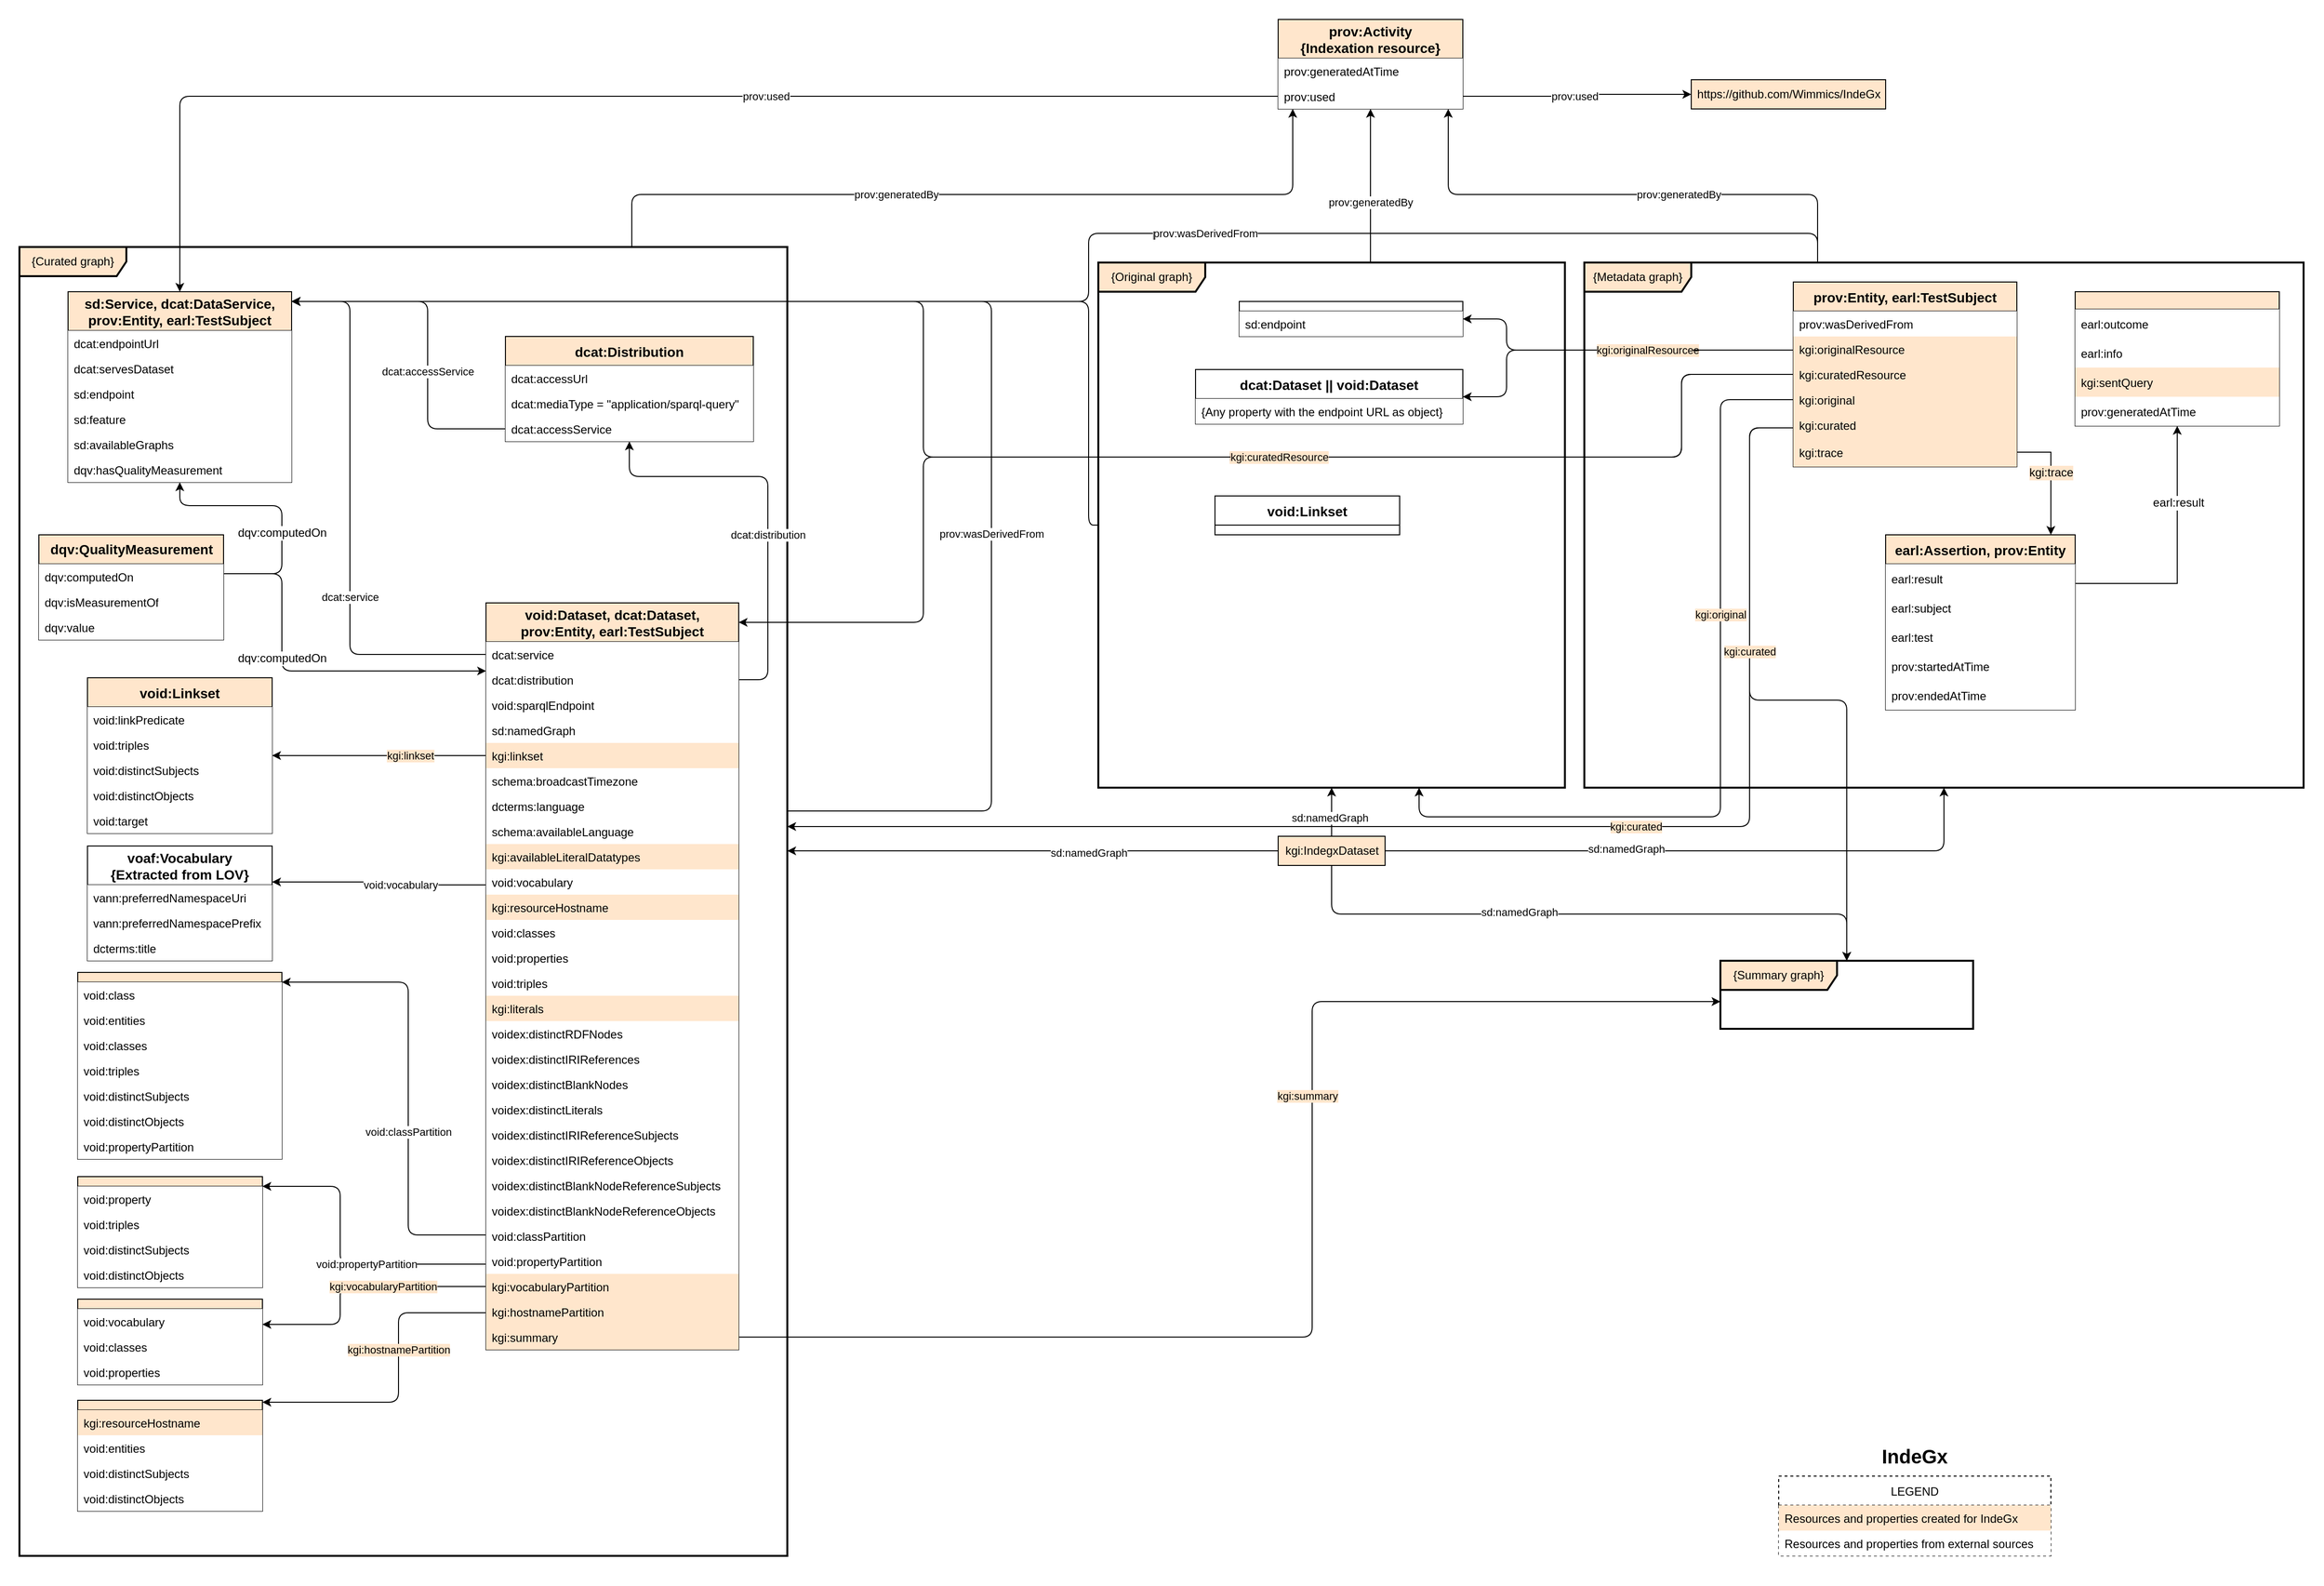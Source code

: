 <mxfile>
    <diagram id="joHw8qh_19M8rQ5BNTSm" name="indegx_v2">
        <mxGraphModel dx="1716" dy="1839" grid="1" gridSize="10" guides="1" tooltips="1" connect="1" arrows="1" fold="1" page="1" pageScale="1" pageWidth="850" pageHeight="1100" math="0" shadow="0">
            <root>
                <mxCell id="0"/>
                <mxCell id="1" parent="0"/>
                <mxCell id="gjqRRhsE4w-PIUgI5QN9-36" value="" style="rounded=0;whiteSpace=wrap;html=1;labelBackgroundColor=#FFE6CC;fillColor=#FFFFFF;strokeColor=none;" parent="1" vertex="1">
                    <mxGeometry x="-570" y="-110" width="2390" height="1630" as="geometry"/>
                </mxCell>
                <mxCell id="XrgrnZ8ZwyXxSiBvgVvG-3" value="{Original graph}" style="shape=umlFrame;whiteSpace=wrap;html=1;labelBackgroundColor=none;strokeColor=#000000;fillColor=#FFE6CC;fontColor=#000000;width=110;height=30;strokeWidth=2;" parent="1" vertex="1">
                    <mxGeometry x="560" y="160" width="480" height="540" as="geometry"/>
                </mxCell>
                <mxCell id="4VDnk0-Cr8We4v99GEW2-35" style="edgeStyle=orthogonalEdgeStyle;html=1;fontColor=#000000;labelBorderColor=none;strokeColor=#000000;" parent="1" source="4VDnk0-Cr8We4v99GEW2-41" target="fw4n57Ts7mayOHnHh7mn-1" edge="1">
                    <mxGeometry relative="1" as="geometry">
                        <mxPoint x="1285" y="259" as="sourcePoint"/>
                        <mxPoint x="400.0" y="540.059" as="targetPoint"/>
                        <Array as="points">
                            <mxPoint x="1160" y="275"/>
                            <mxPoint x="1160" y="360"/>
                            <mxPoint x="380" y="360"/>
                            <mxPoint x="380" y="200"/>
                        </Array>
                    </mxGeometry>
                </mxCell>
                <mxCell id="4VDnk0-Cr8We4v99GEW2-36" value="&lt;span style=&quot;&quot;&gt;kgi:curatedResource&lt;/span&gt;" style="edgeLabel;html=1;align=center;verticalAlign=middle;resizable=0;points=[];fontColor=#000000;labelBackgroundColor=#FFE6CC;labelBorderColor=none;" parent="4VDnk0-Cr8We4v99GEW2-35" vertex="1" connectable="0">
                    <mxGeometry x="-0.208" relative="1" as="geometry">
                        <mxPoint x="94" as="offset"/>
                    </mxGeometry>
                </mxCell>
                <mxCell id="W8yKUkgFyNxI2yqY04Sl-7" style="edgeStyle=orthogonalEdgeStyle;html=1;fontColor=#000000;labelBorderColor=none;strokeColor=#000000;" parent="1" source="XrgrnZ8ZwyXxSiBvgVvG-4" target="fw4n57Ts7mayOHnHh7mn-1" edge="1">
                    <mxGeometry relative="1" as="geometry">
                        <mxPoint x="570.0" y="440.059" as="sourcePoint"/>
                        <mxPoint x="425.0" y="210.059" as="targetPoint"/>
                        <Array as="points">
                            <mxPoint x="1300" y="130"/>
                            <mxPoint x="550" y="130"/>
                            <mxPoint x="550" y="200"/>
                        </Array>
                    </mxGeometry>
                </mxCell>
                <mxCell id="W8yKUkgFyNxI2yqY04Sl-8" value="&lt;span style=&quot;&quot;&gt;prov:wasDerivedFrom&lt;/span&gt;" style="edgeLabel;html=1;align=center;verticalAlign=middle;resizable=0;points=[];fontColor=#000000;labelBorderColor=none;labelBackgroundColor=#FFFFFF;" parent="W8yKUkgFyNxI2yqY04Sl-7" vertex="1" connectable="0">
                    <mxGeometry x="-0.208" relative="1" as="geometry">
                        <mxPoint as="offset"/>
                    </mxGeometry>
                </mxCell>
                <mxCell id="XrgrnZ8ZwyXxSiBvgVvG-1" value="{Curated graph}" style="shape=umlFrame;whiteSpace=wrap;html=1;labelBackgroundColor=none;strokeColor=#000000;fillColor=#FFE6CC;fontColor=#000000;width=110;height=30;strokeWidth=2;" parent="1" vertex="1">
                    <mxGeometry x="-550" y="144" width="790" height="1346" as="geometry"/>
                </mxCell>
                <mxCell id="XrgrnZ8ZwyXxSiBvgVvG-4" value="{Metadata graph}" style="shape=umlFrame;whiteSpace=wrap;html=1;labelBackgroundColor=none;strokeColor=#000000;fillColor=#FFE6CC;fontColor=#000000;width=110;height=30;strokeWidth=2;" parent="1" vertex="1">
                    <mxGeometry x="1060" y="160" width="740" height="540" as="geometry"/>
                </mxCell>
                <mxCell id="d1eJUk81ZsAe6m4I3UfO-1" value="kgi:IndegxDataset" style="html=1;labelBackgroundColor=none;strokeColor=#000000;fontColor=#000000;fillColor=#FFE6CC;labelBorderColor=none;" parent="1" vertex="1">
                    <mxGeometry x="745" y="750" width="110" height="30" as="geometry"/>
                </mxCell>
                <mxCell id="d1eJUk81ZsAe6m4I3UfO-2" value="" style="endArrow=classic;html=1;fontColor=#000000;edgeStyle=orthogonalEdgeStyle;labelBorderColor=none;strokeColor=#000000;" parent="1" source="d1eJUk81ZsAe6m4I3UfO-1" target="XrgrnZ8ZwyXxSiBvgVvG-1" edge="1">
                    <mxGeometry width="50" height="50" relative="1" as="geometry">
                        <mxPoint x="540" y="690" as="sourcePoint"/>
                        <mxPoint x="590" y="640" as="targetPoint"/>
                        <Array as="points">
                            <mxPoint x="370" y="765"/>
                            <mxPoint x="370" y="765"/>
                        </Array>
                    </mxGeometry>
                </mxCell>
                <mxCell id="d1eJUk81ZsAe6m4I3UfO-3" value="&lt;span style=&quot;&quot;&gt;sd:namedGraph&lt;/span&gt;" style="edgeLabel;html=1;align=center;verticalAlign=middle;resizable=0;points=[];fontColor=#000000;labelBorderColor=none;labelBackgroundColor=#FFFFFF;" parent="d1eJUk81ZsAe6m4I3UfO-2" vertex="1" connectable="0">
                    <mxGeometry x="-0.227" y="2" relative="1" as="geometry">
                        <mxPoint as="offset"/>
                    </mxGeometry>
                </mxCell>
                <mxCell id="d1eJUk81ZsAe6m4I3UfO-4" value="" style="endArrow=classic;html=1;fontColor=#000000;edgeStyle=orthogonalEdgeStyle;labelBorderColor=none;strokeColor=#000000;" parent="1" source="d1eJUk81ZsAe6m4I3UfO-1" target="XrgrnZ8ZwyXxSiBvgVvG-3" edge="1">
                    <mxGeometry width="50" height="50" relative="1" as="geometry">
                        <mxPoint x="535.0" y="860.0" as="sourcePoint"/>
                        <mxPoint x="309.941" y="710.0" as="targetPoint"/>
                    </mxGeometry>
                </mxCell>
                <mxCell id="d1eJUk81ZsAe6m4I3UfO-5" value="&lt;span style=&quot;&quot;&gt;sd:namedGraph&lt;/span&gt;" style="edgeLabel;html=1;align=center;verticalAlign=middle;resizable=0;points=[];fontColor=#000000;labelBorderColor=none;labelBackgroundColor=#FFFFFF;" parent="d1eJUk81ZsAe6m4I3UfO-4" vertex="1" connectable="0">
                    <mxGeometry x="-0.227" y="2" relative="1" as="geometry">
                        <mxPoint as="offset"/>
                    </mxGeometry>
                </mxCell>
                <mxCell id="d1eJUk81ZsAe6m4I3UfO-6" value="" style="endArrow=classic;html=1;fontColor=#000000;edgeStyle=orthogonalEdgeStyle;labelBorderColor=none;strokeColor=#000000;" parent="1" source="d1eJUk81ZsAe6m4I3UfO-1" target="XrgrnZ8ZwyXxSiBvgVvG-4" edge="1">
                    <mxGeometry width="50" height="50" relative="1" as="geometry">
                        <mxPoint x="545.0" y="870.0" as="sourcePoint"/>
                        <mxPoint x="319.941" y="720.0" as="targetPoint"/>
                    </mxGeometry>
                </mxCell>
                <mxCell id="d1eJUk81ZsAe6m4I3UfO-7" value="&lt;span style=&quot;&quot;&gt;sd:namedGraph&lt;/span&gt;" style="edgeLabel;html=1;align=center;verticalAlign=middle;resizable=0;points=[];fontColor=#000000;labelBorderColor=none;labelBackgroundColor=#FFFFFF;" parent="d1eJUk81ZsAe6m4I3UfO-6" vertex="1" connectable="0">
                    <mxGeometry x="-0.227" y="2" relative="1" as="geometry">
                        <mxPoint as="offset"/>
                    </mxGeometry>
                </mxCell>
                <mxCell id="d1eJUk81ZsAe6m4I3UfO-8" value="{Summary graph}" style="shape=umlFrame;whiteSpace=wrap;html=1;labelBackgroundColor=none;strokeColor=#000000;fillColor=#FFE6CC;fontColor=#000000;width=120;height=30;strokeWidth=2;labelBorderColor=none;" parent="1" vertex="1">
                    <mxGeometry x="1200" y="878" width="260" height="70" as="geometry"/>
                </mxCell>
                <mxCell id="NeywwP5mxMMVIP8PbVZv-1" value="prov:Activity&#10;{Indexation resource}" style="swimlane;fontStyle=1;childLayout=stackLayout;horizontal=1;startSize=40;horizontalStack=0;resizeParent=1;resizeParentMax=0;resizeLast=0;collapsible=1;marginBottom=0;rounded=0;shadow=0;sketch=0;strokeColor=#000000;fillColor=#FFE6CC;swimlaneFillColor=#D4E1F5;fontSize=14;fontColor=#000000;labelBorderColor=none;" parent="1" vertex="1">
                    <mxGeometry x="745" y="-90" width="190" height="92" as="geometry"/>
                </mxCell>
                <mxCell id="NeywwP5mxMMVIP8PbVZv-7" value="prov:generatedAtTime" style="text;strokeColor=none;fillColor=#FFFFFF;align=left;verticalAlign=top;spacingLeft=4;spacingRight=4;overflow=hidden;rotatable=0;points=[[0,0.5],[1,0.5]];portConstraint=eastwest;fontStyle=0;fontColor=#000000;labelBorderColor=none;" parent="NeywwP5mxMMVIP8PbVZv-1" vertex="1">
                    <mxGeometry y="40" width="190" height="26" as="geometry"/>
                </mxCell>
                <mxCell id="NeywwP5mxMMVIP8PbVZv-6" value="prov:used" style="text;strokeColor=none;fillColor=#FFFFFF;align=left;verticalAlign=top;spacingLeft=4;spacingRight=4;overflow=hidden;rotatable=0;points=[[0,0.5],[1,0.5]];portConstraint=eastwest;fontStyle=0;fontColor=#000000;labelBorderColor=none;" parent="NeywwP5mxMMVIP8PbVZv-1" vertex="1">
                    <mxGeometry y="66" width="190" height="26" as="geometry"/>
                </mxCell>
                <mxCell id="fw4n57Ts7mayOHnHh7mn-1" value="sd:Service, dcat:DataService, &#10;prov:Entity, earl:TestSubject" style="swimlane;fontStyle=1;childLayout=stackLayout;horizontal=1;startSize=40;horizontalStack=0;resizeParent=1;resizeParentMax=0;resizeLast=0;collapsible=1;marginBottom=0;fontSize=14;fillColor=#FFE6CC;fontColor=#000000;labelBorderColor=none;strokeColor=#000000;" parent="1" vertex="1">
                    <mxGeometry x="-500" y="190" width="230" height="196" as="geometry"/>
                </mxCell>
                <mxCell id="fw4n57Ts7mayOHnHh7mn-2" value="dcat:endpointUrl " style="text;strokeColor=none;fillColor=#FFFFFF;align=left;verticalAlign=top;spacingLeft=4;spacingRight=4;overflow=hidden;rotatable=0;points=[[0,0.5],[1,0.5]];portConstraint=eastwest;fontStyle=0;fontColor=#000000;labelBorderColor=none;" parent="fw4n57Ts7mayOHnHh7mn-1" vertex="1">
                    <mxGeometry y="40" width="230" height="26" as="geometry"/>
                </mxCell>
                <mxCell id="fw4n57Ts7mayOHnHh7mn-3" value="dcat:servesDataset" style="text;strokeColor=none;fillColor=#FFFFFF;align=left;verticalAlign=top;spacingLeft=4;spacingRight=4;overflow=hidden;rotatable=0;points=[[0,0.5],[1,0.5]];portConstraint=eastwest;fontStyle=0;fontColor=#000000;labelBorderColor=none;" parent="fw4n57Ts7mayOHnHh7mn-1" vertex="1">
                    <mxGeometry y="66" width="230" height="26" as="geometry"/>
                </mxCell>
                <mxCell id="fw4n57Ts7mayOHnHh7mn-5" value="sd:endpoint " style="text;strokeColor=none;fillColor=#FFFFFF;align=left;verticalAlign=top;spacingLeft=4;spacingRight=4;overflow=hidden;rotatable=0;points=[[0,0.5],[1,0.5]];portConstraint=eastwest;fontStyle=0;fontColor=#000000;labelBorderColor=none;" parent="fw4n57Ts7mayOHnHh7mn-1" vertex="1">
                    <mxGeometry y="92" width="230" height="26" as="geometry"/>
                </mxCell>
                <mxCell id="fw4n57Ts7mayOHnHh7mn-6" value="sd:feature " style="text;strokeColor=none;fillColor=#FFFFFF;align=left;verticalAlign=top;spacingLeft=4;spacingRight=4;overflow=hidden;rotatable=0;points=[[0,0.5],[1,0.5]];portConstraint=eastwest;fontStyle=0;fontColor=#000000;labelBorderColor=none;" parent="fw4n57Ts7mayOHnHh7mn-1" vertex="1">
                    <mxGeometry y="118" width="230" height="26" as="geometry"/>
                </mxCell>
                <mxCell id="fw4n57Ts7mayOHnHh7mn-7" value="sd:availableGraphs" style="text;strokeColor=none;fillColor=#FFFFFF;align=left;verticalAlign=top;spacingLeft=4;spacingRight=4;overflow=hidden;rotatable=0;points=[[0,0.5],[1,0.5]];portConstraint=eastwest;fontStyle=0;fontColor=#000000;labelBorderColor=none;" parent="fw4n57Ts7mayOHnHh7mn-1" vertex="1">
                    <mxGeometry y="144" width="230" height="26" as="geometry"/>
                </mxCell>
                <mxCell id="lZ6v7FZpqEhMmydbF3Et-14" value="dqv:hasQualityMeasurement" style="text;strokeColor=none;fillColor=#FFFFFF;align=left;verticalAlign=top;spacingLeft=4;spacingRight=4;overflow=hidden;rotatable=0;points=[[0,0.5],[1,0.5]];portConstraint=eastwest;fontStyle=0;fontColor=#000000;labelBorderColor=none;" parent="fw4n57Ts7mayOHnHh7mn-1" vertex="1">
                    <mxGeometry y="170" width="230" height="26" as="geometry"/>
                </mxCell>
                <mxCell id="fw4n57Ts7mayOHnHh7mn-8" value="&lt;div style=&quot;line-height: 19px;&quot;&gt;https://github.com/Wimmics/IndeGx&lt;/div&gt;" style="html=1;labelBackgroundColor=none;strokeColor=#000000;fontColor=#000000;fillColor=#FFE6CC;labelBorderColor=none;" parent="1" vertex="1">
                    <mxGeometry x="1170" y="-28" width="200" height="30" as="geometry"/>
                </mxCell>
                <mxCell id="fw4n57Ts7mayOHnHh7mn-9" style="edgeStyle=orthogonalEdgeStyle;html=1;fontColor=#000000;labelBorderColor=none;strokeColor=#000000;" parent="1" source="NeywwP5mxMMVIP8PbVZv-6" target="fw4n57Ts7mayOHnHh7mn-8" edge="1">
                    <mxGeometry relative="1" as="geometry"/>
                </mxCell>
                <mxCell id="fw4n57Ts7mayOHnHh7mn-10" value="&lt;span style=&quot;&quot;&gt;prov:used&lt;/span&gt;" style="edgeLabel;html=1;align=center;verticalAlign=middle;resizable=0;points=[];fontColor=#000000;labelBorderColor=none;labelBackgroundColor=#FFFFFF;" parent="fw4n57Ts7mayOHnHh7mn-9" vertex="1" connectable="0">
                    <mxGeometry x="-0.208" relative="1" as="geometry">
                        <mxPoint x="21" as="offset"/>
                    </mxGeometry>
                </mxCell>
                <mxCell id="fw4n57Ts7mayOHnHh7mn-11" style="edgeStyle=orthogonalEdgeStyle;html=1;fontColor=#000000;labelBorderColor=none;strokeColor=#000000;" parent="1" source="NeywwP5mxMMVIP8PbVZv-6" target="fw4n57Ts7mayOHnHh7mn-1" edge="1">
                    <mxGeometry relative="1" as="geometry">
                        <mxPoint x="325" y="70" as="sourcePoint"/>
                        <mxPoint x="560" y="70" as="targetPoint"/>
                    </mxGeometry>
                </mxCell>
                <mxCell id="fw4n57Ts7mayOHnHh7mn-12" value="&lt;span style=&quot;&quot;&gt;prov:used&lt;/span&gt;" style="edgeLabel;html=1;align=center;verticalAlign=middle;resizable=0;points=[];fontColor=#000000;labelBorderColor=none;labelBackgroundColor=#FFFFFF;" parent="fw4n57Ts7mayOHnHh7mn-11" vertex="1" connectable="0">
                    <mxGeometry x="-0.208" relative="1" as="geometry">
                        <mxPoint as="offset"/>
                    </mxGeometry>
                </mxCell>
                <mxCell id="iajFHt50l3U0IKctVQPm-1" style="edgeStyle=orthogonalEdgeStyle;html=1;fontColor=#000000;labelBorderColor=none;strokeColor=#000000;" parent="1" source="XrgrnZ8ZwyXxSiBvgVvG-1" target="NeywwP5mxMMVIP8PbVZv-1" edge="1">
                    <mxGeometry relative="1" as="geometry">
                        <mxPoint x="785.06" y="50" as="sourcePoint"/>
                        <mxPoint x="320.001" y="291" as="targetPoint"/>
                        <Array as="points">
                            <mxPoint x="80" y="90"/>
                            <mxPoint x="760" y="90"/>
                        </Array>
                    </mxGeometry>
                </mxCell>
                <mxCell id="iajFHt50l3U0IKctVQPm-2" value="&lt;span style=&quot;&quot;&gt;prov:generatedBy&lt;/span&gt;" style="edgeLabel;html=1;align=center;verticalAlign=middle;resizable=0;points=[];fontColor=#000000;labelBorderColor=none;labelBackgroundColor=#FFFFFF;" parent="iajFHt50l3U0IKctVQPm-1" vertex="1" connectable="0">
                    <mxGeometry x="-0.208" relative="1" as="geometry">
                        <mxPoint as="offset"/>
                    </mxGeometry>
                </mxCell>
                <mxCell id="iajFHt50l3U0IKctVQPm-3" style="edgeStyle=orthogonalEdgeStyle;html=1;fontColor=#000000;labelBorderColor=none;strokeColor=#000000;" parent="1" source="XrgrnZ8ZwyXxSiBvgVvG-3" target="NeywwP5mxMMVIP8PbVZv-1" edge="1">
                    <mxGeometry relative="1" as="geometry">
                        <mxPoint x="506.32" y="167.84" as="sourcePoint"/>
                        <mxPoint x="849.941" y="2" as="targetPoint"/>
                        <Array as="points">
                            <mxPoint x="840" y="140"/>
                            <mxPoint x="840" y="140"/>
                        </Array>
                    </mxGeometry>
                </mxCell>
                <mxCell id="iajFHt50l3U0IKctVQPm-4" value="&lt;span style=&quot;&quot;&gt;prov:generatedBy&lt;/span&gt;" style="edgeLabel;html=1;align=center;verticalAlign=middle;resizable=0;points=[];fontColor=#000000;labelBorderColor=none;labelBackgroundColor=#FFFFFF;" parent="iajFHt50l3U0IKctVQPm-3" vertex="1" connectable="0">
                    <mxGeometry x="-0.208" relative="1" as="geometry">
                        <mxPoint as="offset"/>
                    </mxGeometry>
                </mxCell>
                <mxCell id="W8yKUkgFyNxI2yqY04Sl-1" style="edgeStyle=orthogonalEdgeStyle;html=1;fontColor=#000000;labelBorderColor=none;strokeColor=#000000;" parent="1" source="XrgrnZ8ZwyXxSiBvgVvG-4" target="NeywwP5mxMMVIP8PbVZv-1" edge="1">
                    <mxGeometry relative="1" as="geometry">
                        <mxPoint x="881" y="170" as="sourcePoint"/>
                        <mxPoint x="849.941" y="2" as="targetPoint"/>
                        <Array as="points">
                            <mxPoint x="1300" y="90"/>
                            <mxPoint x="920" y="90"/>
                        </Array>
                    </mxGeometry>
                </mxCell>
                <mxCell id="W8yKUkgFyNxI2yqY04Sl-2" value="&lt;span style=&quot;&quot;&gt;prov:generatedBy&lt;/span&gt;" style="edgeLabel;html=1;align=center;verticalAlign=middle;resizable=0;points=[];fontColor=#000000;labelBorderColor=none;labelBackgroundColor=#FFFFFF;" parent="W8yKUkgFyNxI2yqY04Sl-1" vertex="1" connectable="0">
                    <mxGeometry x="-0.208" relative="1" as="geometry">
                        <mxPoint as="offset"/>
                    </mxGeometry>
                </mxCell>
                <mxCell id="W8yKUkgFyNxI2yqY04Sl-3" style="edgeStyle=orthogonalEdgeStyle;html=1;fontColor=#000000;labelBorderColor=none;strokeColor=#000000;" parent="1" source="XrgrnZ8ZwyXxSiBvgVvG-1" target="fw4n57Ts7mayOHnHh7mn-1" edge="1">
                    <mxGeometry relative="1" as="geometry">
                        <mxPoint x="359.941" y="464" as="sourcePoint"/>
                        <mxPoint x="115" y="494" as="targetPoint"/>
                        <Array as="points">
                            <mxPoint x="450" y="724"/>
                            <mxPoint x="450" y="200"/>
                        </Array>
                    </mxGeometry>
                </mxCell>
                <mxCell id="W8yKUkgFyNxI2yqY04Sl-4" value="&lt;span style=&quot;&quot;&gt;prov:wasDerivedFrom&lt;/span&gt;" style="edgeLabel;html=1;align=center;verticalAlign=middle;resizable=0;points=[];fontColor=#000000;labelBorderColor=none;labelBackgroundColor=#FFFFFF;" parent="W8yKUkgFyNxI2yqY04Sl-3" vertex="1" connectable="0">
                    <mxGeometry x="-0.208" relative="1" as="geometry">
                        <mxPoint y="81" as="offset"/>
                    </mxGeometry>
                </mxCell>
                <mxCell id="W8yKUkgFyNxI2yqY04Sl-5" style="edgeStyle=orthogonalEdgeStyle;html=1;fontColor=#000000;labelBorderColor=none;strokeColor=#000000;" parent="1" source="XrgrnZ8ZwyXxSiBvgVvG-3" target="fw4n57Ts7mayOHnHh7mn-1" edge="1">
                    <mxGeometry relative="1" as="geometry">
                        <mxPoint x="369.941" y="170" as="sourcePoint"/>
                        <mxPoint x="425.0" y="275" as="targetPoint"/>
                        <Array as="points">
                            <mxPoint x="550" y="430"/>
                            <mxPoint x="550" y="200"/>
                        </Array>
                    </mxGeometry>
                </mxCell>
                <mxCell id="W8yKUkgFyNxI2yqY04Sl-6" value="&lt;span style=&quot;&quot;&gt;prov:wasDerivedFrom&lt;/span&gt;" style="edgeLabel;html=1;align=center;verticalAlign=middle;resizable=0;points=[];fontColor=#000000;labelBorderColor=none;labelBackgroundColor=#FFFFFF;" parent="W8yKUkgFyNxI2yqY04Sl-5" vertex="1" connectable="0">
                    <mxGeometry x="-0.208" relative="1" as="geometry">
                        <mxPoint x="300" y="-70" as="offset"/>
                    </mxGeometry>
                </mxCell>
                <mxCell id="4VDnk0-Cr8We4v99GEW2-1" value="dcat:Distribution" style="swimlane;fontStyle=1;childLayout=stackLayout;horizontal=1;startSize=30;horizontalStack=0;resizeParent=1;resizeParentMax=0;resizeLast=0;collapsible=1;marginBottom=0;rounded=0;shadow=0;sketch=0;strokeColor=#000000;fillColor=#FFE6CC;swimlaneFillColor=#D4E1F5;fontSize=14;fontColor=#000000;labelBorderColor=none;" parent="1" vertex="1">
                    <mxGeometry x="-50" y="236" width="255" height="108" as="geometry"/>
                </mxCell>
                <mxCell id="4VDnk0-Cr8We4v99GEW2-2" value="dcat:accessUrl" style="text;strokeColor=none;fillColor=#FFFFFF;align=left;verticalAlign=top;spacingLeft=4;spacingRight=4;overflow=hidden;rotatable=0;points=[[0,0.5],[1,0.5]];portConstraint=eastwest;fontStyle=0;fontColor=#000000;labelBorderColor=none;" parent="4VDnk0-Cr8We4v99GEW2-1" vertex="1">
                    <mxGeometry y="30" width="255" height="26" as="geometry"/>
                </mxCell>
                <mxCell id="4VDnk0-Cr8We4v99GEW2-3" value="dcat:mediaType = &quot;application/sparql-query&quot;" style="text;strokeColor=none;fillColor=#FFFFFF;align=left;verticalAlign=top;spacingLeft=4;spacingRight=4;overflow=hidden;rotatable=0;points=[[0,0.5],[1,0.5]];portConstraint=eastwest;fontStyle=0;fontColor=#000000;labelBorderColor=none;" parent="4VDnk0-Cr8We4v99GEW2-1" vertex="1">
                    <mxGeometry y="56" width="255" height="26" as="geometry"/>
                </mxCell>
                <mxCell id="4VDnk0-Cr8We4v99GEW2-4" value="dcat:accessService" style="text;strokeColor=none;fillColor=#FFFFFF;align=left;verticalAlign=top;spacingLeft=4;spacingRight=4;overflow=hidden;rotatable=0;points=[[0,0.5],[1,0.5]];portConstraint=eastwest;fontStyle=0;fontColor=#000000;labelBorderColor=none;" parent="4VDnk0-Cr8We4v99GEW2-1" vertex="1">
                    <mxGeometry y="82" width="255" height="26" as="geometry"/>
                </mxCell>
                <mxCell id="4VDnk0-Cr8We4v99GEW2-5" style="edgeStyle=orthogonalEdgeStyle;html=1;fontColor=#000000;labelBorderColor=none;strokeColor=#000000;" parent="1" source="4VDnk0-Cr8We4v99GEW2-4" target="fw4n57Ts7mayOHnHh7mn-1" edge="1">
                    <mxGeometry relative="1" as="geometry">
                        <mxPoint x="365.06" y="540" as="sourcePoint"/>
                        <mxPoint x="-79.999" y="741" as="targetPoint"/>
                        <Array as="points">
                            <mxPoint x="-130" y="331"/>
                            <mxPoint x="-130" y="200"/>
                        </Array>
                    </mxGeometry>
                </mxCell>
                <mxCell id="4VDnk0-Cr8We4v99GEW2-6" value="&lt;span style=&quot;&quot;&gt;dcat:accessService&lt;/span&gt;" style="edgeLabel;html=1;align=center;verticalAlign=middle;resizable=0;points=[];fontColor=#000000;labelBorderColor=none;labelBackgroundColor=#FFFFFF;" parent="4VDnk0-Cr8We4v99GEW2-5" vertex="1" connectable="0">
                    <mxGeometry x="-0.208" relative="1" as="geometry">
                        <mxPoint as="offset"/>
                    </mxGeometry>
                </mxCell>
                <mxCell id="4VDnk0-Cr8We4v99GEW2-7" value="void:Dataset, dcat:Dataset, &#10;prov:Entity, earl:TestSubject" style="swimlane;fontStyle=1;childLayout=stackLayout;horizontal=1;startSize=40;horizontalStack=0;resizeParent=1;resizeParentMax=0;resizeLast=0;collapsible=1;marginBottom=0;fontSize=14;fillColor=#FFE6CC;fontColor=#000000;labelBorderColor=none;strokeColor=#000000;" parent="1" vertex="1">
                    <mxGeometry x="-70" y="510" width="260" height="768" as="geometry"/>
                </mxCell>
                <mxCell id="4VDnk0-Cr8We4v99GEW2-12" value="dcat:service" style="text;strokeColor=none;fillColor=#FFFFFF;align=left;verticalAlign=top;spacingLeft=4;spacingRight=4;overflow=hidden;rotatable=0;points=[[0,0.5],[1,0.5]];portConstraint=eastwest;fontStyle=0;fontColor=#000000;labelBorderColor=none;" parent="4VDnk0-Cr8We4v99GEW2-7" vertex="1">
                    <mxGeometry y="40" width="260" height="26" as="geometry"/>
                </mxCell>
                <mxCell id="4VDnk0-Cr8We4v99GEW2-17" value="dcat:distribution" style="text;strokeColor=none;fillColor=#FFFFFF;align=left;verticalAlign=top;spacingLeft=4;spacingRight=4;overflow=hidden;rotatable=0;points=[[0,0.5],[1,0.5]];portConstraint=eastwest;fontStyle=0;fontColor=#000000;labelBorderColor=none;" parent="4VDnk0-Cr8We4v99GEW2-7" vertex="1">
                    <mxGeometry y="66" width="260" height="26" as="geometry"/>
                </mxCell>
                <mxCell id="4VDnk0-Cr8We4v99GEW2-20" value="void:sparqlEndpoint" style="text;strokeColor=none;fillColor=#FFFFFF;align=left;verticalAlign=top;spacingLeft=4;spacingRight=4;overflow=hidden;rotatable=0;points=[[0,0.5],[1,0.5]];portConstraint=eastwest;fontStyle=0;fontColor=#000000;labelBorderColor=none;" parent="4VDnk0-Cr8We4v99GEW2-7" vertex="1">
                    <mxGeometry y="92" width="260" height="26" as="geometry"/>
                </mxCell>
                <mxCell id="lZ6v7FZpqEhMmydbF3Et-4" value="sd:namedGraph" style="text;strokeColor=none;fillColor=#FFFFFF;align=left;verticalAlign=top;spacingLeft=4;spacingRight=4;overflow=hidden;rotatable=0;points=[[0,0.5],[1,0.5]];portConstraint=eastwest;fontStyle=0;fontColor=#000000;labelBorderColor=none;" parent="4VDnk0-Cr8We4v99GEW2-7" vertex="1">
                    <mxGeometry y="118" width="260" height="26" as="geometry"/>
                </mxCell>
                <mxCell id="9QwiWhjnPe8J8etEi5qu-7" value="kgi:linkset" style="text;strokeColor=none;fillColor=#FFE6CC;align=left;verticalAlign=top;spacingLeft=4;spacingRight=4;overflow=hidden;rotatable=0;points=[[0,0.5],[1,0.5]];portConstraint=eastwest;fontStyle=0;fontColor=#000000;labelBorderColor=none;" parent="4VDnk0-Cr8We4v99GEW2-7" vertex="1">
                    <mxGeometry y="144" width="260" height="26" as="geometry"/>
                </mxCell>
                <mxCell id="lZ6v7FZpqEhMmydbF3Et-12" value="schema:broadcastTimezone" style="text;strokeColor=none;fillColor=#FFFFFF;align=left;verticalAlign=top;spacingLeft=4;spacingRight=4;overflow=hidden;rotatable=0;points=[[0,0.5],[1,0.5]];portConstraint=eastwest;fontStyle=0;fontColor=#000000;html=1;labelBorderColor=none;" parent="4VDnk0-Cr8We4v99GEW2-7" vertex="1">
                    <mxGeometry y="170" width="260" height="26" as="geometry"/>
                </mxCell>
                <mxCell id="lZ6v7FZpqEhMmydbF3Et-2" value="dcterms:language" style="text;strokeColor=none;fillColor=#FFFFFF;align=left;verticalAlign=top;spacingLeft=4;spacingRight=4;overflow=hidden;rotatable=0;points=[[0,0.5],[1,0.5]];portConstraint=eastwest;fontStyle=0;fontColor=#000000;labelBorderColor=none;" parent="4VDnk0-Cr8We4v99GEW2-7" vertex="1">
                    <mxGeometry y="196" width="260" height="26" as="geometry"/>
                </mxCell>
                <mxCell id="lZ6v7FZpqEhMmydbF3Et-1" value="schema:availableLanguage" style="text;strokeColor=none;fillColor=#FFFFFF;align=left;verticalAlign=top;spacingLeft=4;spacingRight=4;overflow=hidden;rotatable=0;points=[[0,0.5],[1,0.5]];portConstraint=eastwest;fontStyle=0;fontColor=#000000;labelBorderColor=none;" parent="4VDnk0-Cr8We4v99GEW2-7" vertex="1">
                    <mxGeometry y="222" width="260" height="26" as="geometry"/>
                </mxCell>
                <mxCell id="lZ6v7FZpqEhMmydbF3Et-3" value="kgi:availableLiteralDatatypes" style="text;strokeColor=none;fillColor=#FFE6CC;align=left;verticalAlign=top;spacingLeft=4;spacingRight=4;overflow=hidden;rotatable=0;points=[[0,0.5],[1,0.5]];portConstraint=eastwest;fontStyle=0;fontColor=#000000;labelBorderColor=none;" parent="4VDnk0-Cr8We4v99GEW2-7" vertex="1">
                    <mxGeometry y="248" width="260" height="26" as="geometry"/>
                </mxCell>
                <mxCell id="lZ6v7FZpqEhMmydbF3Et-5" value="void:vocabulary" style="text;strokeColor=none;fillColor=#FFFFFF;align=left;verticalAlign=top;spacingLeft=4;spacingRight=4;overflow=hidden;rotatable=0;points=[[0,0.5],[1,0.5]];portConstraint=eastwest;fontStyle=0;fontColor=#000000;labelBorderColor=none;" parent="4VDnk0-Cr8We4v99GEW2-7" vertex="1">
                    <mxGeometry y="274" width="260" height="26" as="geometry"/>
                </mxCell>
                <mxCell id="lZ6v7FZpqEhMmydbF3Et-13" value="kgi:resourceHostname" style="text;strokeColor=none;fillColor=#FFE6CC;align=left;verticalAlign=top;spacingLeft=4;spacingRight=4;overflow=hidden;rotatable=0;points=[[0,0.5],[1,0.5]];portConstraint=eastwest;fontStyle=0;fontColor=#000000;labelBorderColor=none;" parent="4VDnk0-Cr8We4v99GEW2-7" vertex="1">
                    <mxGeometry y="300" width="260" height="26" as="geometry"/>
                </mxCell>
                <mxCell id="2" value="void:classes" style="text;strokeColor=none;fillColor=#FFFFFF;align=left;verticalAlign=top;spacingLeft=4;spacingRight=4;overflow=hidden;rotatable=0;points=[[0,0.5],[1,0.5]];portConstraint=eastwest;fontStyle=0;fontColor=#000000;labelBorderColor=none;" parent="4VDnk0-Cr8We4v99GEW2-7" vertex="1">
                    <mxGeometry y="326" width="260" height="26" as="geometry"/>
                </mxCell>
                <mxCell id="3" value="void:properties" style="text;strokeColor=none;fillColor=#FFFFFF;align=left;verticalAlign=top;spacingLeft=4;spacingRight=4;overflow=hidden;rotatable=0;points=[[0,0.5],[1,0.5]];portConstraint=eastwest;fontStyle=0;fontColor=#000000;labelBorderColor=none;" parent="4VDnk0-Cr8We4v99GEW2-7" vertex="1">
                    <mxGeometry y="352" width="260" height="26" as="geometry"/>
                </mxCell>
                <mxCell id="4" value="void:triples" style="text;strokeColor=none;fillColor=#FFFFFF;align=left;verticalAlign=top;spacingLeft=4;spacingRight=4;overflow=hidden;rotatable=0;points=[[0,0.5],[1,0.5]];portConstraint=eastwest;fontStyle=0;fontColor=#000000;labelBorderColor=none;" parent="4VDnk0-Cr8We4v99GEW2-7" vertex="1">
                    <mxGeometry y="378" width="260" height="26" as="geometry"/>
                </mxCell>
                <mxCell id="5" value="kgi:literals" style="text;strokeColor=none;fillColor=#FFE6CC;align=left;verticalAlign=top;spacingLeft=4;spacingRight=4;overflow=hidden;rotatable=0;points=[[0,0.5],[1,0.5]];portConstraint=eastwest;fontStyle=0;fontColor=#000000;labelBorderColor=none;" parent="4VDnk0-Cr8We4v99GEW2-7" vertex="1">
                    <mxGeometry y="404" width="260" height="26" as="geometry"/>
                </mxCell>
                <mxCell id="eR4gt4VdJ4ZYfhaS98UV-15" value="voidex:distinctRDFNodes" style="text;strokeColor=none;fillColor=#FFFFFF;align=left;verticalAlign=top;spacingLeft=4;spacingRight=4;overflow=hidden;rotatable=0;points=[[0,0.5],[1,0.5]];portConstraint=eastwest;fontStyle=0;fontColor=#000000;labelBorderColor=none;" parent="4VDnk0-Cr8We4v99GEW2-7" vertex="1">
                    <mxGeometry y="430" width="260" height="26" as="geometry"/>
                </mxCell>
                <mxCell id="eR4gt4VdJ4ZYfhaS98UV-21" value="voidex:distinctIRIReferences" style="text;strokeColor=none;fillColor=#FFFFFF;align=left;verticalAlign=top;spacingLeft=4;spacingRight=4;overflow=hidden;rotatable=0;points=[[0,0.5],[1,0.5]];portConstraint=eastwest;fontStyle=0;fontColor=#000000;html=1;labelBorderColor=none;" parent="4VDnk0-Cr8We4v99GEW2-7" vertex="1">
                    <mxGeometry y="456" width="260" height="26" as="geometry"/>
                </mxCell>
                <mxCell id="eR4gt4VdJ4ZYfhaS98UV-20" value="voidex:distinctBlankNodes" style="text;strokeColor=none;fillColor=#FFFFFF;align=left;verticalAlign=top;spacingLeft=4;spacingRight=4;overflow=hidden;rotatable=0;points=[[0,0.5],[1,0.5]];portConstraint=eastwest;fontStyle=0;fontColor=#000000;labelBorderColor=none;" parent="4VDnk0-Cr8We4v99GEW2-7" vertex="1">
                    <mxGeometry y="482" width="260" height="26" as="geometry"/>
                </mxCell>
                <mxCell id="eR4gt4VdJ4ZYfhaS98UV-22" value="voidex:distinctLiterals" style="text;strokeColor=none;fillColor=#FFFFFF;align=left;verticalAlign=top;spacingLeft=4;spacingRight=4;overflow=hidden;rotatable=0;points=[[0,0.5],[1,0.5]];portConstraint=eastwest;fontStyle=0;fontColor=#000000;html=1;labelBorderColor=none;" parent="4VDnk0-Cr8We4v99GEW2-7" vertex="1">
                    <mxGeometry y="508" width="260" height="26" as="geometry"/>
                </mxCell>
                <mxCell id="eR4gt4VdJ4ZYfhaS98UV-17" value="voidex:distinctIRIReferenceSubjects" style="text;strokeColor=none;fillColor=#FFFFFF;align=left;verticalAlign=top;spacingLeft=4;spacingRight=4;overflow=hidden;rotatable=0;points=[[0,0.5],[1,0.5]];portConstraint=eastwest;fontStyle=0;fontColor=#000000;html=1;labelBorderColor=none;" parent="4VDnk0-Cr8We4v99GEW2-7" vertex="1">
                    <mxGeometry y="534" width="260" height="26" as="geometry"/>
                </mxCell>
                <mxCell id="eR4gt4VdJ4ZYfhaS98UV-16" value="voidex:distinctIRIReferenceObjects" style="text;strokeColor=none;fillColor=#FFFFFF;align=left;verticalAlign=top;spacingLeft=4;spacingRight=4;overflow=hidden;rotatable=0;points=[[0,0.5],[1,0.5]];portConstraint=eastwest;fontStyle=0;fontColor=#000000;html=1;labelBorderColor=none;" parent="4VDnk0-Cr8We4v99GEW2-7" vertex="1">
                    <mxGeometry y="560" width="260" height="26" as="geometry"/>
                </mxCell>
                <mxCell id="eR4gt4VdJ4ZYfhaS98UV-18" value="voidex:distinctBlankNodeReferenceSubjects" style="text;strokeColor=none;fillColor=#FFFFFF;align=left;verticalAlign=top;spacingLeft=4;spacingRight=4;overflow=hidden;rotatable=0;points=[[0,0.5],[1,0.5]];portConstraint=eastwest;fontStyle=0;fontColor=#000000;html=1;labelBorderColor=none;" parent="4VDnk0-Cr8We4v99GEW2-7" vertex="1">
                    <mxGeometry y="586" width="260" height="26" as="geometry"/>
                </mxCell>
                <mxCell id="eR4gt4VdJ4ZYfhaS98UV-19" value="voidex:distinctBlankNodeReferenceObjects" style="text;strokeColor=none;fillColor=#FFFFFF;align=left;verticalAlign=top;spacingLeft=4;spacingRight=4;overflow=hidden;rotatable=0;points=[[0,0.5],[1,0.5]];portConstraint=eastwest;fontStyle=0;fontColor=#000000;html=1;labelBorderColor=none;" parent="4VDnk0-Cr8We4v99GEW2-7" vertex="1">
                    <mxGeometry y="612" width="260" height="26" as="geometry"/>
                </mxCell>
                <mxCell id="eR4gt4VdJ4ZYfhaS98UV-12" value="void:classPartition" style="text;strokeColor=none;fillColor=#FFFFFF;align=left;verticalAlign=top;spacingLeft=4;spacingRight=4;overflow=hidden;rotatable=0;points=[[0,0.5],[1,0.5]];portConstraint=eastwest;fontStyle=0;fontColor=#000000;labelBorderColor=none;" parent="4VDnk0-Cr8We4v99GEW2-7" vertex="1">
                    <mxGeometry y="638" width="260" height="26" as="geometry"/>
                </mxCell>
                <mxCell id="gjqRRhsE4w-PIUgI5QN9-10" value="void:propertyPartition" style="text;strokeColor=none;fillColor=#FFFFFF;align=left;verticalAlign=top;spacingLeft=4;spacingRight=4;overflow=hidden;rotatable=0;points=[[0,0.5],[1,0.5]];portConstraint=eastwest;fontStyle=0;fontColor=#000000;labelBorderColor=none;" parent="4VDnk0-Cr8We4v99GEW2-7" vertex="1">
                    <mxGeometry y="664" width="260" height="26" as="geometry"/>
                </mxCell>
                <mxCell id="gjqRRhsE4w-PIUgI5QN9-13" value="kgi:vocabularyPartition" style="text;strokeColor=none;fillColor=#FFE6CC;align=left;verticalAlign=top;spacingLeft=4;spacingRight=4;overflow=hidden;rotatable=0;points=[[0,0.5],[1,0.5]];portConstraint=eastwest;fontStyle=0;fontColor=#000000;labelBorderColor=none;" parent="4VDnk0-Cr8We4v99GEW2-7" vertex="1">
                    <mxGeometry y="690" width="260" height="26" as="geometry"/>
                </mxCell>
                <mxCell id="gjqRRhsE4w-PIUgI5QN9-19" value="kgi:hostnamePartition" style="text;strokeColor=none;fillColor=#FFE6CC;align=left;verticalAlign=top;spacingLeft=4;spacingRight=4;overflow=hidden;rotatable=0;points=[[0,0.5],[1,0.5]];portConstraint=eastwest;fontStyle=0;fontColor=#000000;labelBorderColor=none;" parent="4VDnk0-Cr8We4v99GEW2-7" vertex="1">
                    <mxGeometry y="716" width="260" height="26" as="geometry"/>
                </mxCell>
                <mxCell id="gjqRRhsE4w-PIUgI5QN9-33" value="kgi:summary" style="text;strokeColor=none;fillColor=#FFE6CC;align=left;verticalAlign=top;spacingLeft=4;spacingRight=4;overflow=hidden;rotatable=0;points=[[0,0.5],[1,0.5]];portConstraint=eastwest;fontStyle=0;fontColor=#000000;labelBorderColor=none;" parent="4VDnk0-Cr8We4v99GEW2-7" vertex="1">
                    <mxGeometry y="742" width="260" height="26" as="geometry"/>
                </mxCell>
                <mxCell id="4VDnk0-Cr8We4v99GEW2-13" style="edgeStyle=orthogonalEdgeStyle;html=1;fontColor=#000000;labelBorderColor=none;strokeColor=#000000;" parent="1" source="4VDnk0-Cr8We4v99GEW2-12" target="fw4n57Ts7mayOHnHh7mn-1" edge="1">
                    <mxGeometry relative="1" as="geometry">
                        <mxPoint x="-50.0" y="480.059" as="sourcePoint"/>
                        <mxPoint x="-105" y="210.059" as="targetPoint"/>
                        <Array as="points">
                            <mxPoint x="-210" y="563"/>
                            <mxPoint x="-210" y="200"/>
                        </Array>
                    </mxGeometry>
                </mxCell>
                <mxCell id="4VDnk0-Cr8We4v99GEW2-16" value="&lt;span style=&quot;&quot;&gt;dcat:service&lt;/span&gt;" style="edgeLabel;html=1;align=center;verticalAlign=middle;resizable=0;points=[];fontColor=#000000;labelBorderColor=none;labelBackgroundColor=#FFFFFF;" parent="4VDnk0-Cr8We4v99GEW2-13" vertex="1" connectable="0">
                    <mxGeometry x="-0.293" relative="1" as="geometry">
                        <mxPoint as="offset"/>
                    </mxGeometry>
                </mxCell>
                <mxCell id="4VDnk0-Cr8We4v99GEW2-18" style="edgeStyle=orthogonalEdgeStyle;html=1;fontColor=#000000;labelBorderColor=none;strokeColor=#000000;" parent="1" source="4VDnk0-Cr8We4v99GEW2-17" target="4VDnk0-Cr8We4v99GEW2-1" edge="1">
                    <mxGeometry relative="1" as="geometry">
                        <Array as="points">
                            <mxPoint x="220" y="589"/>
                            <mxPoint x="220" y="380"/>
                        </Array>
                    </mxGeometry>
                </mxCell>
                <mxCell id="4VDnk0-Cr8We4v99GEW2-19" value="&lt;span style=&quot;&quot;&gt;dcat:distribution&lt;/span&gt;" style="edgeLabel;html=1;align=center;verticalAlign=middle;resizable=0;points=[];fontColor=#000000;labelBorderColor=none;labelBackgroundColor=#FFFFFF;" parent="4VDnk0-Cr8We4v99GEW2-18" vertex="1" connectable="0">
                    <mxGeometry x="-0.519" y="-2" relative="1" as="geometry">
                        <mxPoint x="-2" y="-79" as="offset"/>
                    </mxGeometry>
                </mxCell>
                <mxCell id="4VDnk0-Cr8We4v99GEW2-21" value="" style="endArrow=classic;html=1;fontColor=#000000;edgeStyle=orthogonalEdgeStyle;labelBorderColor=none;strokeColor=#000000;" parent="1" source="d1eJUk81ZsAe6m4I3UfO-1" target="d1eJUk81ZsAe6m4I3UfO-8" edge="1">
                    <mxGeometry width="50" height="50" relative="1" as="geometry">
                        <mxPoint x="755.0" y="775" as="sourcePoint"/>
                        <mxPoint x="299.941" y="710.0" as="targetPoint"/>
                        <Array as="points">
                            <mxPoint x="800" y="830"/>
                        </Array>
                    </mxGeometry>
                </mxCell>
                <mxCell id="4VDnk0-Cr8We4v99GEW2-22" value="&lt;span style=&quot;&quot;&gt;sd:namedGraph&lt;/span&gt;" style="edgeLabel;html=1;align=center;verticalAlign=middle;resizable=0;points=[];fontColor=#000000;labelBorderColor=none;labelBackgroundColor=#FFFFFF;" parent="4VDnk0-Cr8We4v99GEW2-21" vertex="1" connectable="0">
                    <mxGeometry x="-0.227" y="2" relative="1" as="geometry">
                        <mxPoint as="offset"/>
                    </mxGeometry>
                </mxCell>
                <mxCell id="4VDnk0-Cr8We4v99GEW2-23" value="" style="swimlane;fontStyle=1;childLayout=stackLayout;horizontal=1;startSize=10;horizontalStack=0;resizeParent=1;resizeParentMax=0;resizeLast=0;collapsible=1;marginBottom=0;fontSize=14;fillColor=#FFFFFF;fontColor=#000000;labelBorderColor=none;strokeColor=#000000;" parent="1" vertex="1">
                    <mxGeometry x="705" y="200" width="230" height="36" as="geometry"/>
                </mxCell>
                <mxCell id="4VDnk0-Cr8We4v99GEW2-26" value="sd:endpoint " style="text;strokeColor=none;fillColor=#FFFFFF;align=left;verticalAlign=top;spacingLeft=4;spacingRight=4;overflow=hidden;rotatable=0;points=[[0,0.5],[1,0.5]];portConstraint=eastwest;fontStyle=0;fontColor=#000000;labelBorderColor=none;" parent="4VDnk0-Cr8We4v99GEW2-23" vertex="1">
                    <mxGeometry y="10" width="230" height="26" as="geometry"/>
                </mxCell>
                <mxCell id="4VDnk0-Cr8We4v99GEW2-29" value="prov:Entity, earl:TestSubject" style="swimlane;fontStyle=1;childLayout=stackLayout;horizontal=1;startSize=30;horizontalStack=0;resizeParent=1;resizeParentMax=0;resizeLast=0;collapsible=1;marginBottom=0;fontSize=14;fillColor=#FFE6CC;fontColor=#000000;labelBorderColor=none;strokeColor=#000000;" parent="1" vertex="1">
                    <mxGeometry x="1275" y="180" width="230" height="190" as="geometry"/>
                </mxCell>
                <mxCell id="4VDnk0-Cr8We4v99GEW2-30" value="prov:wasDerivedFrom" style="text;strokeColor=none;fillColor=#FFFFFF;align=left;verticalAlign=top;spacingLeft=4;spacingRight=4;overflow=hidden;rotatable=0;points=[[0,0.5],[1,0.5]];portConstraint=eastwest;fontStyle=0;fontColor=#000000;labelBorderColor=none;" parent="4VDnk0-Cr8We4v99GEW2-29" vertex="1">
                    <mxGeometry y="30" width="230" height="26" as="geometry"/>
                </mxCell>
                <mxCell id="4VDnk0-Cr8We4v99GEW2-37" value="kgi:originalResource" style="text;strokeColor=none;fillColor=#FFE6CC;align=left;verticalAlign=top;spacingLeft=4;spacingRight=4;overflow=hidden;rotatable=0;points=[[0,0.5],[1,0.5]];portConstraint=eastwest;fontStyle=0;fontColor=#000000;labelBorderColor=none;" parent="4VDnk0-Cr8We4v99GEW2-29" vertex="1">
                    <mxGeometry y="56" width="230" height="26" as="geometry"/>
                </mxCell>
                <mxCell id="4VDnk0-Cr8We4v99GEW2-41" value="kgi:curatedResource" style="text;strokeColor=none;fillColor=#FFE6CC;align=left;verticalAlign=top;spacingLeft=4;spacingRight=4;overflow=hidden;rotatable=0;points=[[0,0.5],[1,0.5]];portConstraint=eastwest;fontStyle=0;fontColor=#000000;labelBorderColor=none;" parent="4VDnk0-Cr8We4v99GEW2-29" vertex="1">
                    <mxGeometry y="82" width="230" height="26" as="geometry"/>
                </mxCell>
                <mxCell id="4VDnk0-Cr8We4v99GEW2-40" value="kgi:original" style="text;strokeColor=none;fillColor=#FFE6CC;align=left;verticalAlign=top;spacingLeft=4;spacingRight=4;overflow=hidden;rotatable=0;points=[[0,0.5],[1,0.5]];portConstraint=eastwest;fontStyle=0;fontColor=#000000;labelBorderColor=none;" parent="4VDnk0-Cr8We4v99GEW2-29" vertex="1">
                    <mxGeometry y="108" width="230" height="26" as="geometry"/>
                </mxCell>
                <mxCell id="4VDnk0-Cr8We4v99GEW2-32" value="kgi:curated" style="text;strokeColor=none;fillColor=#FFE6CC;align=left;verticalAlign=top;spacingLeft=4;spacingRight=4;overflow=hidden;rotatable=0;points=[[0,0.5],[1,0.5]];portConstraint=eastwest;fontStyle=0;fontColor=#000000;labelBorderColor=none;" parent="4VDnk0-Cr8We4v99GEW2-29" vertex="1">
                    <mxGeometry y="134" width="230" height="26" as="geometry"/>
                </mxCell>
                <mxCell id="NjuS62fUwBObrqyk_bQU-5" value="kgi:trace" style="text;strokeColor=none;fillColor=#FFE6CC;align=left;verticalAlign=middle;spacingLeft=4;spacingRight=4;overflow=hidden;points=[[0,0.5],[1,0.5]];portConstraint=eastwest;rotatable=0;fontColor=#000000;labelBackgroundColor=#FFE6CC;" vertex="1" parent="4VDnk0-Cr8We4v99GEW2-29">
                    <mxGeometry y="160" width="230" height="30" as="geometry"/>
                </mxCell>
                <mxCell id="4VDnk0-Cr8We4v99GEW2-33" style="edgeStyle=orthogonalEdgeStyle;html=1;fontColor=#000000;labelBorderColor=none;strokeColor=#000000;" parent="1" source="4VDnk0-Cr8We4v99GEW2-41" target="4VDnk0-Cr8We4v99GEW2-7" edge="1">
                    <mxGeometry relative="1" as="geometry">
                        <mxPoint x="1320" y="275" as="sourcePoint"/>
                        <mxPoint x="1069.999" y="340" as="targetPoint"/>
                        <Array as="points">
                            <mxPoint x="1160" y="275"/>
                            <mxPoint x="1160" y="360"/>
                            <mxPoint x="380" y="360"/>
                            <mxPoint x="380" y="530"/>
                        </Array>
                    </mxGeometry>
                </mxCell>
                <mxCell id="4VDnk0-Cr8We4v99GEW2-34" value="&lt;span style=&quot;&quot;&gt;kgi:curatedResource&lt;/span&gt;" style="edgeLabel;html=1;align=center;verticalAlign=middle;resizable=0;points=[];fontColor=#000000;labelBackgroundColor=#FFE6CC;labelBorderColor=none;" parent="4VDnk0-Cr8We4v99GEW2-33" vertex="1" connectable="0">
                    <mxGeometry x="-0.208" relative="1" as="geometry">
                        <mxPoint x="-84" as="offset"/>
                    </mxGeometry>
                </mxCell>
                <mxCell id="4VDnk0-Cr8We4v99GEW2-38" style="edgeStyle=orthogonalEdgeStyle;html=1;fontColor=#000000;labelBorderColor=none;strokeColor=#000000;" parent="1" source="4VDnk0-Cr8We4v99GEW2-37" target="4VDnk0-Cr8We4v99GEW2-23" edge="1">
                    <mxGeometry relative="1" as="geometry">
                        <mxPoint x="1450.0" y="510" as="sourcePoint"/>
                        <mxPoint x="1070.0" y="342" as="targetPoint"/>
                        <Array as="points">
                            <mxPoint x="980" y="250"/>
                            <mxPoint x="980" y="218"/>
                        </Array>
                    </mxGeometry>
                </mxCell>
                <mxCell id="4VDnk0-Cr8We4v99GEW2-39" value="&lt;span style=&quot;&quot;&gt;kgi:originalResource&lt;/span&gt;" style="edgeLabel;html=1;align=center;verticalAlign=middle;resizable=0;points=[];fontColor=#000000;labelBackgroundColor=#FFE6CC;labelBorderColor=none;" parent="4VDnk0-Cr8We4v99GEW2-38" vertex="1" connectable="0">
                    <mxGeometry x="-0.208" relative="1" as="geometry">
                        <mxPoint as="offset"/>
                    </mxGeometry>
                </mxCell>
                <mxCell id="4VDnk0-Cr8We4v99GEW2-43" style="edgeStyle=orthogonalEdgeStyle;html=1;fontColor=#000000;labelBorderColor=none;strokeColor=#000000;" parent="1" source="4VDnk0-Cr8We4v99GEW2-40" target="XrgrnZ8ZwyXxSiBvgVvG-3" edge="1">
                    <mxGeometry relative="1" as="geometry">
                        <mxPoint x="1440" y="510" as="sourcePoint"/>
                        <mxPoint x="1100" y="479" as="targetPoint"/>
                        <Array as="points">
                            <mxPoint x="1200" y="301"/>
                            <mxPoint x="1200" y="730"/>
                            <mxPoint x="890" y="730"/>
                        </Array>
                    </mxGeometry>
                </mxCell>
                <mxCell id="4VDnk0-Cr8We4v99GEW2-44" value="&lt;span style=&quot;&quot;&gt;kgi:original&lt;/span&gt;" style="edgeLabel;html=1;align=center;verticalAlign=middle;resizable=0;points=[];fontColor=#000000;labelBackgroundColor=#FFE6CC;labelBorderColor=none;" parent="4VDnk0-Cr8We4v99GEW2-43" vertex="1" connectable="0">
                    <mxGeometry x="-0.208" relative="1" as="geometry">
                        <mxPoint y="-38" as="offset"/>
                    </mxGeometry>
                </mxCell>
                <mxCell id="4VDnk0-Cr8We4v99GEW2-46" style="edgeStyle=orthogonalEdgeStyle;html=1;fontColor=#000000;labelBorderColor=none;strokeColor=#000000;" parent="1" source="4VDnk0-Cr8We4v99GEW2-32" target="XrgrnZ8ZwyXxSiBvgVvG-1" edge="1">
                    <mxGeometry relative="1" as="geometry">
                        <mxPoint x="1285" y="311.0" as="sourcePoint"/>
                        <mxPoint x="900" y="710" as="targetPoint"/>
                        <Array as="points">
                            <mxPoint x="1230" y="330"/>
                            <mxPoint x="1230" y="740"/>
                            <mxPoint x="150" y="740"/>
                        </Array>
                    </mxGeometry>
                </mxCell>
                <mxCell id="4VDnk0-Cr8We4v99GEW2-47" value="&lt;span style=&quot;&quot;&gt;kgi:curated&lt;/span&gt;" style="edgeLabel;html=1;align=center;verticalAlign=middle;resizable=0;points=[];fontColor=#000000;labelBackgroundColor=#FFE6CC;labelBorderColor=none;" parent="4VDnk0-Cr8We4v99GEW2-46" vertex="1" connectable="0">
                    <mxGeometry x="-0.208" relative="1" as="geometry">
                        <mxPoint as="offset"/>
                    </mxGeometry>
                </mxCell>
                <mxCell id="4VDnk0-Cr8We4v99GEW2-50" value="dcat:Dataset || void:Dataset" style="swimlane;fontStyle=1;childLayout=stackLayout;horizontal=1;startSize=30;horizontalStack=0;resizeParent=1;resizeParentMax=0;resizeLast=0;collapsible=1;marginBottom=0;fontSize=14;fillColor=#FFFFFF;fontColor=#000000;labelBorderColor=none;strokeColor=#000000;" parent="1" vertex="1">
                    <mxGeometry x="660" y="270" width="275" height="56" as="geometry"/>
                </mxCell>
                <mxCell id="4VDnk0-Cr8We4v99GEW2-51" value="{Any property with the endpoint URL as object}" style="text;strokeColor=none;fillColor=#FFFFFF;align=left;verticalAlign=top;spacingLeft=4;spacingRight=4;overflow=hidden;rotatable=0;points=[[0,0.5],[1,0.5]];portConstraint=eastwest;fontStyle=0;fontColor=#000000;labelBorderColor=none;" parent="4VDnk0-Cr8We4v99GEW2-50" vertex="1">
                    <mxGeometry y="30" width="275" height="26" as="geometry"/>
                </mxCell>
                <mxCell id="4VDnk0-Cr8We4v99GEW2-52" style="edgeStyle=orthogonalEdgeStyle;html=1;fontColor=#000000;labelBorderColor=none;strokeColor=#000000;" parent="1" source="4VDnk0-Cr8We4v99GEW2-37" target="4VDnk0-Cr8We4v99GEW2-50" edge="1">
                    <mxGeometry relative="1" as="geometry">
                        <mxPoint x="1285" y="259" as="sourcePoint"/>
                        <mxPoint x="945" y="228" as="targetPoint"/>
                        <Array as="points">
                            <mxPoint x="980" y="250"/>
                            <mxPoint x="980" y="298"/>
                        </Array>
                    </mxGeometry>
                </mxCell>
                <mxCell id="4VDnk0-Cr8We4v99GEW2-53" value="&lt;span style=&quot;&quot;&gt;kgi:originalResource&lt;/span&gt;" style="edgeLabel;html=1;align=center;verticalAlign=middle;resizable=0;points=[];fontColor=#000000;labelBackgroundColor=#FFE6CC;labelBorderColor=none;" parent="4VDnk0-Cr8We4v99GEW2-52" vertex="1" connectable="0">
                    <mxGeometry x="-0.208" relative="1" as="geometry">
                        <mxPoint as="offset"/>
                    </mxGeometry>
                </mxCell>
                <mxCell id="9QwiWhjnPe8J8etEi5qu-1" value="void:Linkset" style="swimlane;fontStyle=1;childLayout=stackLayout;horizontal=1;startSize=30;horizontalStack=0;resizeParent=1;resizeParentMax=0;resizeLast=0;collapsible=1;marginBottom=0;rounded=0;shadow=0;sketch=0;strokeColor=#000000;fillColor=#FFE6CC;swimlaneFillColor=#D4E1F5;fontSize=14;fontColor=#000000;labelBorderColor=none;" parent="1" vertex="1">
                    <mxGeometry x="-480" y="587" width="190" height="160" as="geometry"/>
                </mxCell>
                <mxCell id="9QwiWhjnPe8J8etEi5qu-2" value="void:linkPredicate" style="text;strokeColor=none;fillColor=#FFFFFF;align=left;verticalAlign=top;spacingLeft=4;spacingRight=4;overflow=hidden;rotatable=0;points=[[0,0.5],[1,0.5]];portConstraint=eastwest;fontStyle=0;fontColor=#000000;labelBorderColor=none;" parent="9QwiWhjnPe8J8etEi5qu-1" vertex="1">
                    <mxGeometry y="30" width="190" height="26" as="geometry"/>
                </mxCell>
                <mxCell id="9QwiWhjnPe8J8etEi5qu-3" value="void:triples" style="text;strokeColor=none;fillColor=#FFFFFF;align=left;verticalAlign=top;spacingLeft=4;spacingRight=4;overflow=hidden;rotatable=0;points=[[0,0.5],[1,0.5]];portConstraint=eastwest;fontStyle=0;fontColor=#000000;labelBorderColor=none;" parent="9QwiWhjnPe8J8etEi5qu-1" vertex="1">
                    <mxGeometry y="56" width="190" height="26" as="geometry"/>
                </mxCell>
                <mxCell id="9QwiWhjnPe8J8etEi5qu-4" value="void:distinctSubjects" style="text;strokeColor=none;fillColor=#FFFFFF;align=left;verticalAlign=top;spacingLeft=4;spacingRight=4;overflow=hidden;rotatable=0;points=[[0,0.5],[1,0.5]];portConstraint=eastwest;fontStyle=0;fontColor=#000000;labelBorderColor=none;" parent="9QwiWhjnPe8J8etEi5qu-1" vertex="1">
                    <mxGeometry y="82" width="190" height="26" as="geometry"/>
                </mxCell>
                <mxCell id="9QwiWhjnPe8J8etEi5qu-5" value="void:distinctObjects" style="text;strokeColor=none;fillColor=#FFFFFF;align=left;verticalAlign=top;spacingLeft=4;spacingRight=4;overflow=hidden;rotatable=0;points=[[0,0.5],[1,0.5]];portConstraint=eastwest;fontStyle=0;fontColor=#000000;labelBorderColor=none;" parent="9QwiWhjnPe8J8etEi5qu-1" vertex="1">
                    <mxGeometry y="108" width="190" height="26" as="geometry"/>
                </mxCell>
                <mxCell id="9QwiWhjnPe8J8etEi5qu-6" value="void:target" style="text;strokeColor=none;fillColor=#FFFFFF;align=left;verticalAlign=top;spacingLeft=4;spacingRight=4;overflow=hidden;rotatable=0;points=[[0,0.5],[1,0.5]];portConstraint=eastwest;fontStyle=0;fontColor=#000000;labelBorderColor=none;" parent="9QwiWhjnPe8J8etEi5qu-1" vertex="1">
                    <mxGeometry y="134" width="190" height="26" as="geometry"/>
                </mxCell>
                <mxCell id="9QwiWhjnPe8J8etEi5qu-8" style="edgeStyle=orthogonalEdgeStyle;html=1;fontColor=#000000;labelBorderColor=none;strokeColor=#000000;" parent="1" source="9QwiWhjnPe8J8etEi5qu-7" target="9QwiWhjnPe8J8etEi5qu-1" edge="1">
                    <mxGeometry relative="1" as="geometry">
                        <mxPoint x="-130.0" y="573.059" as="sourcePoint"/>
                        <mxPoint x="-105.0" y="210" as="targetPoint"/>
                        <Array as="points">
                            <mxPoint x="-365" y="667"/>
                        </Array>
                    </mxGeometry>
                </mxCell>
                <mxCell id="9QwiWhjnPe8J8etEi5qu-9" value="&lt;span style=&quot;&quot;&gt;kgi:linkset&lt;/span&gt;" style="edgeLabel;html=1;align=center;verticalAlign=middle;resizable=0;points=[];fontColor=#000000;labelBackgroundColor=#FFE6CC;labelBorderColor=none;" parent="9QwiWhjnPe8J8etEi5qu-8" vertex="1" connectable="0">
                    <mxGeometry x="-0.293" relative="1" as="geometry">
                        <mxPoint as="offset"/>
                    </mxGeometry>
                </mxCell>
                <mxCell id="9QwiWhjnPe8J8etEi5qu-10" value="void:Linkset" style="swimlane;fontStyle=1;childLayout=stackLayout;horizontal=1;startSize=30;horizontalStack=0;resizeParent=1;resizeParentMax=0;resizeLast=0;collapsible=1;marginBottom=0;rounded=0;shadow=0;sketch=0;strokeColor=#000000;fillColor=#FFFFFF;swimlaneFillColor=none;fontSize=14;fontColor=#000000;labelBorderColor=none;" parent="1" vertex="1">
                    <mxGeometry x="680" y="400" width="190" height="40" as="geometry"/>
                </mxCell>
                <mxCell id="lZ6v7FZpqEhMmydbF3Et-6" value="voaf:Vocabulary&#10;{Extracted from LOV}" style="swimlane;fontStyle=1;childLayout=stackLayout;horizontal=1;startSize=40;horizontalStack=0;resizeParent=1;resizeParentMax=0;resizeLast=0;collapsible=1;marginBottom=0;rounded=0;shadow=0;sketch=0;strokeColor=#000000;fillColor=#FFFFFF;swimlaneFillColor=#D4E1F5;fontSize=14;fontColor=#000000;labelBorderColor=none;" parent="1" vertex="1">
                    <mxGeometry x="-480" y="760" width="190" height="118" as="geometry"/>
                </mxCell>
                <mxCell id="lZ6v7FZpqEhMmydbF3Et-7" value="vann:preferredNamespaceUri" style="text;strokeColor=none;fillColor=#FFFFFF;align=left;verticalAlign=top;spacingLeft=4;spacingRight=4;overflow=hidden;rotatable=0;points=[[0,0.5],[1,0.5]];portConstraint=eastwest;fontStyle=0;fontColor=#000000;labelBorderColor=none;" parent="lZ6v7FZpqEhMmydbF3Et-6" vertex="1">
                    <mxGeometry y="40" width="190" height="26" as="geometry"/>
                </mxCell>
                <mxCell id="lZ6v7FZpqEhMmydbF3Et-8" value="vann:preferredNamespacePrefix" style="text;strokeColor=none;fillColor=#FFFFFF;align=left;verticalAlign=top;spacingLeft=4;spacingRight=4;overflow=hidden;rotatable=0;points=[[0,0.5],[1,0.5]];portConstraint=eastwest;fontStyle=0;fontColor=#000000;labelBorderColor=none;" parent="lZ6v7FZpqEhMmydbF3Et-6" vertex="1">
                    <mxGeometry y="66" width="190" height="26" as="geometry"/>
                </mxCell>
                <mxCell id="lZ6v7FZpqEhMmydbF3Et-9" value="dcterms:title" style="text;strokeColor=none;fillColor=#FFFFFF;align=left;verticalAlign=top;spacingLeft=4;spacingRight=4;overflow=hidden;rotatable=0;points=[[0,0.5],[1,0.5]];portConstraint=eastwest;fontStyle=0;fontColor=#000000;labelBorderColor=none;" parent="lZ6v7FZpqEhMmydbF3Et-6" vertex="1">
                    <mxGeometry y="92" width="190" height="26" as="geometry"/>
                </mxCell>
                <mxCell id="lZ6v7FZpqEhMmydbF3Et-10" style="edgeStyle=orthogonalEdgeStyle;html=1;fontColor=#000000;labelBorderColor=none;strokeColor=#000000;" parent="1" source="lZ6v7FZpqEhMmydbF3Et-5" target="lZ6v7FZpqEhMmydbF3Et-6" edge="1">
                    <mxGeometry relative="1" as="geometry">
                        <mxPoint x="-35" y="849.999" as="sourcePoint"/>
                        <mxPoint x="-255.0" y="849.999" as="targetPoint"/>
                        <Array as="points">
                            <mxPoint x="-180" y="800"/>
                            <mxPoint x="-180" y="797"/>
                        </Array>
                    </mxGeometry>
                </mxCell>
                <mxCell id="lZ6v7FZpqEhMmydbF3Et-11" value="&lt;span style=&quot;&quot;&gt;void:vocabulary&lt;/span&gt;" style="edgeLabel;html=1;align=center;verticalAlign=middle;resizable=0;points=[];fontColor=#000000;labelBorderColor=none;labelBackgroundColor=#FFFFFF;" parent="lZ6v7FZpqEhMmydbF3Et-10" vertex="1" connectable="0">
                    <mxGeometry x="-0.208" relative="1" as="geometry">
                        <mxPoint as="offset"/>
                    </mxGeometry>
                </mxCell>
                <mxCell id="lZ6v7FZpqEhMmydbF3Et-15" value="dqv:QualityMeasurement" style="swimlane;fontStyle=1;childLayout=stackLayout;horizontal=1;startSize=30;horizontalStack=0;resizeParent=1;resizeParentMax=0;resizeLast=0;collapsible=1;marginBottom=0;rounded=0;shadow=0;sketch=0;strokeColor=#000000;fillColor=#FFE6CC;swimlaneFillColor=#D4E1F5;fontSize=14;fontColor=#000000;html=1;labelBorderColor=none;" parent="1" vertex="1">
                    <mxGeometry x="-530" y="440" width="190" height="108" as="geometry"/>
                </mxCell>
                <mxCell id="lZ6v7FZpqEhMmydbF3Et-16" value="dqv:computedOn" style="text;strokeColor=none;fillColor=#FFFFFF;align=left;verticalAlign=top;spacingLeft=4;spacingRight=4;overflow=hidden;rotatable=0;points=[[0,0.5],[1,0.5]];portConstraint=eastwest;fontStyle=0;fontColor=#000000;html=1;labelBorderColor=none;" parent="lZ6v7FZpqEhMmydbF3Et-15" vertex="1">
                    <mxGeometry y="30" width="190" height="26" as="geometry"/>
                </mxCell>
                <mxCell id="lZ6v7FZpqEhMmydbF3Et-17" value="dqv:isMeasurementOf" style="text;strokeColor=none;fillColor=#FFFFFF;align=left;verticalAlign=top;spacingLeft=4;spacingRight=4;overflow=hidden;rotatable=0;points=[[0,0.5],[1,0.5]];portConstraint=eastwest;fontStyle=0;fontColor=#000000;html=1;labelBorderColor=none;" parent="lZ6v7FZpqEhMmydbF3Et-15" vertex="1">
                    <mxGeometry y="56" width="190" height="26" as="geometry"/>
                </mxCell>
                <mxCell id="lZ6v7FZpqEhMmydbF3Et-18" value="dqv:value" style="text;strokeColor=none;fillColor=#FFFFFF;align=left;verticalAlign=top;spacingLeft=4;spacingRight=4;overflow=hidden;rotatable=0;points=[[0,0.5],[1,0.5]];portConstraint=eastwest;fontStyle=0;fontColor=#000000;labelBorderColor=none;" parent="lZ6v7FZpqEhMmydbF3Et-15" vertex="1">
                    <mxGeometry y="82" width="190" height="26" as="geometry"/>
                </mxCell>
                <mxCell id="lZ6v7FZpqEhMmydbF3Et-20" style="edgeStyle=orthogonalEdgeStyle;html=1;fontColor=#000000;labelBorderColor=none;strokeColor=#000000;" parent="1" source="lZ6v7FZpqEhMmydbF3Et-16" target="fw4n57Ts7mayOHnHh7mn-1" edge="1">
                    <mxGeometry relative="1" as="geometry">
                        <mxPoint x="-430" y="409.999" as="sourcePoint"/>
                        <mxPoint x="-650.0" y="409.999" as="targetPoint"/>
                        <Array as="points">
                            <mxPoint x="-280" y="480"/>
                            <mxPoint x="-280" y="410"/>
                            <mxPoint x="-385" y="410"/>
                        </Array>
                    </mxGeometry>
                </mxCell>
                <mxCell id="lZ6v7FZpqEhMmydbF3Et-21" value="&lt;span style=&quot;color: rgb(0, 0, 0); font-family: Helvetica; font-size: 12px; font-style: normal; font-variant-ligatures: normal; font-variant-caps: normal; font-weight: 400; letter-spacing: normal; orphans: 2; text-align: left; text-indent: 0px; text-transform: none; widows: 2; word-spacing: 0px; -webkit-text-stroke-width: 0px; text-decoration-thickness: initial; text-decoration-style: initial; text-decoration-color: initial; float: none; display: inline !important;&quot;&gt;dqv:computedOn&lt;/span&gt;" style="edgeLabel;html=1;align=center;verticalAlign=middle;resizable=0;points=[];fontColor=#000000;labelBackgroundColor=#FFFFFF;labelBorderColor=none;" parent="lZ6v7FZpqEhMmydbF3Et-20" vertex="1" connectable="0">
                    <mxGeometry x="-0.208" relative="1" as="geometry">
                        <mxPoint as="offset"/>
                    </mxGeometry>
                </mxCell>
                <mxCell id="lZ6v7FZpqEhMmydbF3Et-22" style="edgeStyle=orthogonalEdgeStyle;html=1;fontColor=#000000;labelBorderColor=none;strokeColor=#000000;" parent="1" source="lZ6v7FZpqEhMmydbF3Et-16" target="4VDnk0-Cr8We4v99GEW2-7" edge="1">
                    <mxGeometry relative="1" as="geometry">
                        <mxPoint x="-330.0" y="495.059" as="sourcePoint"/>
                        <mxPoint x="-375.0" y="396" as="targetPoint"/>
                        <Array as="points">
                            <mxPoint x="-280" y="480"/>
                            <mxPoint x="-280" y="580"/>
                        </Array>
                    </mxGeometry>
                </mxCell>
                <mxCell id="lZ6v7FZpqEhMmydbF3Et-23" value="&lt;span style=&quot;color: rgb(0, 0, 0); font-family: Helvetica; font-size: 12px; font-style: normal; font-variant-ligatures: normal; font-variant-caps: normal; font-weight: 400; letter-spacing: normal; orphans: 2; text-align: left; text-indent: 0px; text-transform: none; widows: 2; word-spacing: 0px; -webkit-text-stroke-width: 0px; text-decoration-thickness: initial; text-decoration-style: initial; text-decoration-color: initial; float: none; display: inline !important;&quot;&gt;dqv:computedOn&lt;/span&gt;" style="edgeLabel;html=1;align=center;verticalAlign=middle;resizable=0;points=[];fontColor=#000000;labelBackgroundColor=#FFFFFF;labelBorderColor=none;" parent="lZ6v7FZpqEhMmydbF3Et-22" vertex="1" connectable="0">
                    <mxGeometry x="-0.208" relative="1" as="geometry">
                        <mxPoint as="offset"/>
                    </mxGeometry>
                </mxCell>
                <mxCell id="eR4gt4VdJ4ZYfhaS98UV-5" value="" style="swimlane;fontStyle=0;childLayout=stackLayout;horizontal=1;startSize=10;horizontalStack=0;resizeParent=1;resizeParentMax=0;resizeLast=0;collapsible=1;marginBottom=0;rounded=0;shadow=0;sketch=0;strokeColor=#000000;fillColor=#FFE6CC;swimlaneFillColor=#D4E1F5;fontColor=#000000;labelBorderColor=none;" parent="1" vertex="1">
                    <mxGeometry x="-490" y="890" width="210" height="192" as="geometry"/>
                </mxCell>
                <mxCell id="eR4gt4VdJ4ZYfhaS98UV-6" value="void:class" style="text;strokeColor=none;fillColor=#FFFFFF;align=left;verticalAlign=top;spacingLeft=4;spacingRight=4;overflow=hidden;rotatable=0;points=[[0,0.5],[1,0.5]];portConstraint=eastwest;fontStyle=0;fontColor=#000000;labelBorderColor=none;" parent="eR4gt4VdJ4ZYfhaS98UV-5" vertex="1">
                    <mxGeometry y="10" width="210" height="26" as="geometry"/>
                </mxCell>
                <mxCell id="eR4gt4VdJ4ZYfhaS98UV-7" value="void:entities" style="text;strokeColor=none;fillColor=#FFFFFF;align=left;verticalAlign=top;spacingLeft=4;spacingRight=4;overflow=hidden;rotatable=0;points=[[0,0.5],[1,0.5]];portConstraint=eastwest;fontStyle=0;fontColor=#000000;labelBorderColor=none;" parent="eR4gt4VdJ4ZYfhaS98UV-5" vertex="1">
                    <mxGeometry y="36" width="210" height="26" as="geometry"/>
                </mxCell>
                <mxCell id="eR4gt4VdJ4ZYfhaS98UV-8" value="void:classes" style="text;strokeColor=none;fillColor=#FFFFFF;align=left;verticalAlign=top;spacingLeft=4;spacingRight=4;overflow=hidden;rotatable=0;points=[[0,0.5],[1,0.5]];portConstraint=eastwest;fontStyle=0;fontColor=#000000;labelBorderColor=none;" parent="eR4gt4VdJ4ZYfhaS98UV-5" vertex="1">
                    <mxGeometry y="62" width="210" height="26" as="geometry"/>
                </mxCell>
                <mxCell id="eR4gt4VdJ4ZYfhaS98UV-23" value="void:triples" style="text;strokeColor=none;fillColor=#FFFFFF;align=left;verticalAlign=top;spacingLeft=4;spacingRight=4;overflow=hidden;rotatable=0;points=[[0,0.5],[1,0.5]];portConstraint=eastwest;fontStyle=0;fontColor=#000000;labelBorderColor=none;" parent="eR4gt4VdJ4ZYfhaS98UV-5" vertex="1">
                    <mxGeometry y="88" width="210" height="26" as="geometry"/>
                </mxCell>
                <mxCell id="eR4gt4VdJ4ZYfhaS98UV-9" value="void:distinctSubjects" style="text;strokeColor=none;fillColor=#FFFFFF;align=left;verticalAlign=top;spacingLeft=4;spacingRight=4;overflow=hidden;rotatable=0;points=[[0,0.5],[1,0.5]];portConstraint=eastwest;fontStyle=0;fontColor=#000000;labelBorderColor=none;" parent="eR4gt4VdJ4ZYfhaS98UV-5" vertex="1">
                    <mxGeometry y="114" width="210" height="26" as="geometry"/>
                </mxCell>
                <mxCell id="eR4gt4VdJ4ZYfhaS98UV-10" value="void:distinctObjects" style="text;strokeColor=none;fillColor=#FFFFFF;align=left;verticalAlign=top;spacingLeft=4;spacingRight=4;overflow=hidden;rotatable=0;points=[[0,0.5],[1,0.5]];portConstraint=eastwest;fontStyle=0;fontColor=#000000;labelBorderColor=none;" parent="eR4gt4VdJ4ZYfhaS98UV-5" vertex="1">
                    <mxGeometry y="140" width="210" height="26" as="geometry"/>
                </mxCell>
                <mxCell id="eR4gt4VdJ4ZYfhaS98UV-11" value="void:propertyPartition" style="text;strokeColor=none;fillColor=#FFFFFF;align=left;verticalAlign=top;spacingLeft=4;spacingRight=4;overflow=hidden;rotatable=0;points=[[0,0.5],[1,0.5]];portConstraint=eastwest;fontStyle=0;fontColor=#000000;labelBorderColor=none;" parent="eR4gt4VdJ4ZYfhaS98UV-5" vertex="1">
                    <mxGeometry y="166" width="210" height="26" as="geometry"/>
                </mxCell>
                <mxCell id="eR4gt4VdJ4ZYfhaS98UV-13" style="edgeStyle=orthogonalEdgeStyle;html=1;fontColor=#000000;labelBorderColor=none;strokeColor=#000000;" parent="1" source="eR4gt4VdJ4ZYfhaS98UV-12" target="eR4gt4VdJ4ZYfhaS98UV-5" edge="1">
                    <mxGeometry relative="1" as="geometry">
                        <mxPoint y="1079" as="sourcePoint"/>
                        <mxPoint x="-220" y="1076" as="targetPoint"/>
                        <Array as="points">
                            <mxPoint x="-150" y="1160"/>
                            <mxPoint x="-150" y="900"/>
                        </Array>
                    </mxGeometry>
                </mxCell>
                <mxCell id="eR4gt4VdJ4ZYfhaS98UV-14" value="&lt;span style=&quot;&quot;&gt;void:classPartition&lt;/span&gt;" style="edgeLabel;html=1;align=center;verticalAlign=middle;resizable=0;points=[];fontColor=#000000;labelBorderColor=none;labelBackgroundColor=#FFFFFF;" parent="eR4gt4VdJ4ZYfhaS98UV-13" vertex="1" connectable="0">
                    <mxGeometry x="-0.208" relative="1" as="geometry">
                        <mxPoint as="offset"/>
                    </mxGeometry>
                </mxCell>
                <mxCell id="gjqRRhsE4w-PIUgI5QN9-5" value="" style="swimlane;fontStyle=0;childLayout=stackLayout;horizontal=1;startSize=10;horizontalStack=0;resizeParent=1;resizeParentMax=0;resizeLast=0;collapsible=1;marginBottom=0;rounded=0;shadow=0;sketch=0;strokeColor=#000000;fillColor=#FFE6CC;swimlaneFillColor=#D4E1F5;fontColor=#000000;labelBorderColor=none;" parent="1" vertex="1">
                    <mxGeometry x="-490" y="1100" width="190" height="114" as="geometry"/>
                </mxCell>
                <mxCell id="gjqRRhsE4w-PIUgI5QN9-6" value="void:property" style="text;strokeColor=none;fillColor=#FFFFFF;align=left;verticalAlign=top;spacingLeft=4;spacingRight=4;overflow=hidden;rotatable=0;points=[[0,0.5],[1,0.5]];portConstraint=eastwest;fontStyle=0;fontColor=#000000;labelBorderColor=none;" parent="gjqRRhsE4w-PIUgI5QN9-5" vertex="1">
                    <mxGeometry y="10" width="190" height="26" as="geometry"/>
                </mxCell>
                <mxCell id="gjqRRhsE4w-PIUgI5QN9-7" value="void:triples" style="text;strokeColor=none;fillColor=#FFFFFF;align=left;verticalAlign=top;spacingLeft=4;spacingRight=4;overflow=hidden;rotatable=0;points=[[0,0.5],[1,0.5]];portConstraint=eastwest;fontStyle=0;fontColor=#000000;labelBorderColor=none;" parent="gjqRRhsE4w-PIUgI5QN9-5" vertex="1">
                    <mxGeometry y="36" width="190" height="26" as="geometry"/>
                </mxCell>
                <mxCell id="gjqRRhsE4w-PIUgI5QN9-8" value="void:distinctSubjects" style="text;strokeColor=none;fillColor=#FFFFFF;align=left;verticalAlign=top;spacingLeft=4;spacingRight=4;overflow=hidden;rotatable=0;points=[[0,0.5],[1,0.5]];portConstraint=eastwest;fontStyle=0;fontColor=#000000;labelBorderColor=none;" parent="gjqRRhsE4w-PIUgI5QN9-5" vertex="1">
                    <mxGeometry y="62" width="190" height="26" as="geometry"/>
                </mxCell>
                <mxCell id="gjqRRhsE4w-PIUgI5QN9-9" value="void:distinctObjects" style="text;strokeColor=none;fillColor=#FFFFFF;align=left;verticalAlign=top;spacingLeft=4;spacingRight=4;overflow=hidden;rotatable=0;points=[[0,0.5],[1,0.5]];portConstraint=eastwest;fontStyle=0;fontColor=#000000;labelBorderColor=none;" parent="gjqRRhsE4w-PIUgI5QN9-5" vertex="1">
                    <mxGeometry y="88" width="190" height="26" as="geometry"/>
                </mxCell>
                <mxCell id="gjqRRhsE4w-PIUgI5QN9-11" style="edgeStyle=orthogonalEdgeStyle;html=1;fontColor=#000000;labelBorderColor=none;strokeColor=#000000;" parent="1" source="gjqRRhsE4w-PIUgI5QN9-10" target="gjqRRhsE4w-PIUgI5QN9-5" edge="1">
                    <mxGeometry relative="1" as="geometry">
                        <mxPoint x="-90" y="1310" as="sourcePoint"/>
                        <mxPoint x="-300" y="1050" as="targetPoint"/>
                        <Array as="points">
                            <mxPoint x="-220" y="1190"/>
                            <mxPoint x="-220" y="1110"/>
                        </Array>
                    </mxGeometry>
                </mxCell>
                <mxCell id="gjqRRhsE4w-PIUgI5QN9-12" value="&lt;span style=&quot;&quot;&gt;void:propertyPartition&lt;/span&gt;" style="edgeLabel;html=1;align=center;verticalAlign=middle;resizable=0;points=[];fontColor=#000000;labelBorderColor=none;labelBackgroundColor=#FFFFFF;" parent="gjqRRhsE4w-PIUgI5QN9-11" vertex="1" connectable="0">
                    <mxGeometry x="-0.208" relative="1" as="geometry">
                        <mxPoint as="offset"/>
                    </mxGeometry>
                </mxCell>
                <mxCell id="gjqRRhsE4w-PIUgI5QN9-14" value="" style="swimlane;fontStyle=0;childLayout=stackLayout;horizontal=1;startSize=10;horizontalStack=0;resizeParent=1;resizeParentMax=0;resizeLast=0;collapsible=1;marginBottom=0;rounded=0;shadow=0;sketch=0;strokeColor=#000000;fillColor=#FFE6CC;swimlaneFillColor=#D4E1F5;fontColor=#000000;labelBorderColor=none;" parent="1" vertex="1">
                    <mxGeometry x="-490" y="1226" width="190" height="88" as="geometry"/>
                </mxCell>
                <mxCell id="gjqRRhsE4w-PIUgI5QN9-15" value="void:vocabulary" style="text;strokeColor=none;fillColor=#FFFFFF;align=left;verticalAlign=top;spacingLeft=4;spacingRight=4;overflow=hidden;rotatable=0;points=[[0,0.5],[1,0.5]];portConstraint=eastwest;fontStyle=0;fontColor=#000000;labelBorderColor=none;" parent="gjqRRhsE4w-PIUgI5QN9-14" vertex="1">
                    <mxGeometry y="10" width="190" height="26" as="geometry"/>
                </mxCell>
                <mxCell id="gjqRRhsE4w-PIUgI5QN9-16" value="void:classes" style="text;strokeColor=none;fillColor=#FFFFFF;align=left;verticalAlign=top;spacingLeft=4;spacingRight=4;overflow=hidden;rotatable=0;points=[[0,0.5],[1,0.5]];portConstraint=eastwest;fontStyle=0;fontColor=#000000;labelBorderColor=none;" parent="gjqRRhsE4w-PIUgI5QN9-14" vertex="1">
                    <mxGeometry y="36" width="190" height="26" as="geometry"/>
                </mxCell>
                <mxCell id="gjqRRhsE4w-PIUgI5QN9-17" value="void:properties" style="text;strokeColor=none;fillColor=#FFFFFF;align=left;verticalAlign=top;spacingLeft=4;spacingRight=4;overflow=hidden;rotatable=0;points=[[0,0.5],[1,0.5]];portConstraint=eastwest;fontStyle=0;fontColor=#000000;labelBorderColor=none;" parent="gjqRRhsE4w-PIUgI5QN9-14" vertex="1">
                    <mxGeometry y="62" width="190" height="26" as="geometry"/>
                </mxCell>
                <mxCell id="gjqRRhsE4w-PIUgI5QN9-20" style="edgeStyle=orthogonalEdgeStyle;html=1;fontColor=#000000;labelBorderColor=none;strokeColor=#000000;" parent="1" source="gjqRRhsE4w-PIUgI5QN9-13" target="gjqRRhsE4w-PIUgI5QN9-14" edge="1">
                    <mxGeometry relative="1" as="geometry">
                        <mxPoint x="-50" y="1332" as="sourcePoint"/>
                        <mxPoint x="-280" y="1252" as="targetPoint"/>
                        <Array as="points">
                            <mxPoint x="-220" y="1213"/>
                            <mxPoint x="-220" y="1252"/>
                        </Array>
                    </mxGeometry>
                </mxCell>
                <mxCell id="gjqRRhsE4w-PIUgI5QN9-21" value="&lt;span style=&quot;&quot;&gt;kgi:vocabularyPartition&lt;/span&gt;" style="edgeLabel;html=1;align=center;verticalAlign=middle;resizable=0;points=[];fontColor=#000000;labelBackgroundColor=#FFE6CC;labelBorderColor=none;" parent="gjqRRhsE4w-PIUgI5QN9-20" vertex="1" connectable="0">
                    <mxGeometry x="-0.208" relative="1" as="geometry">
                        <mxPoint as="offset"/>
                    </mxGeometry>
                </mxCell>
                <mxCell id="gjqRRhsE4w-PIUgI5QN9-26" value="" style="swimlane;fontStyle=0;childLayout=stackLayout;horizontal=1;startSize=10;horizontalStack=0;resizeParent=1;resizeParentMax=0;resizeLast=0;collapsible=1;marginBottom=0;rounded=0;shadow=0;sketch=0;strokeColor=#000000;fillColor=#FFE6CC;swimlaneFillColor=#D4E1F5;fontColor=#000000;labelBorderColor=none;" parent="1" vertex="1">
                    <mxGeometry x="-490" y="1330" width="190" height="114" as="geometry"/>
                </mxCell>
                <mxCell id="gjqRRhsE4w-PIUgI5QN9-27" value="kgi:resourceHostname" style="text;strokeColor=none;fillColor=#FFE6CC;align=left;verticalAlign=top;spacingLeft=4;spacingRight=4;overflow=hidden;rotatable=0;points=[[0,0.5],[1,0.5]];portConstraint=eastwest;fontStyle=0;fontColor=#000000;labelBorderColor=none;" parent="gjqRRhsE4w-PIUgI5QN9-26" vertex="1">
                    <mxGeometry y="10" width="190" height="26" as="geometry"/>
                </mxCell>
                <mxCell id="gjqRRhsE4w-PIUgI5QN9-28" value="void:entities" style="text;strokeColor=none;fillColor=#FFFFFF;align=left;verticalAlign=top;spacingLeft=4;spacingRight=4;overflow=hidden;rotatable=0;points=[[0,0.5],[1,0.5]];portConstraint=eastwest;fontStyle=0;fontColor=#000000;labelBorderColor=none;" parent="gjqRRhsE4w-PIUgI5QN9-26" vertex="1">
                    <mxGeometry y="36" width="190" height="26" as="geometry"/>
                </mxCell>
                <mxCell id="gjqRRhsE4w-PIUgI5QN9-29" value="void:distinctSubjects" style="text;strokeColor=none;fillColor=#FFFFFF;align=left;verticalAlign=top;spacingLeft=4;spacingRight=4;overflow=hidden;rotatable=0;points=[[0,0.5],[1,0.5]];portConstraint=eastwest;fontStyle=0;fontColor=#000000;labelBorderColor=none;" parent="gjqRRhsE4w-PIUgI5QN9-26" vertex="1">
                    <mxGeometry y="62" width="190" height="26" as="geometry"/>
                </mxCell>
                <mxCell id="gjqRRhsE4w-PIUgI5QN9-30" value="void:distinctObjects" style="text;strokeColor=none;fillColor=#FFFFFF;align=left;verticalAlign=top;spacingLeft=4;spacingRight=4;overflow=hidden;rotatable=0;points=[[0,0.5],[1,0.5]];portConstraint=eastwest;fontStyle=0;fontColor=#000000;labelBorderColor=none;" parent="gjqRRhsE4w-PIUgI5QN9-26" vertex="1">
                    <mxGeometry y="88" width="190" height="26" as="geometry"/>
                </mxCell>
                <mxCell id="gjqRRhsE4w-PIUgI5QN9-31" style="edgeStyle=orthogonalEdgeStyle;html=1;fontColor=#000000;labelBorderColor=none;strokeColor=#000000;" parent="1" source="gjqRRhsE4w-PIUgI5QN9-19" target="gjqRRhsE4w-PIUgI5QN9-26" edge="1">
                    <mxGeometry relative="1" as="geometry">
                        <mxPoint x="-40" y="1330" as="sourcePoint"/>
                        <mxPoint x="-270" y="1369" as="targetPoint"/>
                        <Array as="points">
                            <mxPoint x="-160" y="1240"/>
                            <mxPoint x="-160" y="1332"/>
                        </Array>
                    </mxGeometry>
                </mxCell>
                <mxCell id="gjqRRhsE4w-PIUgI5QN9-32" value="&lt;span style=&quot;&quot;&gt;kgi:hostnamePartition&lt;/span&gt;" style="edgeLabel;html=1;align=center;verticalAlign=middle;resizable=0;points=[];fontColor=#000000;labelBackgroundColor=#FFE6CC;labelBorderColor=none;" parent="gjqRRhsE4w-PIUgI5QN9-31" vertex="1" connectable="0">
                    <mxGeometry x="-0.208" relative="1" as="geometry">
                        <mxPoint as="offset"/>
                    </mxGeometry>
                </mxCell>
                <mxCell id="gjqRRhsE4w-PIUgI5QN9-34" style="edgeStyle=orthogonalEdgeStyle;html=1;fontColor=#000000;strokeColor=#000000;labelBorderColor=none;" parent="1" source="gjqRRhsE4w-PIUgI5QN9-33" target="d1eJUk81ZsAe6m4I3UfO-8" edge="1">
                    <mxGeometry relative="1" as="geometry">
                        <mxPoint x="500" y="1140" as="sourcePoint"/>
                        <mxPoint x="270" y="1232" as="targetPoint"/>
                        <Array as="points">
                            <mxPoint x="780" y="1265"/>
                            <mxPoint x="780" y="920"/>
                        </Array>
                    </mxGeometry>
                </mxCell>
                <mxCell id="gjqRRhsE4w-PIUgI5QN9-35" value="&lt;span style=&quot;&quot;&gt;kgi:summary&lt;/span&gt;" style="edgeLabel;html=1;align=center;verticalAlign=middle;resizable=0;points=[];fontColor=#000000;labelBackgroundColor=#FFE6CC;labelBorderColor=none;" parent="gjqRRhsE4w-PIUgI5QN9-34" vertex="1" connectable="0">
                    <mxGeometry x="-0.208" relative="1" as="geometry">
                        <mxPoint x="48" y="-248" as="offset"/>
                    </mxGeometry>
                </mxCell>
                <mxCell id="gjqRRhsE4w-PIUgI5QN9-37" style="edgeStyle=orthogonalEdgeStyle;html=1;fontColor=#000000;labelBorderColor=none;strokeColor=#000000;" parent="1" source="4VDnk0-Cr8We4v99GEW2-32" target="d1eJUk81ZsAe6m4I3UfO-8" edge="1">
                    <mxGeometry relative="1" as="geometry">
                        <mxPoint x="1425" y="461.997" as="sourcePoint"/>
                        <mxPoint x="390" y="871.997" as="targetPoint"/>
                        <Array as="points">
                            <mxPoint x="1230" y="330"/>
                            <mxPoint x="1230" y="610"/>
                            <mxPoint x="1330" y="610"/>
                        </Array>
                    </mxGeometry>
                </mxCell>
                <mxCell id="gjqRRhsE4w-PIUgI5QN9-38" value="&lt;span style=&quot;&quot;&gt;kgi:curated&lt;/span&gt;" style="edgeLabel;html=1;align=center;verticalAlign=middle;resizable=0;points=[];fontColor=#000000;labelBackgroundColor=#FFE6CC;labelBorderColor=none;" parent="gjqRRhsE4w-PIUgI5QN9-37" vertex="1" connectable="0">
                    <mxGeometry x="-0.208" relative="1" as="geometry">
                        <mxPoint as="offset"/>
                    </mxGeometry>
                </mxCell>
                <mxCell id="RsPXLdwkijMbjIR9Ezlv-5" value="LEGEND" style="swimlane;fontStyle=0;childLayout=stackLayout;horizontal=1;startSize=30;horizontalStack=0;resizeParent=1;resizeParentMax=0;resizeLast=0;collapsible=1;marginBottom=0;rounded=0;shadow=0;sketch=0;strokeColor=#000000;fillColor=#FFFFFF;labelBackgroundColor=none;swimlaneFillColor=#FFFFCC;dashed=1;fontColor=#000000;" parent="1" vertex="1">
                    <mxGeometry x="1260" y="1408" width="280" height="82" as="geometry"/>
                </mxCell>
                <mxCell id="RsPXLdwkijMbjIR9Ezlv-6" value="Resources and properties created for IndeGx" style="text;strokeColor=none;fillColor=#FFE6CC;align=left;verticalAlign=top;spacingLeft=4;spacingRight=4;overflow=hidden;rotatable=0;points=[[0,0.5],[1,0.5]];portConstraint=eastwest;fontStyle=0;fontColor=#000000;labelBackgroundColor=none;" parent="RsPXLdwkijMbjIR9Ezlv-5" vertex="1">
                    <mxGeometry y="30" width="280" height="26" as="geometry"/>
                </mxCell>
                <mxCell id="RsPXLdwkijMbjIR9Ezlv-7" value="Resources and properties from external sources" style="text;strokeColor=none;fillColor=#FFFFFF;align=left;verticalAlign=top;spacingLeft=4;spacingRight=4;overflow=hidden;rotatable=0;points=[[0,0.5],[1,0.5]];portConstraint=eastwest;fontStyle=0;fontColor=#000000;" parent="RsPXLdwkijMbjIR9Ezlv-5" vertex="1">
                    <mxGeometry y="56" width="280" height="26" as="geometry"/>
                </mxCell>
                <mxCell id="RsPXLdwkijMbjIR9Ezlv-8" value="&lt;font style=&quot;font-size: 20px;&quot;&gt;&lt;b&gt;IndeGx&lt;/b&gt;&lt;/font&gt;" style="text;html=1;strokeColor=none;fillColor=#FFFFFF;align=center;verticalAlign=middle;whiteSpace=wrap;rounded=0;dashed=1;fontSize=12;fontColor=#000000;" parent="1" vertex="1">
                    <mxGeometry x="1345" y="1372" width="110" height="30" as="geometry"/>
                </mxCell>
                <mxCell id="T7IJ5g4YkF-ngvpLnszm-5" value="earl:Assertion, prov:Entity" style="swimlane;fontStyle=1;childLayout=stackLayout;horizontal=1;startSize=30;horizontalStack=0;resizeParent=1;resizeParentMax=0;resizeLast=0;collapsible=1;marginBottom=0;fontSize=14;fillColor=#FFE6CC;swimlaneFillColor=#D4E1F5;fontColor=#000000;strokeColor=#000000;" vertex="1" parent="1">
                    <mxGeometry x="1370" y="440" width="195" height="180" as="geometry"/>
                </mxCell>
                <mxCell id="T7IJ5g4YkF-ngvpLnszm-6" value="earl:result" style="text;strokeColor=none;fillColor=#FFFFFF;align=left;verticalAlign=middle;spacingLeft=4;spacingRight=4;overflow=hidden;points=[[0,0.5],[1,0.5]];portConstraint=eastwest;rotatable=0;fontSize=12;fontColor=#000000;" vertex="1" parent="T7IJ5g4YkF-ngvpLnszm-5">
                    <mxGeometry y="30" width="195" height="30" as="geometry"/>
                </mxCell>
                <mxCell id="T7IJ5g4YkF-ngvpLnszm-7" value="earl:subject" style="text;strokeColor=none;fillColor=#FFFFFF;align=left;verticalAlign=middle;spacingLeft=4;spacingRight=4;overflow=hidden;points=[[0,0.5],[1,0.5]];portConstraint=eastwest;rotatable=0;fontSize=12;fontColor=#000000;" vertex="1" parent="T7IJ5g4YkF-ngvpLnszm-5">
                    <mxGeometry y="60" width="195" height="30" as="geometry"/>
                </mxCell>
                <mxCell id="T7IJ5g4YkF-ngvpLnszm-8" value="earl:test" style="text;strokeColor=none;fillColor=#FFFFFF;align=left;verticalAlign=middle;spacingLeft=4;spacingRight=4;overflow=hidden;points=[[0,0.5],[1,0.5]];portConstraint=eastwest;rotatable=0;fontSize=12;fontColor=#000000;" vertex="1" parent="T7IJ5g4YkF-ngvpLnszm-5">
                    <mxGeometry y="90" width="195" height="30" as="geometry"/>
                </mxCell>
                <mxCell id="T7IJ5g4YkF-ngvpLnszm-9" value="prov:startedAtTime" style="text;strokeColor=none;fillColor=#FFFFFF;align=left;verticalAlign=middle;spacingLeft=4;spacingRight=4;overflow=hidden;points=[[0,0.5],[1,0.5]];portConstraint=eastwest;rotatable=0;fontSize=12;fontColor=#000000;" vertex="1" parent="T7IJ5g4YkF-ngvpLnszm-5">
                    <mxGeometry y="120" width="195" height="30" as="geometry"/>
                </mxCell>
                <mxCell id="T7IJ5g4YkF-ngvpLnszm-10" value="prov:endedAtTime" style="text;strokeColor=none;fillColor=#FFFFFF;align=left;verticalAlign=middle;spacingLeft=4;spacingRight=4;overflow=hidden;points=[[0,0.5],[1,0.5]];portConstraint=eastwest;rotatable=0;fontSize=12;fontColor=#000000;" vertex="1" parent="T7IJ5g4YkF-ngvpLnszm-5">
                    <mxGeometry y="150" width="195" height="30" as="geometry"/>
                </mxCell>
                <mxCell id="T7IJ5g4YkF-ngvpLnszm-11" value="" style="swimlane;fontStyle=1;childLayout=stackLayout;horizontal=1;startSize=18;horizontalStack=0;resizeParent=1;resizeParentMax=0;resizeLast=0;collapsible=1;marginBottom=0;fontSize=14;fillColor=#FFE6CC;swimlaneFillColor=#D4E1F5;fontColor=#000000;strokeColor=#000000;" vertex="1" parent="1">
                    <mxGeometry x="1565" y="190" width="210" height="138" as="geometry"/>
                </mxCell>
                <mxCell id="T7IJ5g4YkF-ngvpLnszm-12" value="earl:outcome" style="text;strokeColor=none;fillColor=#FFFFFF;align=left;verticalAlign=middle;spacingLeft=4;spacingRight=4;overflow=hidden;points=[[0,0.5],[1,0.5]];portConstraint=eastwest;rotatable=0;fontSize=12;fontColor=#000000;" vertex="1" parent="T7IJ5g4YkF-ngvpLnszm-11">
                    <mxGeometry y="18" width="210" height="30" as="geometry"/>
                </mxCell>
                <mxCell id="T7IJ5g4YkF-ngvpLnszm-13" value="earl:info" style="text;strokeColor=none;fillColor=#FFFFFF;align=left;verticalAlign=middle;spacingLeft=4;spacingRight=4;overflow=hidden;points=[[0,0.5],[1,0.5]];portConstraint=eastwest;rotatable=0;fontSize=12;fontColor=#000000;" vertex="1" parent="T7IJ5g4YkF-ngvpLnszm-11">
                    <mxGeometry y="48" width="210" height="30" as="geometry"/>
                </mxCell>
                <mxCell id="T7IJ5g4YkF-ngvpLnszm-14" value="kgi:sentQuery" style="text;strokeColor=none;fillColor=#FFE6CC;align=left;verticalAlign=middle;spacingLeft=4;spacingRight=4;overflow=hidden;points=[[0,0.5],[1,0.5]];portConstraint=eastwest;rotatable=0;fontSize=12;fontColor=#000000;labelBackgroundColor=#FFE6CC;" vertex="1" parent="T7IJ5g4YkF-ngvpLnszm-11">
                    <mxGeometry y="78" width="210" height="30" as="geometry"/>
                </mxCell>
                <mxCell id="T7IJ5g4YkF-ngvpLnszm-15" value="prov:generatedAtTime" style="text;strokeColor=none;fillColor=#FFFFFF;align=left;verticalAlign=middle;spacingLeft=4;spacingRight=4;overflow=hidden;points=[[0,0.5],[1,0.5]];portConstraint=eastwest;rotatable=0;fontSize=12;fontColor=#000000;" vertex="1" parent="T7IJ5g4YkF-ngvpLnszm-11">
                    <mxGeometry y="108" width="210" height="30" as="geometry"/>
                </mxCell>
                <mxCell id="T7IJ5g4YkF-ngvpLnszm-16" style="edgeStyle=orthogonalEdgeStyle;rounded=0;orthogonalLoop=1;jettySize=auto;html=1;fontSize=12;fontColor=#000000;strokeColor=#000000;" edge="1" parent="1" source="T7IJ5g4YkF-ngvpLnszm-6" target="T7IJ5g4YkF-ngvpLnszm-11">
                    <mxGeometry relative="1" as="geometry">
                        <Array as="points">
                            <mxPoint x="1620" y="490"/>
                            <mxPoint x="1620" y="490"/>
                        </Array>
                    </mxGeometry>
                </mxCell>
                <mxCell id="T7IJ5g4YkF-ngvpLnszm-17" value="earl:result" style="edgeLabel;html=1;align=center;verticalAlign=middle;resizable=0;points=[];fontSize=12;fontColor=#000000;labelBackgroundColor=#FFFFFF;" vertex="1" connectable="0" parent="T7IJ5g4YkF-ngvpLnszm-16">
                    <mxGeometry x="0.409" y="-1" relative="1" as="geometry">
                        <mxPoint as="offset"/>
                    </mxGeometry>
                </mxCell>
                <mxCell id="uNm_xKWrwUpETWNJVSFv-5" style="edgeStyle=orthogonalEdgeStyle;rounded=0;orthogonalLoop=1;jettySize=auto;html=1;fontSize=12;fontColor=#000000;strokeColor=#000000;" edge="1" parent="1" source="NjuS62fUwBObrqyk_bQU-5" target="T7IJ5g4YkF-ngvpLnszm-5">
                    <mxGeometry relative="1" as="geometry">
                        <mxPoint x="1548.5" y="661" as="sourcePoint"/>
                        <Array as="points">
                            <mxPoint x="1540" y="355"/>
                        </Array>
                        <mxPoint x="1387.5" y="410" as="targetPoint"/>
                    </mxGeometry>
                </mxCell>
                <mxCell id="uNm_xKWrwUpETWNJVSFv-6" value="kgi:trace" style="edgeLabel;html=1;align=center;verticalAlign=middle;resizable=0;points=[];fontSize=12;fontColor=#000000;labelBackgroundColor=#FFE6CC;" vertex="1" connectable="0" parent="uNm_xKWrwUpETWNJVSFv-5">
                    <mxGeometry x="-0.068" relative="1" as="geometry">
                        <mxPoint as="offset"/>
                    </mxGeometry>
                </mxCell>
            </root>
        </mxGraphModel>
    </diagram>
    <diagram name="Index_legacy" id="b98fa263-6416-c6ec-5b7d-78bf54ef71d0">
        <mxGraphModel dx="866" dy="739" grid="1" gridSize="10" guides="1" tooltips="1" connect="1" arrows="1" fold="1" page="1" pageScale="1.5" pageWidth="1169" pageHeight="826" background="none" math="0" shadow="0">
            <root>
                <mxCell id="0" style=";html=1;"/>
                <mxCell id="1" style=";html=1;" parent="0"/>
                <mxCell id="XFwapKb-H9d2j8gSMLJd-179" value="dcat:Dataset, void:Dataset, prov:Entity, sd:Dataset, earl:TestSubject" style="swimlane;fontStyle=1;childLayout=stackLayout;horizontal=1;startSize=26;fillColor=#FFFFFF;horizontalStack=0;resizeParent=1;resizeParentMax=0;resizeLast=0;collapsible=1;marginBottom=0;fontSize=14;swimlaneLine=1;strokeColor=#6c8ebf;swimlaneFillColor=#D4E1F5;fontColor=#000000;" parent="1" vertex="1">
                    <mxGeometry x="10" y="10" width="470" height="1036" as="geometry"/>
                </mxCell>
                <mxCell id="XFwapKb-H9d2j8gSMLJd-180" value="dcterms:title : rdfs:Literal" style="text;strokeColor=none;fillColor=#FFFFFF;align=left;verticalAlign=top;spacingLeft=4;spacingRight=4;overflow=hidden;rotatable=0;points=[[0,0.5],[1,0.5]];portConstraint=eastwest;fontStyle=0;fontColor=#000000;" parent="XFwapKb-H9d2j8gSMLJd-179" vertex="1">
                    <mxGeometry y="26" width="470" height="24" as="geometry"/>
                </mxCell>
                <mxCell id="XFwapKb-H9d2j8gSMLJd-181" value="dcterms:description : rdfs:Literal" style="text;strokeColor=none;fillColor=#FFFFFF;align=left;verticalAlign=top;spacingLeft=4;spacingRight=4;overflow=hidden;rotatable=0;points=[[0,0.5],[1,0.5]];portConstraint=eastwest;fontStyle=0;fontColor=#000000;" parent="XFwapKb-H9d2j8gSMLJd-179" vertex="1">
                    <mxGeometry y="50" width="470" height="26" as="geometry"/>
                </mxCell>
                <mxCell id="XFwapKb-H9d2j8gSMLJd-182" value="void:sparqlEndpoint : rdfs:Resource" style="text;strokeColor=none;fillColor=#FFFFFF;align=left;verticalAlign=top;spacingLeft=4;spacingRight=4;overflow=hidden;rotatable=0;points=[[0,0.5],[1,0.5]];portConstraint=eastwest;fontStyle=0;fontColor=#000000;" parent="XFwapKb-H9d2j8gSMLJd-179" vertex="1">
                    <mxGeometry y="76" width="470" height="26" as="geometry"/>
                </mxCell>
                <mxCell id="XFwapKb-H9d2j8gSMLJd-183" value="dcat:distribution : dcat:Distribution" style="text;strokeColor=none;fillColor=#FFFFFF;align=left;verticalAlign=top;spacingLeft=4;spacingRight=4;overflow=hidden;rotatable=0;points=[[0,0.5],[1,0.5]];portConstraint=eastwest;fontStyle=0;fontColor=#000000;" parent="XFwapKb-H9d2j8gSMLJd-179" vertex="1">
                    <mxGeometry y="102" width="470" height="26" as="geometry"/>
                </mxCell>
                <mxCell id="XFwapKb-H9d2j8gSMLJd-184" value="dcterms:creator : rdfs:Resource" style="text;strokeColor=none;fillColor=#FFFFFF;align=left;verticalAlign=top;spacingLeft=4;spacingRight=4;overflow=hidden;rotatable=0;points=[[0,0.5],[1,0.5]];portConstraint=eastwest;fontStyle=0;fontColor=#000000;" parent="XFwapKb-H9d2j8gSMLJd-179" vertex="1">
                    <mxGeometry y="128" width="470" height="26" as="geometry"/>
                </mxCell>
                <mxCell id="XFwapKb-H9d2j8gSMLJd-185" value="dcterms:issued : xsd:date" style="text;strokeColor=none;fillColor=#FFFFFF;align=left;verticalAlign=top;spacingLeft=4;spacingRight=4;overflow=hidden;rotatable=0;points=[[0,0.5],[1,0.5]];portConstraint=eastwest;fontStyle=0;fontColor=#000000;" parent="XFwapKb-H9d2j8gSMLJd-179" vertex="1">
                    <mxGeometry y="154" width="470" height="26" as="geometry"/>
                </mxCell>
                <mxCell id="XFwapKb-H9d2j8gSMLJd-186" value="dcat:version : rdfs:Literal" style="text;strokeColor=none;fillColor=#FFFFFF;align=left;verticalAlign=top;spacingLeft=4;spacingRight=4;overflow=hidden;rotatable=0;points=[[0,0.5],[1,0.5]];portConstraint=eastwest;fontStyle=0;fontColor=#000000;" parent="XFwapKb-H9d2j8gSMLJd-179" vertex="1">
                    <mxGeometry y="180" width="470" height="26" as="geometry"/>
                </mxCell>
                <mxCell id="XFwapKb-H9d2j8gSMLJd-187" value="dcterms:license : rdfs:Resource" style="text;strokeColor=none;fillColor=#FFFFFF;align=left;verticalAlign=top;spacingLeft=4;spacingRight=4;overflow=hidden;rotatable=0;points=[[0,0.5],[1,0.5]];portConstraint=eastwest;fontStyle=0;sketch=0;shadow=0;rounded=0;fontColor=#000000;" parent="XFwapKb-H9d2j8gSMLJd-179" vertex="1">
                    <mxGeometry y="206" width="470" height="26" as="geometry"/>
                </mxCell>
                <mxCell id="XFwapKb-H9d2j8gSMLJd-188" value="dcat:keyword : rdfs:Literal" style="text;strokeColor=none;fillColor=#FFFFFF;align=left;verticalAlign=top;spacingLeft=4;spacingRight=4;overflow=hidden;rotatable=0;points=[[0,0.5],[1,0.5]];portConstraint=eastwest;fontStyle=0;fontColor=#000000;" parent="XFwapKb-H9d2j8gSMLJd-179" vertex="1">
                    <mxGeometry y="232" width="470" height="26" as="geometry"/>
                </mxCell>
                <mxCell id="XFwapKb-H9d2j8gSMLJd-189" value="dcterms:seeAlso : rdfs:Resource" style="text;strokeColor=none;fillColor=#FFFFFF;align=left;verticalAlign=top;spacingLeft=4;spacingRight=4;overflow=hidden;rotatable=0;points=[[0,0.5],[1,0.5]];portConstraint=eastwest;fontStyle=0;fontColor=#000000;" parent="XFwapKb-H9d2j8gSMLJd-179" vertex="1">
                    <mxGeometry y="258" width="470" height="26" as="geometry"/>
                </mxCell>
                <mxCell id="XFwapKb-H9d2j8gSMLJd-190" value="pav:createdOn : xsd:date" style="text;strokeColor=none;fillColor=#FFFFFF;align=left;verticalAlign=top;spacingLeft=4;spacingRight=4;overflow=hidden;rotatable=0;points=[[0,0.5],[1,0.5]];portConstraint=eastwest;fontStyle=0;fontColor=#000000;" parent="XFwapKb-H9d2j8gSMLJd-179" vertex="1">
                    <mxGeometry y="284" width="470" height="26" as="geometry"/>
                </mxCell>
                <mxCell id="XFwapKb-H9d2j8gSMLJd-191" value="dcterms:modified : xsd:dateTimeStamp" style="text;strokeColor=none;fillColor=#FFFFFF;align=left;verticalAlign=top;spacingLeft=4;spacingRight=4;overflow=hidden;rotatable=0;points=[[0,0.5],[1,0.5]];portConstraint=eastwest;fontStyle=0;fontColor=#000000;" parent="XFwapKb-H9d2j8gSMLJd-179" vertex="1">
                    <mxGeometry y="310" width="470" height="26" as="geometry"/>
                </mxCell>
                <mxCell id="XFwapKb-H9d2j8gSMLJd-192" value="prov:hasPrimarySource : rdfs:Resource" style="text;strokeColor=none;fillColor=#FFFFFF;align=left;verticalAlign=top;spacingLeft=4;spacingRight=4;overflow=hidden;rotatable=0;points=[[0,0.5],[1,0.5]];portConstraint=eastwest;fontStyle=0;fontColor=#000000;" parent="XFwapKb-H9d2j8gSMLJd-179" vertex="1">
                    <mxGeometry y="336" width="470" height="26" as="geometry"/>
                </mxCell>
                <mxCell id="XFwapKb-H9d2j8gSMLJd-193" value="dcterms:conformsTo : rdfs:Resource" style="text;strokeColor=none;fillColor=#FFFFFF;align=left;verticalAlign=top;spacingLeft=4;spacingRight=4;overflow=hidden;rotatable=0;points=[[0,0.5],[1,0.5]];portConstraint=eastwest;fontStyle=0;fontColor=#000000;" parent="XFwapKb-H9d2j8gSMLJd-179" vertex="1">
                    <mxGeometry y="362" width="470" height="26" as="geometry"/>
                </mxCell>
                <mxCell id="XFwapKb-H9d2j8gSMLJd-194" value="void:exampleResource : rdfs:Resource" style="text;strokeColor=none;fillColor=#FFFFFF;align=left;verticalAlign=top;spacingLeft=4;spacingRight=4;overflow=hidden;rotatable=0;points=[[0,0.5],[1,0.5]];portConstraint=eastwest;fontStyle=0;fontColor=#000000;" parent="XFwapKb-H9d2j8gSMLJd-179" vertex="1">
                    <mxGeometry y="388" width="470" height="26" as="geometry"/>
                </mxCell>
                <mxCell id="XFwapKb-H9d2j8gSMLJd-195" value="void:uriRegexPattern : xsd:string" style="text;strokeColor=none;fillColor=#FFFFFF;align=left;verticalAlign=top;spacingLeft=4;spacingRight=4;overflow=hidden;rotatable=0;points=[[0,0.5],[1,0.5]];portConstraint=eastwest;fontStyle=0;fontColor=#000000;" parent="XFwapKb-H9d2j8gSMLJd-179" vertex="1">
                    <mxGeometry y="414" width="470" height="26" as="geometry"/>
                </mxCell>
                <mxCell id="XFwapKb-H9d2j8gSMLJd-196" value="kgi:linkset : void:Linkset" style="text;strokeColor=none;fillColor=#FFE6CC;align=left;verticalAlign=top;spacingLeft=4;spacingRight=4;overflow=hidden;rotatable=0;points=[[0,0.5],[1,0.5]];portConstraint=eastwest;fontStyle=0;fontColor=#000000;labelBackgroundColor=#FFE6CC;" parent="XFwapKb-H9d2j8gSMLJd-179" vertex="1">
                    <mxGeometry y="440" width="470" height="26" as="geometry"/>
                </mxCell>
                <mxCell id="XFwapKb-H9d2j8gSMLJd-198" value="dcterms:language : rdfs:Literal" style="text;strokeColor=none;fillColor=#FFFFFF;align=left;verticalAlign=top;spacingLeft=4;spacingRight=4;overflow=hidden;rotatable=0;points=[[0,0.5],[1,0.5]];portConstraint=eastwest;fontStyle=0;fontColor=#000000;" parent="XFwapKb-H9d2j8gSMLJd-179" vertex="1">
                    <mxGeometry y="466" width="470" height="26" as="geometry"/>
                </mxCell>
                <mxCell id="XFwapKb-H9d2j8gSMLJd-199" value="void:vocabulary : rdfs:Resource" style="text;strokeColor=none;fillColor=#FFFFFF;align=left;verticalAlign=top;spacingLeft=4;spacingRight=4;overflow=hidden;rotatable=0;points=[[0,0.5],[1,0.5]];portConstraint=eastwest;fontStyle=0;fontColor=#000000;" parent="XFwapKb-H9d2j8gSMLJd-179" vertex="1">
                    <mxGeometry y="492" width="470" height="26" as="geometry"/>
                </mxCell>
                <mxCell id="XFwapKb-H9d2j8gSMLJd-200" value="kgi:availableLiteralDatatypes : rdfs:Resource" style="text;strokeColor=none;fillColor=#FFE6CC;align=left;verticalAlign=top;spacingLeft=4;spacingRight=4;overflow=hidden;rotatable=0;points=[[0,0.5],[1,0.5]];portConstraint=eastwest;fontStyle=0;fontColor=#000000;labelBackgroundColor=#FFE6CC;" parent="XFwapKb-H9d2j8gSMLJd-179" vertex="1">
                    <mxGeometry y="518" width="470" height="26" as="geometry"/>
                </mxCell>
                <mxCell id="XFwapKb-H9d2j8gSMLJd-201" value="kgi:resourceHostname : rdfs:Resource" style="text;strokeColor=none;fillColor=#FFE6CC;align=left;verticalAlign=top;spacingLeft=4;spacingRight=4;overflow=hidden;rotatable=0;points=[[0,0.5],[1,0.5]];portConstraint=eastwest;fontStyle=0;fontColor=#000000;labelBackgroundColor=#FFE6CC;" parent="XFwapKb-H9d2j8gSMLJd-179" vertex="1">
                    <mxGeometry y="544" width="470" height="26" as="geometry"/>
                </mxCell>
                <mxCell id="XFwapKb-H9d2j8gSMLJd-202" value="schema:broadcastTimezone : xsd:string" style="text;strokeColor=none;fillColor=#FFFFFF;align=left;verticalAlign=top;spacingLeft=4;spacingRight=4;overflow=hidden;rotatable=0;points=[[0,0.5],[1,0.5]];portConstraint=eastwest;fontStyle=0;fontColor=#000000;" parent="XFwapKb-H9d2j8gSMLJd-179" vertex="1">
                    <mxGeometry y="570" width="470" height="26" as="geometry"/>
                </mxCell>
                <mxCell id="XFwapKb-H9d2j8gSMLJd-203" value="sd:namedGraph : sd:NamedGraph" style="text;strokeColor=none;fillColor=#FFFFFF;align=left;verticalAlign=top;spacingLeft=4;spacingRight=4;overflow=hidden;rotatable=0;points=[[0,0.5],[1,0.5]];portConstraint=eastwest;fontStyle=0;fontColor=#000000;" parent="XFwapKb-H9d2j8gSMLJd-179" vertex="1">
                    <mxGeometry y="596" width="470" height="26" as="geometry"/>
                </mxCell>
                <mxCell id="XFwapKb-H9d2j8gSMLJd-205" value="void:classes : xsd:integer" style="text;strokeColor=none;fillColor=#FFFFFF;align=left;verticalAlign=top;spacingLeft=4;spacingRight=4;overflow=hidden;rotatable=0;points=[[0,0.5],[1,0.5]];portConstraint=eastwest;fontStyle=0;fontColor=#000000;" parent="XFwapKb-H9d2j8gSMLJd-179" vertex="1">
                    <mxGeometry y="622" width="470" height="26" as="geometry"/>
                </mxCell>
                <mxCell id="XFwapKb-H9d2j8gSMLJd-206" value="void:properties : xsd:integer" style="text;strokeColor=none;fillColor=#FFFFFF;align=left;verticalAlign=top;spacingLeft=4;spacingRight=4;overflow=hidden;rotatable=0;points=[[0,0.5],[1,0.5]];portConstraint=eastwest;fontStyle=0;fontColor=#000000;" parent="XFwapKb-H9d2j8gSMLJd-179" vertex="1">
                    <mxGeometry y="648" width="470" height="26" as="geometry"/>
                </mxCell>
                <mxCell id="XFwapKb-H9d2j8gSMLJd-207" value="void:triples : xsd:integer" style="text;strokeColor=none;fillColor=#FFFFFF;align=left;verticalAlign=top;spacingLeft=4;spacingRight=4;overflow=hidden;rotatable=0;points=[[0,0.5],[1,0.5]];portConstraint=eastwest;fontStyle=0;fontColor=#000000;" parent="XFwapKb-H9d2j8gSMLJd-179" vertex="1">
                    <mxGeometry y="674" width="470" height="26" as="geometry"/>
                </mxCell>
                <mxCell id="XFwapKb-H9d2j8gSMLJd-208" value="kgi:literals : xsd:integer" style="text;strokeColor=none;fillColor=#FFE6CC;align=left;verticalAlign=top;spacingLeft=4;spacingRight=4;overflow=hidden;rotatable=0;points=[[0,0.5],[1,0.5]];portConstraint=eastwest;fontStyle=0;fontColor=#000000;labelBackgroundColor=#FFE6CC;" parent="XFwapKb-H9d2j8gSMLJd-179" vertex="1">
                    <mxGeometry y="700" width="470" height="26" as="geometry"/>
                </mxCell>
                <mxCell id="XFwapKb-H9d2j8gSMLJd-209" value="voidex:distinctRDFNodes : xsd:integer" style="text;strokeColor=none;fillColor=#FFFFFF;align=left;verticalAlign=middle;spacingLeft=4;spacingRight=4;overflow=hidden;points=[[0,0.5],[1,0.5]];portConstraint=eastwest;rotatable=0;rounded=0;shadow=0;sketch=0;fontColor=#000000;" parent="XFwapKb-H9d2j8gSMLJd-179" vertex="1">
                    <mxGeometry y="726" width="470" height="30" as="geometry"/>
                </mxCell>
                <mxCell id="XFwapKb-H9d2j8gSMLJd-210" value="voidex:distinctBlankNodeSubjects : xsd:integer" style="text;strokeColor=none;fillColor=#FFFFFF;align=left;verticalAlign=middle;spacingLeft=4;spacingRight=4;overflow=hidden;points=[[0,0.5],[1,0.5]];portConstraint=eastwest;rotatable=0;rounded=0;shadow=0;sketch=0;fontColor=#000000;" parent="XFwapKb-H9d2j8gSMLJd-179" vertex="1">
                    <mxGeometry y="756" width="470" height="30" as="geometry"/>
                </mxCell>
                <mxCell id="XFwapKb-H9d2j8gSMLJd-211" value="voidex:distinctBlankNodeObjects : xsd:integer" style="text;strokeColor=none;fillColor=#FFFFFF;align=left;verticalAlign=middle;spacingLeft=4;spacingRight=4;overflow=hidden;points=[[0,0.5],[1,0.5]];portConstraint=eastwest;rotatable=0;rounded=0;shadow=0;sketch=0;fontColor=#000000;" parent="XFwapKb-H9d2j8gSMLJd-179" vertex="1">
                    <mxGeometry y="786" width="470" height="30" as="geometry"/>
                </mxCell>
                <mxCell id="XFwapKb-H9d2j8gSMLJd-212" value="voidex:distinctBlankNodes : xsd:integer" style="text;strokeColor=none;fillColor=#FFFFFF;align=left;verticalAlign=middle;spacingLeft=4;spacingRight=4;overflow=hidden;points=[[0,0.5],[1,0.5]];portConstraint=eastwest;rotatable=0;rounded=0;shadow=0;sketch=0;fontColor=#000000;" parent="XFwapKb-H9d2j8gSMLJd-179" vertex="1">
                    <mxGeometry y="816" width="470" height="30" as="geometry"/>
                </mxCell>
                <mxCell id="XFwapKb-H9d2j8gSMLJd-213" value="voidex:distinctIRIReferences : xsd:integer" style="text;strokeColor=none;fillColor=#FFFFFF;align=left;verticalAlign=middle;spacingLeft=4;spacingRight=4;overflow=hidden;points=[[0,0.5],[1,0.5]];portConstraint=eastwest;rotatable=0;rounded=0;shadow=0;sketch=0;fontColor=#000000;" parent="XFwapKb-H9d2j8gSMLJd-179" vertex="1">
                    <mxGeometry y="846" width="470" height="30" as="geometry"/>
                </mxCell>
                <mxCell id="XFwapKb-H9d2j8gSMLJd-214" value="voidex:distinctLiterals : xsd:integer" style="text;strokeColor=none;fillColor=#FFFFFF;align=left;verticalAlign=middle;spacingLeft=4;spacingRight=4;overflow=hidden;points=[[0,0.5],[1,0.5]];portConstraint=eastwest;rotatable=0;rounded=0;shadow=0;sketch=0;fontColor=#000000;" parent="XFwapKb-H9d2j8gSMLJd-179" vertex="1">
                    <mxGeometry y="876" width="470" height="30" as="geometry"/>
                </mxCell>
                <mxCell id="XFwapKb-H9d2j8gSMLJd-215" value="void:classPartition : rdfs:Resource" style="text;strokeColor=none;fillColor=#FFFFFF;align=left;verticalAlign=top;spacingLeft=4;spacingRight=4;overflow=hidden;rotatable=0;points=[[0,0.5],[1,0.5]];portConstraint=eastwest;fontStyle=0;fontColor=#000000;" parent="XFwapKb-H9d2j8gSMLJd-179" vertex="1">
                    <mxGeometry y="906" width="470" height="26" as="geometry"/>
                </mxCell>
                <mxCell id="XFwapKb-H9d2j8gSMLJd-216" value="void:propertyPartition : rdfs:Resource" style="text;strokeColor=none;fillColor=#FFFFFF;align=left;verticalAlign=top;spacingLeft=4;spacingRight=4;overflow=hidden;rotatable=0;points=[[0,0.5],[1,0.5]];portConstraint=eastwest;fontStyle=0;fontColor=#000000;" parent="XFwapKb-H9d2j8gSMLJd-179" vertex="1">
                    <mxGeometry y="932" width="470" height="26" as="geometry"/>
                </mxCell>
                <mxCell id="XFwapKb-H9d2j8gSMLJd-217" value="kgi:vocabularyPartition : rdfs:Resource" style="text;strokeColor=none;fillColor=#FFE6CC;align=left;verticalAlign=top;spacingLeft=4;spacingRight=4;overflow=hidden;rotatable=0;points=[[0,0.5],[1,0.5]];portConstraint=eastwest;fontStyle=0;fontColor=#000000;" parent="XFwapKb-H9d2j8gSMLJd-179" vertex="1">
                    <mxGeometry y="958" width="470" height="26" as="geometry"/>
                </mxCell>
                <mxCell id="XFwapKb-H9d2j8gSMLJd-218" value="kgi:hostnamePartition : rdfs:Resource" style="text;strokeColor=none;fillColor=#FFE6CC;align=left;verticalAlign=top;spacingLeft=4;spacingRight=4;overflow=hidden;rotatable=0;points=[[0,0.5],[1,0.5]];portConstraint=eastwest;fontStyle=0;fontColor=#000000;" parent="XFwapKb-H9d2j8gSMLJd-179" vertex="1">
                    <mxGeometry y="984" width="470" height="26" as="geometry"/>
                </mxCell>
                <mxCell id="XFwapKb-H9d2j8gSMLJd-220" value="prov:wasGeneratedBy : prov:Activity" style="text;strokeColor=none;fillColor=#FFFFFF;align=left;verticalAlign=top;spacingLeft=4;spacingRight=4;overflow=hidden;rotatable=0;points=[[0,0.5],[1,0.5]];portConstraint=eastwest;fontStyle=0;fontColor=#000000;" parent="XFwapKb-H9d2j8gSMLJd-179" vertex="1">
                    <mxGeometry y="1010" width="470" height="26" as="geometry"/>
                </mxCell>
                <mxCell id="XFwapKb-H9d2j8gSMLJd-221" value="void:Linkset" style="swimlane;fontStyle=1;childLayout=stackLayout;horizontal=1;startSize=30;horizontalStack=0;resizeParent=1;resizeParentMax=0;resizeLast=0;collapsible=1;marginBottom=0;rounded=0;shadow=0;sketch=0;strokeColor=default;fillColor=#FFFFFF;swimlaneFillColor=#D4E1F5;fontSize=14;fontColor=#000000;" parent="1" vertex="1">
                    <mxGeometry x="550" y="277" width="190" height="160" as="geometry"/>
                </mxCell>
                <mxCell id="XFwapKb-H9d2j8gSMLJd-222" value="void:linkPredicate : rdfs:Property" style="text;strokeColor=none;fillColor=#FFFFFF;align=left;verticalAlign=top;spacingLeft=4;spacingRight=4;overflow=hidden;rotatable=0;points=[[0,0.5],[1,0.5]];portConstraint=eastwest;fontStyle=0;fontColor=#000000;" parent="XFwapKb-H9d2j8gSMLJd-221" vertex="1">
                    <mxGeometry y="30" width="190" height="26" as="geometry"/>
                </mxCell>
                <mxCell id="XFwapKb-H9d2j8gSMLJd-223" value="void:triples : xsd:integer" style="text;strokeColor=none;fillColor=#FFFFFF;align=left;verticalAlign=top;spacingLeft=4;spacingRight=4;overflow=hidden;rotatable=0;points=[[0,0.5],[1,0.5]];portConstraint=eastwest;fontStyle=0;fontColor=#000000;" parent="XFwapKb-H9d2j8gSMLJd-221" vertex="1">
                    <mxGeometry y="56" width="190" height="26" as="geometry"/>
                </mxCell>
                <mxCell id="XFwapKb-H9d2j8gSMLJd-224" value="void:distinctSubjects : xsd:integer" style="text;strokeColor=none;fillColor=#FFFFFF;align=left;verticalAlign=top;spacingLeft=4;spacingRight=4;overflow=hidden;rotatable=0;points=[[0,0.5],[1,0.5]];portConstraint=eastwest;fontStyle=0;fontColor=#000000;" parent="XFwapKb-H9d2j8gSMLJd-221" vertex="1">
                    <mxGeometry y="82" width="190" height="26" as="geometry"/>
                </mxCell>
                <mxCell id="XFwapKb-H9d2j8gSMLJd-225" value="void:distinctObjects : xsd:integer" style="text;strokeColor=none;fillColor=#FFFFFF;align=left;verticalAlign=top;spacingLeft=4;spacingRight=4;overflow=hidden;rotatable=0;points=[[0,0.5],[1,0.5]];portConstraint=eastwest;fontStyle=0;fontColor=#000000;" parent="XFwapKb-H9d2j8gSMLJd-221" vertex="1">
                    <mxGeometry y="108" width="190" height="26" as="geometry"/>
                </mxCell>
                <mxCell id="XFwapKb-H9d2j8gSMLJd-226" value="void:target : rdfs:Resource" style="text;strokeColor=none;fillColor=#FFFFFF;align=left;verticalAlign=top;spacingLeft=4;spacingRight=4;overflow=hidden;rotatable=0;points=[[0,0.5],[1,0.5]];portConstraint=eastwest;fontStyle=0;fontColor=#000000;" parent="XFwapKb-H9d2j8gSMLJd-221" vertex="1">
                    <mxGeometry y="134" width="190" height="26" as="geometry"/>
                </mxCell>
                <mxCell id="XFwapKb-H9d2j8gSMLJd-227" style="edgeStyle=orthogonalEdgeStyle;rounded=0;orthogonalLoop=1;jettySize=auto;html=1;fontColor=#000000;" parent="1" source="XFwapKb-H9d2j8gSMLJd-196" target="XFwapKb-H9d2j8gSMLJd-221" edge="1">
                    <mxGeometry relative="1" as="geometry"/>
                </mxCell>
                <mxCell id="XFwapKb-H9d2j8gSMLJd-228" value="kgi:linkset" style="edgeLabel;html=1;align=center;verticalAlign=middle;resizable=0;points=[];fontSize=12;fontColor=#000000;labelBackgroundColor=#FFE6CC;" parent="XFwapKb-H9d2j8gSMLJd-227" vertex="1" connectable="0">
                    <mxGeometry x="0.035" y="1" relative="1" as="geometry">
                        <mxPoint as="offset"/>
                    </mxGeometry>
                </mxCell>
                <mxCell id="XFwapKb-H9d2j8gSMLJd-229" value="" style="swimlane;fontStyle=0;childLayout=stackLayout;horizontal=1;startSize=30;horizontalStack=0;resizeParent=1;resizeParentMax=0;resizeLast=0;collapsible=1;marginBottom=0;rounded=0;shadow=0;sketch=0;strokeColor=default;fillColor=#FFFFFF;swimlaneFillColor=#D4E1F5;fontColor=#000000;" parent="1" vertex="1">
                    <mxGeometry x="580" y="690" width="210" height="186" as="geometry"/>
                </mxCell>
                <mxCell id="XFwapKb-H9d2j8gSMLJd-230" value="void:class : rdfs:Class" style="text;strokeColor=none;fillColor=#FFFFFF;align=left;verticalAlign=top;spacingLeft=4;spacingRight=4;overflow=hidden;rotatable=0;points=[[0,0.5],[1,0.5]];portConstraint=eastwest;fontStyle=0;fontColor=#000000;" parent="XFwapKb-H9d2j8gSMLJd-229" vertex="1">
                    <mxGeometry y="30" width="210" height="26" as="geometry"/>
                </mxCell>
                <mxCell id="XFwapKb-H9d2j8gSMLJd-231" value="void:entities : xsd:integer" style="text;strokeColor=none;fillColor=#FFFFFF;align=left;verticalAlign=top;spacingLeft=4;spacingRight=4;overflow=hidden;rotatable=0;points=[[0,0.5],[1,0.5]];portConstraint=eastwest;fontStyle=0;fontColor=#000000;" parent="XFwapKb-H9d2j8gSMLJd-229" vertex="1">
                    <mxGeometry y="56" width="210" height="26" as="geometry"/>
                </mxCell>
                <mxCell id="XFwapKb-H9d2j8gSMLJd-232" value="void:classes : xsd:integer" style="text;strokeColor=none;fillColor=#FFFFFF;align=left;verticalAlign=top;spacingLeft=4;spacingRight=4;overflow=hidden;rotatable=0;points=[[0,0.5],[1,0.5]];portConstraint=eastwest;fontStyle=0;fontColor=#000000;" parent="XFwapKb-H9d2j8gSMLJd-229" vertex="1">
                    <mxGeometry y="82" width="210" height="26" as="geometry"/>
                </mxCell>
                <mxCell id="XFwapKb-H9d2j8gSMLJd-233" value="void:distinctSubjects : xsd:integer" style="text;strokeColor=none;fillColor=#FFFFFF;align=left;verticalAlign=top;spacingLeft=4;spacingRight=4;overflow=hidden;rotatable=0;points=[[0,0.5],[1,0.5]];portConstraint=eastwest;fontStyle=0;fontColor=#000000;" parent="XFwapKb-H9d2j8gSMLJd-229" vertex="1">
                    <mxGeometry y="108" width="210" height="26" as="geometry"/>
                </mxCell>
                <mxCell id="XFwapKb-H9d2j8gSMLJd-234" value="void:distinctObjects : xsd:integer" style="text;strokeColor=none;fillColor=#FFFFFF;align=left;verticalAlign=top;spacingLeft=4;spacingRight=4;overflow=hidden;rotatable=0;points=[[0,0.5],[1,0.5]];portConstraint=eastwest;fontStyle=0;fontColor=#000000;" parent="XFwapKb-H9d2j8gSMLJd-229" vertex="1">
                    <mxGeometry y="134" width="210" height="26" as="geometry"/>
                </mxCell>
                <mxCell id="XFwapKb-H9d2j8gSMLJd-235" value="void:propertyPartition : rdfs:Resource" style="text;strokeColor=none;fillColor=#FFFFFF;align=left;verticalAlign=top;spacingLeft=4;spacingRight=4;overflow=hidden;rotatable=0;points=[[0,0.5],[1,0.5]];portConstraint=eastwest;fontStyle=0;fontColor=#000000;" parent="XFwapKb-H9d2j8gSMLJd-229" vertex="1">
                    <mxGeometry y="160" width="210" height="26" as="geometry"/>
                </mxCell>
                <mxCell id="XFwapKb-H9d2j8gSMLJd-236" style="edgeStyle=orthogonalEdgeStyle;rounded=0;orthogonalLoop=1;jettySize=auto;html=1;fontColor=#000000;" parent="1" source="XFwapKb-H9d2j8gSMLJd-215" target="XFwapKb-H9d2j8gSMLJd-229" edge="1">
                    <mxGeometry relative="1" as="geometry">
                        <Array as="points">
                            <mxPoint x="560" y="929"/>
                            <mxPoint x="700" y="930"/>
                        </Array>
                    </mxGeometry>
                </mxCell>
                <mxCell id="XFwapKb-H9d2j8gSMLJd-237" value="void:classPartition" style="edgeLabel;html=1;align=center;verticalAlign=middle;resizable=0;points=[];fontSize=12;fontColor=#000000;labelBackgroundColor=#FFFFFF;" parent="XFwapKb-H9d2j8gSMLJd-236" vertex="1" connectable="0">
                    <mxGeometry x="-0.434" relative="1" as="geometry">
                        <mxPoint as="offset"/>
                    </mxGeometry>
                </mxCell>
                <mxCell id="XFwapKb-H9d2j8gSMLJd-238" value="" style="swimlane;fontStyle=0;childLayout=stackLayout;horizontal=1;startSize=30;horizontalStack=0;resizeParent=1;resizeParentMax=0;resizeLast=0;collapsible=1;marginBottom=0;rounded=0;shadow=0;sketch=0;strokeColor=default;fillColor=#FFFFFF;swimlaneFillColor=#D4E1F5;fontColor=#000000;" parent="1" vertex="1">
                    <mxGeometry x="900" y="700" width="190" height="134" as="geometry"/>
                </mxCell>
                <mxCell id="XFwapKb-H9d2j8gSMLJd-239" value="void:property : rdfs:Property" style="text;strokeColor=none;fillColor=#FFFFFF;align=left;verticalAlign=top;spacingLeft=4;spacingRight=4;overflow=hidden;rotatable=0;points=[[0,0.5],[1,0.5]];portConstraint=eastwest;fontStyle=0;fontColor=#000000;" parent="XFwapKb-H9d2j8gSMLJd-238" vertex="1">
                    <mxGeometry y="30" width="190" height="26" as="geometry"/>
                </mxCell>
                <mxCell id="XFwapKb-H9d2j8gSMLJd-240" value="void:triples : xsd:integer" style="text;strokeColor=none;fillColor=#FFFFFF;align=left;verticalAlign=top;spacingLeft=4;spacingRight=4;overflow=hidden;rotatable=0;points=[[0,0.5],[1,0.5]];portConstraint=eastwest;fontStyle=0;fontColor=#000000;" parent="XFwapKb-H9d2j8gSMLJd-238" vertex="1">
                    <mxGeometry y="56" width="190" height="26" as="geometry"/>
                </mxCell>
                <mxCell id="XFwapKb-H9d2j8gSMLJd-241" value="void:distinctSubjects : xsd:integer" style="text;strokeColor=none;fillColor=#FFFFFF;align=left;verticalAlign=top;spacingLeft=4;spacingRight=4;overflow=hidden;rotatable=0;points=[[0,0.5],[1,0.5]];portConstraint=eastwest;fontStyle=0;fontColor=#000000;" parent="XFwapKb-H9d2j8gSMLJd-238" vertex="1">
                    <mxGeometry y="82" width="190" height="26" as="geometry"/>
                </mxCell>
                <mxCell id="XFwapKb-H9d2j8gSMLJd-242" value="void:distinctObjects : xsd:integer" style="text;strokeColor=none;fillColor=#FFFFFF;align=left;verticalAlign=top;spacingLeft=4;spacingRight=4;overflow=hidden;rotatable=0;points=[[0,0.5],[1,0.5]];portConstraint=eastwest;fontStyle=0;fontColor=#000000;" parent="XFwapKb-H9d2j8gSMLJd-238" vertex="1">
                    <mxGeometry y="108" width="190" height="26" as="geometry"/>
                </mxCell>
                <mxCell id="XFwapKb-H9d2j8gSMLJd-243" style="edgeStyle=orthogonalEdgeStyle;rounded=0;orthogonalLoop=1;jettySize=auto;html=1;exitX=1;exitY=0.5;exitDx=0;exitDy=0;fontColor=#000000;" parent="1" source="XFwapKb-H9d2j8gSMLJd-216" target="XFwapKb-H9d2j8gSMLJd-238" edge="1">
                    <mxGeometry relative="1" as="geometry">
                        <Array as="points">
                            <mxPoint x="1020" y="975"/>
                        </Array>
                    </mxGeometry>
                </mxCell>
                <mxCell id="XFwapKb-H9d2j8gSMLJd-244" value="void:propertyPartition" style="edgeLabel;html=1;align=center;verticalAlign=middle;resizable=0;points=[];fontSize=12;fontColor=#000000;labelBackgroundColor=#FFFFFF;" parent="XFwapKb-H9d2j8gSMLJd-243" vertex="1" connectable="0">
                    <mxGeometry x="-0.433" y="-1" relative="1" as="geometry">
                        <mxPoint as="offset"/>
                    </mxGeometry>
                </mxCell>
                <mxCell id="XFwapKb-H9d2j8gSMLJd-245" style="edgeStyle=orthogonalEdgeStyle;rounded=0;orthogonalLoop=1;jettySize=auto;html=1;fontColor=#000000;" parent="1" source="XFwapKb-H9d2j8gSMLJd-235" target="XFwapKb-H9d2j8gSMLJd-238" edge="1">
                    <mxGeometry relative="1" as="geometry">
                        <Array as="points">
                            <mxPoint x="995" y="863"/>
                        </Array>
                    </mxGeometry>
                </mxCell>
                <mxCell id="XFwapKb-H9d2j8gSMLJd-246" value="&lt;span style=&quot;text-align: left; background-color: rgb(248, 249, 250);&quot;&gt;void:propertyPartition&lt;/span&gt;" style="edgeLabel;html=1;align=center;verticalAlign=middle;resizable=0;points=[];fontSize=12;fontColor=#000000;" parent="XFwapKb-H9d2j8gSMLJd-245" vertex="1" connectable="0">
                    <mxGeometry x="-0.482" relative="1" as="geometry">
                        <mxPoint as="offset"/>
                    </mxGeometry>
                </mxCell>
                <mxCell id="XFwapKb-H9d2j8gSMLJd-247" value="" style="swimlane;fontStyle=0;childLayout=stackLayout;horizontal=1;startSize=7;horizontalStack=0;resizeParent=1;resizeParentMax=0;resizeLast=0;collapsible=1;marginBottom=0;rounded=0;shadow=0;sketch=0;strokeColor=default;fillColor=#FFE6CC;labelBackgroundColor=#FFE6CC;swimlaneFillColor=#FFFFCC;fontColor=#000000;" parent="1" vertex="1">
                    <mxGeometry x="1140" y="724.5" width="190" height="85" as="geometry"/>
                </mxCell>
                <mxCell id="XFwapKb-H9d2j8gSMLJd-248" value="void:vocabulary : rdfs:Resource" style="text;strokeColor=none;fillColor=#FFFFFF;align=left;verticalAlign=top;spacingLeft=4;spacingRight=4;overflow=hidden;rotatable=0;points=[[0,0.5],[1,0.5]];portConstraint=eastwest;fontStyle=0;fontColor=#000000;" parent="XFwapKb-H9d2j8gSMLJd-247" vertex="1">
                    <mxGeometry y="7" width="190" height="26" as="geometry"/>
                </mxCell>
                <mxCell id="XFwapKb-H9d2j8gSMLJd-249" value="void:classes : xsd:integer" style="text;strokeColor=none;fillColor=#FFFFFF;align=left;verticalAlign=top;spacingLeft=4;spacingRight=4;overflow=hidden;rotatable=0;points=[[0,0.5],[1,0.5]];portConstraint=eastwest;fontStyle=0;fontColor=#000000;" parent="XFwapKb-H9d2j8gSMLJd-247" vertex="1">
                    <mxGeometry y="33" width="190" height="26" as="geometry"/>
                </mxCell>
                <mxCell id="XFwapKb-H9d2j8gSMLJd-250" value="void:properties : xsd:integer" style="text;strokeColor=none;fillColor=#FFFFFF;align=left;verticalAlign=top;spacingLeft=4;spacingRight=4;overflow=hidden;rotatable=0;points=[[0,0.5],[1,0.5]];portConstraint=eastwest;fontStyle=0;fontColor=#000000;" parent="XFwapKb-H9d2j8gSMLJd-247" vertex="1">
                    <mxGeometry y="59" width="190" height="26" as="geometry"/>
                </mxCell>
                <mxCell id="XFwapKb-H9d2j8gSMLJd-251" style="edgeStyle=orthogonalEdgeStyle;rounded=0;orthogonalLoop=1;jettySize=auto;html=1;exitX=1;exitY=0.5;exitDx=0;exitDy=0;fontColor=#000000;" parent="1" source="XFwapKb-H9d2j8gSMLJd-217" target="XFwapKb-H9d2j8gSMLJd-247" edge="1">
                    <mxGeometry relative="1" as="geometry">
                        <Array as="points">
                            <mxPoint x="480" y="1000"/>
                            <mxPoint x="1245" y="1000"/>
                        </Array>
                    </mxGeometry>
                </mxCell>
                <mxCell id="XFwapKb-H9d2j8gSMLJd-252" value="kgi:vocabularyPartition" style="edgeLabel;html=1;align=center;verticalAlign=middle;resizable=0;points=[];fontSize=12;fontColor=#000000;labelBackgroundColor=#FFE6CC;" parent="XFwapKb-H9d2j8gSMLJd-251" vertex="1" connectable="0">
                    <mxGeometry x="-0.07" y="-2" relative="1" as="geometry">
                        <mxPoint as="offset"/>
                    </mxGeometry>
                </mxCell>
                <mxCell id="XFwapKb-H9d2j8gSMLJd-253" value="" style="swimlane;fontStyle=0;childLayout=stackLayout;horizontal=1;startSize=10;horizontalStack=0;resizeParent=1;resizeParentMax=0;resizeLast=0;collapsible=1;marginBottom=0;rounded=0;shadow=0;sketch=0;strokeColor=default;fillColor=#FFE6CC;labelBackgroundColor=#FFE6CC;swimlaneFillColor=#FFFFCC;fontColor=#000000;" parent="1" vertex="1">
                    <mxGeometry x="1390" y="710" width="220" height="114" as="geometry"/>
                </mxCell>
                <mxCell id="XFwapKb-H9d2j8gSMLJd-254" value="kgi:resourceHostname : rdfs:Resource" style="text;strokeColor=none;fillColor=#FFE6CC;align=left;verticalAlign=top;spacingLeft=4;spacingRight=4;overflow=hidden;rotatable=0;points=[[0,0.5],[1,0.5]];portConstraint=eastwest;fontStyle=0;fontColor=#000000;labelBackgroundColor=#FFE6CC;" parent="XFwapKb-H9d2j8gSMLJd-253" vertex="1">
                    <mxGeometry y="10" width="220" height="26" as="geometry"/>
                </mxCell>
                <mxCell id="XFwapKb-H9d2j8gSMLJd-255" value="void:distinctSubjects : xsd:integer" style="text;strokeColor=none;fillColor=#FFFFFF;align=left;verticalAlign=top;spacingLeft=4;spacingRight=4;overflow=hidden;rotatable=0;points=[[0,0.5],[1,0.5]];portConstraint=eastwest;fontStyle=0;fontColor=#000000;" parent="XFwapKb-H9d2j8gSMLJd-253" vertex="1">
                    <mxGeometry y="36" width="220" height="26" as="geometry"/>
                </mxCell>
                <mxCell id="XFwapKb-H9d2j8gSMLJd-256" value="void:distinctObjects : xsd:integer" style="text;strokeColor=none;fillColor=#FFFFFF;align=left;verticalAlign=top;spacingLeft=4;spacingRight=4;overflow=hidden;rotatable=0;points=[[0,0.5],[1,0.5]];portConstraint=eastwest;fontStyle=0;fontColor=#000000;" parent="XFwapKb-H9d2j8gSMLJd-253" vertex="1">
                    <mxGeometry y="62" width="220" height="26" as="geometry"/>
                </mxCell>
                <mxCell id="XFwapKb-H9d2j8gSMLJd-257" value="void:entities : xsd:integer" style="text;strokeColor=none;fillColor=#FFFFFF;align=left;verticalAlign=top;spacingLeft=4;spacingRight=4;overflow=hidden;rotatable=0;points=[[0,0.5],[1,0.5]];portConstraint=eastwest;fontStyle=0;fontColor=#000000;" parent="XFwapKb-H9d2j8gSMLJd-253" vertex="1">
                    <mxGeometry y="88" width="220" height="26" as="geometry"/>
                </mxCell>
                <mxCell id="XFwapKb-H9d2j8gSMLJd-258" style="edgeStyle=orthogonalEdgeStyle;rounded=0;orthogonalLoop=1;jettySize=auto;html=1;fontColor=#000000;" parent="1" source="XFwapKb-H9d2j8gSMLJd-218" target="XFwapKb-H9d2j8gSMLJd-253" edge="1">
                    <mxGeometry relative="1" as="geometry"/>
                </mxCell>
                <mxCell id="XFwapKb-H9d2j8gSMLJd-259" value="kgi:hostnamePartition" style="edgeLabel;html=1;align=center;verticalAlign=middle;resizable=0;points=[];fontSize=12;fontColor=#000000;labelBackgroundColor=#FFE6CC;" parent="XFwapKb-H9d2j8gSMLJd-258" vertex="1" connectable="0">
                    <mxGeometry x="0.541" y="1" relative="1" as="geometry">
                        <mxPoint as="offset"/>
                    </mxGeometry>
                </mxCell>
                <mxCell id="XFwapKb-H9d2j8gSMLJd-260" value="prov:Entity, earl:TestSubject" style="swimlane;fontStyle=1;childLayout=stackLayout;horizontal=1;startSize=30;horizontalStack=0;resizeParent=1;resizeParentMax=0;resizeLast=0;collapsible=1;marginBottom=0;fillColor=#FFFFFF;fontSize=14;swimlaneFillColor=#FFFFCC;fontColor=#000000;labelBackgroundColor=none;" parent="1" vertex="1">
                    <mxGeometry x="800" y="406" width="306" height="176" as="geometry"/>
                </mxCell>
                <mxCell id="XFwapKb-H9d2j8gSMLJd-261" value="kgi:trace" style="text;strokeColor=none;fillColor=#FFE6CC;align=left;verticalAlign=middle;spacingLeft=4;spacingRight=4;overflow=hidden;points=[[0,0.5],[1,0.5]];portConstraint=eastwest;rotatable=0;fontColor=#000000;labelBackgroundColor=#FFE6CC;" parent="XFwapKb-H9d2j8gSMLJd-260" vertex="1">
                    <mxGeometry y="30" width="306" height="30" as="geometry"/>
                </mxCell>
                <mxCell id="XFwapKb-H9d2j8gSMLJd-262" value="kgi:curated" style="text;strokeColor=none;fillColor=#FFE6CC;align=left;verticalAlign=middle;spacingLeft=4;spacingRight=4;overflow=hidden;points=[[0,0.5],[1,0.5]];portConstraint=eastwest;rotatable=0;fontColor=#000000;labelBackgroundColor=#FFE6CC;" parent="XFwapKb-H9d2j8gSMLJd-260" vertex="1">
                    <mxGeometry y="60" width="306" height="30" as="geometry"/>
                </mxCell>
                <mxCell id="XFwapKb-H9d2j8gSMLJd-263" value="dqv:hasQualityMeasurement : dqv:QualityMeasurement" style="text;strokeColor=none;fillColor=#FFFFFF;align=left;verticalAlign=middle;spacingLeft=4;spacingRight=4;overflow=hidden;points=[[0,0.5],[1,0.5]];portConstraint=eastwest;rotatable=0;fontColor=#000000;" parent="XFwapKb-H9d2j8gSMLJd-260" vertex="1">
                    <mxGeometry y="90" width="306" height="30" as="geometry"/>
                </mxCell>
                <mxCell id="XFwapKb-H9d2j8gSMLJd-264" value="prov:wasDerivedFrom : rdfs:Resource" style="text;strokeColor=none;fillColor=#FFFFFF;align=left;verticalAlign=middle;spacingLeft=4;spacingRight=4;overflow=hidden;points=[[0,0.5],[1,0.5]];portConstraint=eastwest;rotatable=0;fontColor=#000000;" parent="XFwapKb-H9d2j8gSMLJd-260" vertex="1">
                    <mxGeometry y="120" width="306" height="30" as="geometry"/>
                </mxCell>
                <mxCell id="XFwapKb-H9d2j8gSMLJd-265" value="prov:wasGeneratedBy : prov:Activity" style="text;strokeColor=none;fillColor=#FFFFFF;align=left;verticalAlign=top;spacingLeft=4;spacingRight=4;overflow=hidden;rotatable=0;points=[[0,0.5],[1,0.5]];portConstraint=eastwest;fontStyle=0;fontColor=#000000;" parent="XFwapKb-H9d2j8gSMLJd-260" vertex="1">
                    <mxGeometry y="150" width="306" height="26" as="geometry"/>
                </mxCell>
                <mxCell id="XFwapKb-H9d2j8gSMLJd-266" style="edgeStyle=orthogonalEdgeStyle;rounded=0;orthogonalLoop=1;jettySize=auto;html=1;fontSize=14;fontColor=#000000;" parent="1" source="XFwapKb-H9d2j8gSMLJd-262" target="XFwapKb-H9d2j8gSMLJd-179" edge="1">
                    <mxGeometry relative="1" as="geometry">
                        <Array as="points">
                            <mxPoint x="680" y="480"/>
                            <mxPoint x="680" y="530"/>
                        </Array>
                    </mxGeometry>
                </mxCell>
                <mxCell id="XFwapKb-H9d2j8gSMLJd-267" value="kgi:curated" style="edgeLabel;html=1;align=center;verticalAlign=middle;resizable=0;points=[];fontSize=12;fontColor=#000000;labelBackgroundColor=#FFE6CC;" parent="XFwapKb-H9d2j8gSMLJd-266" vertex="1" connectable="0">
                    <mxGeometry x="0.333" y="5" relative="1" as="geometry">
                        <mxPoint as="offset"/>
                    </mxGeometry>
                </mxCell>
                <mxCell id="XFwapKb-H9d2j8gSMLJd-268" value="earl:Assertion, prov:Entity" style="swimlane;fontStyle=1;childLayout=stackLayout;horizontal=1;startSize=30;horizontalStack=0;resizeParent=1;resizeParentMax=0;resizeLast=0;collapsible=1;marginBottom=0;fontSize=14;fillColor=#FFFFFF;swimlaneFillColor=#D4E1F5;fontColor=#000000;" parent="1" vertex="1">
                    <mxGeometry x="750" y="112" width="195" height="180" as="geometry"/>
                </mxCell>
                <mxCell id="XFwapKb-H9d2j8gSMLJd-269" value="earl:result : rdfs:Resource" style="text;strokeColor=none;fillColor=#FFFFFF;align=left;verticalAlign=middle;spacingLeft=4;spacingRight=4;overflow=hidden;points=[[0,0.5],[1,0.5]];portConstraint=eastwest;rotatable=0;fontSize=12;fontColor=#000000;" parent="XFwapKb-H9d2j8gSMLJd-268" vertex="1">
                    <mxGeometry y="30" width="195" height="30" as="geometry"/>
                </mxCell>
                <mxCell id="XFwapKb-H9d2j8gSMLJd-270" value="earl:subject : earl:TestSubject" style="text;strokeColor=none;fillColor=#FFFFFF;align=left;verticalAlign=middle;spacingLeft=4;spacingRight=4;overflow=hidden;points=[[0,0.5],[1,0.5]];portConstraint=eastwest;rotatable=0;fontSize=12;fontColor=#000000;" parent="XFwapKb-H9d2j8gSMLJd-268" vertex="1">
                    <mxGeometry y="60" width="195" height="30" as="geometry"/>
                </mxCell>
                <mxCell id="XFwapKb-H9d2j8gSMLJd-271" value="earl:test : rdfs:Resource" style="text;strokeColor=none;fillColor=#FFFFFF;align=left;verticalAlign=middle;spacingLeft=4;spacingRight=4;overflow=hidden;points=[[0,0.5],[1,0.5]];portConstraint=eastwest;rotatable=0;fontSize=12;fontColor=#000000;" parent="XFwapKb-H9d2j8gSMLJd-268" vertex="1">
                    <mxGeometry y="90" width="195" height="30" as="geometry"/>
                </mxCell>
                <mxCell id="XFwapKb-H9d2j8gSMLJd-272" value="prov:startedAtTime : xsd:datetime" style="text;strokeColor=none;fillColor=#FFFFFF;align=left;verticalAlign=middle;spacingLeft=4;spacingRight=4;overflow=hidden;points=[[0,0.5],[1,0.5]];portConstraint=eastwest;rotatable=0;fontSize=12;fontColor=#000000;" parent="XFwapKb-H9d2j8gSMLJd-268" vertex="1">
                    <mxGeometry y="120" width="195" height="30" as="geometry"/>
                </mxCell>
                <mxCell id="XFwapKb-H9d2j8gSMLJd-273" value="prov:endedAtTime : xsd:datetime" style="text;strokeColor=none;fillColor=#FFFFFF;align=left;verticalAlign=middle;spacingLeft=4;spacingRight=4;overflow=hidden;points=[[0,0.5],[1,0.5]];portConstraint=eastwest;rotatable=0;fontSize=12;fontColor=#000000;" parent="XFwapKb-H9d2j8gSMLJd-268" vertex="1">
                    <mxGeometry y="150" width="195" height="30" as="geometry"/>
                </mxCell>
                <mxCell id="XFwapKb-H9d2j8gSMLJd-274" style="edgeStyle=orthogonalEdgeStyle;rounded=0;orthogonalLoop=1;jettySize=auto;html=1;fontSize=12;fontColor=#000000;" parent="1" source="XFwapKb-H9d2j8gSMLJd-261" target="XFwapKb-H9d2j8gSMLJd-268" edge="1">
                    <mxGeometry relative="1" as="geometry">
                        <mxPoint x="1020" y="479" as="sourcePoint"/>
                        <Array as="points">
                            <mxPoint x="1120" y="451"/>
                            <mxPoint x="1120" y="200"/>
                        </Array>
                    </mxGeometry>
                </mxCell>
                <mxCell id="XFwapKb-H9d2j8gSMLJd-275" value="kgi:trace" style="edgeLabel;html=1;align=center;verticalAlign=middle;resizable=0;points=[];fontSize=12;fontColor=#000000;labelBackgroundColor=#FFE6CC;" parent="XFwapKb-H9d2j8gSMLJd-274" vertex="1" connectable="0">
                    <mxGeometry x="-0.068" relative="1" as="geometry">
                        <mxPoint as="offset"/>
                    </mxGeometry>
                </mxCell>
                <mxCell id="XFwapKb-H9d2j8gSMLJd-276" value="" style="swimlane;fontStyle=1;childLayout=stackLayout;horizontal=1;startSize=30;horizontalStack=0;resizeParent=1;resizeParentMax=0;resizeLast=0;collapsible=1;marginBottom=0;fontSize=14;fillColor=#FFFFFF;swimlaneFillColor=#D4E1F5;fontColor=#000000;" parent="1" vertex="1">
                    <mxGeometry x="1200" y="127" width="210" height="150" as="geometry"/>
                </mxCell>
                <mxCell id="XFwapKb-H9d2j8gSMLJd-277" value="earl:outcome : earl:OutcomeValue" style="text;strokeColor=none;fillColor=#FFFFFF;align=left;verticalAlign=middle;spacingLeft=4;spacingRight=4;overflow=hidden;points=[[0,0.5],[1,0.5]];portConstraint=eastwest;rotatable=0;fontSize=12;fontColor=#000000;" parent="XFwapKb-H9d2j8gSMLJd-276" vertex="1">
                    <mxGeometry y="30" width="210" height="30" as="geometry"/>
                </mxCell>
                <mxCell id="XFwapKb-H9d2j8gSMLJd-278" value="earl:info : xsd:string" style="text;strokeColor=none;fillColor=#FFFFFF;align=left;verticalAlign=middle;spacingLeft=4;spacingRight=4;overflow=hidden;points=[[0,0.5],[1,0.5]];portConstraint=eastwest;rotatable=0;fontSize=12;fontColor=#000000;" parent="XFwapKb-H9d2j8gSMLJd-276" vertex="1">
                    <mxGeometry y="60" width="210" height="30" as="geometry"/>
                </mxCell>
                <mxCell id="XFwapKb-H9d2j8gSMLJd-279" value="kgi:sentQuery : xsd:string" style="text;strokeColor=none;fillColor=#FFE6CC;align=left;verticalAlign=middle;spacingLeft=4;spacingRight=4;overflow=hidden;points=[[0,0.5],[1,0.5]];portConstraint=eastwest;rotatable=0;fontSize=12;fontColor=#000000;labelBackgroundColor=#FFE6CC;" parent="XFwapKb-H9d2j8gSMLJd-276" vertex="1">
                    <mxGeometry y="90" width="210" height="30" as="geometry"/>
                </mxCell>
                <mxCell id="XFwapKb-H9d2j8gSMLJd-280" value="prov:generatedAtTime : xsd:datetime" style="text;strokeColor=none;fillColor=#FFFFFF;align=left;verticalAlign=middle;spacingLeft=4;spacingRight=4;overflow=hidden;points=[[0,0.5],[1,0.5]];portConstraint=eastwest;rotatable=0;fontSize=12;fontColor=#000000;" parent="XFwapKb-H9d2j8gSMLJd-276" vertex="1">
                    <mxGeometry y="120" width="210" height="30" as="geometry"/>
                </mxCell>
                <mxCell id="XFwapKb-H9d2j8gSMLJd-281" style="edgeStyle=orthogonalEdgeStyle;rounded=0;orthogonalLoop=1;jettySize=auto;html=1;fontSize=12;fontColor=#000000;" parent="1" source="XFwapKb-H9d2j8gSMLJd-269" target="XFwapKb-H9d2j8gSMLJd-276" edge="1">
                    <mxGeometry relative="1" as="geometry">
                        <Array as="points">
                            <mxPoint x="1050" y="155"/>
                            <mxPoint x="1050" y="155"/>
                        </Array>
                    </mxGeometry>
                </mxCell>
                <mxCell id="XFwapKb-H9d2j8gSMLJd-282" value="earl:result" style="edgeLabel;html=1;align=center;verticalAlign=middle;resizable=0;points=[];fontSize=12;fontColor=#000000;labelBackgroundColor=#FFFFFF;" parent="XFwapKb-H9d2j8gSMLJd-281" vertex="1" connectable="0">
                    <mxGeometry x="0.409" y="-1" relative="1" as="geometry">
                        <mxPoint as="offset"/>
                    </mxGeometry>
                </mxCell>
                <mxCell id="XFwapKb-H9d2j8gSMLJd-283" value="dqv:QualityMeasurement" style="swimlane;fontStyle=1;childLayout=stackLayout;horizontal=1;startSize=30;horizontalStack=0;resizeParent=1;resizeParentMax=0;resizeLast=0;collapsible=1;marginBottom=0;fontSize=14;fillColor=#FFFFFF;swimlaneFillColor=#D4E1F5;fontColor=#000000;" parent="1" vertex="1">
                    <mxGeometry x="1420" y="520" width="210" height="150" as="geometry"/>
                </mxCell>
                <mxCell id="XFwapKb-H9d2j8gSMLJd-284" value="rdfs:label : xsd:string" style="text;strokeColor=none;fillColor=#FFFFFF;align=left;verticalAlign=middle;spacingLeft=4;spacingRight=4;overflow=hidden;points=[[0,0.5],[1,0.5]];portConstraint=eastwest;rotatable=0;fontSize=12;fontColor=#000000;" parent="XFwapKb-H9d2j8gSMLJd-283" vertex="1">
                    <mxGeometry y="30" width="210" height="30" as="geometry"/>
                </mxCell>
                <mxCell id="XFwapKb-H9d2j8gSMLJd-285" value="dqv:computedOn" style="text;strokeColor=none;fillColor=#FFFFFF;align=left;verticalAlign=middle;spacingLeft=4;spacingRight=4;overflow=hidden;points=[[0,0.5],[1,0.5]];portConstraint=eastwest;rotatable=0;fontSize=12;fontColor=#000000;" parent="XFwapKb-H9d2j8gSMLJd-283" vertex="1">
                    <mxGeometry y="60" width="210" height="30" as="geometry"/>
                </mxCell>
                <mxCell id="XFwapKb-H9d2j8gSMLJd-286" value="dqv:isMeasurementOf" style="text;strokeColor=none;fillColor=#FFFFFF;align=left;verticalAlign=middle;spacingLeft=4;spacingRight=4;overflow=hidden;points=[[0,0.5],[1,0.5]];portConstraint=eastwest;rotatable=0;fontSize=12;fontColor=#000000;" parent="XFwapKb-H9d2j8gSMLJd-283" vertex="1">
                    <mxGeometry y="90" width="210" height="30" as="geometry"/>
                </mxCell>
                <mxCell id="XFwapKb-H9d2j8gSMLJd-287" value="dqv:value : xsd:integer" style="text;strokeColor=none;fillColor=#FFFFFF;align=left;verticalAlign=middle;spacingLeft=4;spacingRight=4;overflow=hidden;points=[[0,0.5],[1,0.5]];portConstraint=eastwest;rotatable=0;fontSize=12;fontColor=#000000;" parent="XFwapKb-H9d2j8gSMLJd-283" vertex="1">
                    <mxGeometry y="120" width="210" height="30" as="geometry"/>
                </mxCell>
                <mxCell id="XFwapKb-H9d2j8gSMLJd-288" style="edgeStyle=orthogonalEdgeStyle;rounded=0;orthogonalLoop=1;jettySize=auto;html=1;fontSize=12;fontColor=#000000;" parent="1" source="XFwapKb-H9d2j8gSMLJd-263" target="XFwapKb-H9d2j8gSMLJd-283" edge="1">
                    <mxGeometry relative="1" as="geometry">
                        <Array as="points">
                            <mxPoint x="1270" y="510"/>
                            <mxPoint x="1270" y="570"/>
                        </Array>
                    </mxGeometry>
                </mxCell>
                <mxCell id="XFwapKb-H9d2j8gSMLJd-289" value="&lt;span style=&quot;text-align: left; background-color: rgb(248, 249, 250);&quot;&gt;dqv:hasQualityMeasurement&lt;/span&gt;" style="edgeLabel;html=1;align=center;verticalAlign=middle;resizable=0;points=[];fontSize=12;fontColor=#000000;" parent="XFwapKb-H9d2j8gSMLJd-288" vertex="1" connectable="0">
                    <mxGeometry x="0.306" y="-2" relative="1" as="geometry">
                        <mxPoint as="offset"/>
                    </mxGeometry>
                </mxCell>
                <mxCell id="XFwapKb-H9d2j8gSMLJd-290" value="sd:Service, prov:Entity, dcat:DataService, earl:TestSubject" style="swimlane;fontStyle=1;childLayout=stackLayout;horizontal=1;startSize=30;horizontalStack=0;resizeParent=1;resizeParentMax=0;resizeLast=0;collapsible=1;marginBottom=0;fontSize=14;fillColor=#FFFFFF;fontColor=#000000;" parent="1" vertex="1">
                    <mxGeometry x="1260" y="302" width="400" height="190" as="geometry"/>
                </mxCell>
                <mxCell id="XFwapKb-H9d2j8gSMLJd-291" value="dcat:endpointUrl : rdfs:Resource" style="text;strokeColor=none;fillColor=#FFFFFF;align=left;verticalAlign=top;spacingLeft=4;spacingRight=4;overflow=hidden;rotatable=0;points=[[0,0.5],[1,0.5]];portConstraint=eastwest;fontStyle=0;fontColor=#000000;" parent="XFwapKb-H9d2j8gSMLJd-290" vertex="1">
                    <mxGeometry y="30" width="400" height="26" as="geometry"/>
                </mxCell>
                <mxCell id="XFwapKb-H9d2j8gSMLJd-292" value="dcat:servesDataset : dcat:Dataset" style="text;strokeColor=none;fillColor=#FFFFFF;align=left;verticalAlign=top;spacingLeft=4;spacingRight=4;overflow=hidden;rotatable=0;points=[[0,0.5],[1,0.5]];portConstraint=eastwest;fontStyle=0;fontColor=#000000;" parent="XFwapKb-H9d2j8gSMLJd-290" vertex="1">
                    <mxGeometry y="56" width="400" height="26" as="geometry"/>
                </mxCell>
                <mxCell id="XFwapKb-H9d2j8gSMLJd-293" value="prov:generatedAtTime : xsd:datetime" style="text;strokeColor=none;fillColor=#FFFFFF;align=left;verticalAlign=middle;spacingLeft=4;spacingRight=4;overflow=hidden;points=[[0,0.5],[1,0.5]];portConstraint=eastwest;rotatable=0;fontSize=12;fontColor=#000000;" parent="XFwapKb-H9d2j8gSMLJd-290" vertex="1">
                    <mxGeometry y="82" width="400" height="30" as="geometry"/>
                </mxCell>
                <mxCell id="XFwapKb-H9d2j8gSMLJd-294" value="sd:endpoint : rdfs:Resource" style="text;strokeColor=none;fillColor=#FFFFFF;align=left;verticalAlign=top;spacingLeft=4;spacingRight=4;overflow=hidden;rotatable=0;points=[[0,0.5],[1,0.5]];portConstraint=eastwest;fontStyle=0;fontColor=#000000;" parent="XFwapKb-H9d2j8gSMLJd-290" vertex="1">
                    <mxGeometry y="112" width="400" height="26" as="geometry"/>
                </mxCell>
                <mxCell id="XFwapKb-H9d2j8gSMLJd-295" value="sd:feature : sd:Feature" style="text;strokeColor=none;fillColor=#FFFFFF;align=left;verticalAlign=top;spacingLeft=4;spacingRight=4;overflow=hidden;rotatable=0;points=[[0,0.5],[1,0.5]];portConstraint=eastwest;fontStyle=0;fontColor=#000000;" parent="XFwapKb-H9d2j8gSMLJd-290" vertex="1">
                    <mxGeometry y="138" width="400" height="26" as="geometry"/>
                </mxCell>
                <mxCell id="XFwapKb-H9d2j8gSMLJd-296" value="sd:availableGraphs : sd:Dataset" style="text;strokeColor=none;fillColor=#FFFFFF;align=left;verticalAlign=top;spacingLeft=4;spacingRight=4;overflow=hidden;rotatable=0;points=[[0,0.5],[1,0.5]];portConstraint=eastwest;fontStyle=0;fontColor=#000000;" parent="XFwapKb-H9d2j8gSMLJd-290" vertex="1">
                    <mxGeometry y="164" width="400" height="26" as="geometry"/>
                </mxCell>
                <mxCell id="XFwapKb-H9d2j8gSMLJd-297" style="edgeStyle=orthogonalEdgeStyle;rounded=0;orthogonalLoop=1;jettySize=auto;html=1;fontSize=14;fontColor=#000000;" parent="1" source="XFwapKb-H9d2j8gSMLJd-292" target="XFwapKb-H9d2j8gSMLJd-179" edge="1">
                    <mxGeometry relative="1" as="geometry">
                        <Array as="points">
                            <mxPoint x="1680" y="371"/>
                            <mxPoint x="1680" y="70"/>
                        </Array>
                    </mxGeometry>
                </mxCell>
                <mxCell id="XFwapKb-H9d2j8gSMLJd-298" value="dcat:servesDataset" style="edgeLabel;html=1;align=center;verticalAlign=middle;resizable=0;points=[];fontSize=12;fontColor=#000000;labelBackgroundColor=#FFFFFF;" parent="XFwapKb-H9d2j8gSMLJd-297" vertex="1" connectable="0">
                    <mxGeometry x="0.058" y="-3" relative="1" as="geometry">
                        <mxPoint as="offset"/>
                    </mxGeometry>
                </mxCell>
                <mxCell id="XFwapKb-H9d2j8gSMLJd-299" style="edgeStyle=orthogonalEdgeStyle;rounded=0;orthogonalLoop=1;jettySize=auto;html=1;fontSize=14;fontColor=#000000;" parent="1" source="XFwapKb-H9d2j8gSMLJd-262" target="XFwapKb-H9d2j8gSMLJd-290" edge="1">
                    <mxGeometry relative="1" as="geometry"/>
                </mxCell>
                <mxCell id="XFwapKb-H9d2j8gSMLJd-300" value="kgi:curated" style="edgeLabel;html=1;align=center;verticalAlign=middle;resizable=0;points=[];fontSize=12;fontColor=#000000;labelBackgroundColor=#FFE6CC;" parent="XFwapKb-H9d2j8gSMLJd-299" vertex="1" connectable="0">
                    <mxGeometry x="-0.268" y="2" relative="1" as="geometry">
                        <mxPoint as="offset"/>
                    </mxGeometry>
                </mxCell>
                <mxCell id="XFwapKb-H9d2j8gSMLJd-301" value="dcat:Distribution" style="swimlane;fontStyle=1;childLayout=stackLayout;horizontal=1;startSize=30;horizontalStack=0;resizeParent=1;resizeParentMax=0;resizeLast=0;collapsible=1;marginBottom=0;rounded=0;shadow=0;sketch=0;strokeColor=default;fillColor=#FFFFFF;swimlaneFillColor=#D4E1F5;fontSize=14;fontColor=#000000;" parent="1" vertex="1">
                    <mxGeometry x="510" y="148" width="190" height="108" as="geometry"/>
                </mxCell>
                <mxCell id="XFwapKb-H9d2j8gSMLJd-302" value="dcat:accessUrl : rdfs:Resource" style="text;strokeColor=none;fillColor=#FFFFFF;align=left;verticalAlign=top;spacingLeft=4;spacingRight=4;overflow=hidden;rotatable=0;points=[[0,0.5],[1,0.5]];portConstraint=eastwest;fontStyle=0;fontColor=#000000;" parent="XFwapKb-H9d2j8gSMLJd-301" vertex="1">
                    <mxGeometry y="30" width="190" height="26" as="geometry"/>
                </mxCell>
                <mxCell id="XFwapKb-H9d2j8gSMLJd-303" value="dcat:mediaType : xsd:string" style="text;strokeColor=none;fillColor=#FFFFFF;align=left;verticalAlign=top;spacingLeft=4;spacingRight=4;overflow=hidden;rotatable=0;points=[[0,0.5],[1,0.5]];portConstraint=eastwest;fontStyle=0;fontColor=#000000;" parent="XFwapKb-H9d2j8gSMLJd-301" vertex="1">
                    <mxGeometry y="56" width="190" height="26" as="geometry"/>
                </mxCell>
                <mxCell id="XFwapKb-H9d2j8gSMLJd-304" value="dcat:accessService : dcat:Service" style="text;strokeColor=none;fillColor=#FFFFFF;align=left;verticalAlign=top;spacingLeft=4;spacingRight=4;overflow=hidden;rotatable=0;points=[[0,0.5],[1,0.5]];portConstraint=eastwest;fontStyle=0;fontColor=#000000;" parent="XFwapKb-H9d2j8gSMLJd-301" vertex="1">
                    <mxGeometry y="82" width="190" height="26" as="geometry"/>
                </mxCell>
                <mxCell id="XFwapKb-H9d2j8gSMLJd-305" style="edgeStyle=orthogonalEdgeStyle;rounded=0;orthogonalLoop=1;jettySize=auto;html=1;fontSize=12;fontColor=#000000;" parent="1" source="XFwapKb-H9d2j8gSMLJd-183" target="XFwapKb-H9d2j8gSMLJd-301" edge="1">
                    <mxGeometry relative="1" as="geometry"/>
                </mxCell>
                <mxCell id="XFwapKb-H9d2j8gSMLJd-306" value="dcat:distribution" style="edgeLabel;html=1;align=center;verticalAlign=middle;resizable=0;points=[];fontSize=12;fontColor=#000000;labelBackgroundColor=#FFFFFF;" parent="XFwapKb-H9d2j8gSMLJd-305" vertex="1" connectable="0">
                    <mxGeometry x="0.263" y="-1" relative="1" as="geometry">
                        <mxPoint as="offset"/>
                    </mxGeometry>
                </mxCell>
                <mxCell id="XFwapKb-H9d2j8gSMLJd-307" style="edgeStyle=orthogonalEdgeStyle;rounded=0;orthogonalLoop=1;jettySize=auto;html=1;fontSize=12;fontColor=#000000;" parent="1" source="XFwapKb-H9d2j8gSMLJd-304" target="XFwapKb-H9d2j8gSMLJd-290" edge="1">
                    <mxGeometry relative="1" as="geometry">
                        <Array as="points">
                            <mxPoint x="720" y="243"/>
                            <mxPoint x="720" y="100"/>
                            <mxPoint x="1650" y="100"/>
                        </Array>
                    </mxGeometry>
                </mxCell>
                <mxCell id="XFwapKb-H9d2j8gSMLJd-308" value="dcat:accessService" style="edgeLabel;html=1;align=center;verticalAlign=middle;resizable=0;points=[];fontSize=12;fontColor=#000000;labelBackgroundColor=#FFFFFF;" parent="XFwapKb-H9d2j8gSMLJd-307" vertex="1" connectable="0">
                    <mxGeometry x="0.104" relative="1" as="geometry">
                        <mxPoint as="offset"/>
                    </mxGeometry>
                </mxCell>
                <mxCell id="XFwapKb-H9d2j8gSMLJd-309" style="edgeStyle=orthogonalEdgeStyle;rounded=0;orthogonalLoop=1;jettySize=auto;html=1;fontSize=12;fontColor=#000000;" parent="1" source="XFwapKb-H9d2j8gSMLJd-296" target="XFwapKb-H9d2j8gSMLJd-179" edge="1">
                    <mxGeometry relative="1" as="geometry">
                        <Array as="points">
                            <mxPoint x="1710" y="479"/>
                            <mxPoint x="1710" y="40"/>
                        </Array>
                    </mxGeometry>
                </mxCell>
                <mxCell id="XFwapKb-H9d2j8gSMLJd-310" value="sd:availableGraphs" style="edgeLabel;html=1;align=center;verticalAlign=middle;resizable=0;points=[];fontSize=12;fontColor=#000000;labelBackgroundColor=#FFFFFF;" parent="XFwapKb-H9d2j8gSMLJd-309" vertex="1" connectable="0">
                    <mxGeometry x="0.212" y="-1" relative="1" as="geometry">
                        <mxPoint as="offset"/>
                    </mxGeometry>
                </mxCell>
                <mxCell id="XFwapKb-H9d2j8gSMLJd-311" value="sd:NamedGraph" style="swimlane;fontStyle=1;childLayout=stackLayout;horizontal=1;startSize=30;horizontalStack=0;resizeParent=1;resizeParentMax=0;resizeLast=0;collapsible=1;marginBottom=0;rounded=0;shadow=0;sketch=0;strokeColor=default;fillColor=#FFFFFF;swimlaneFillColor=#D4E1F5;fontSize=14;fontColor=#000000;" parent="1" vertex="1">
                    <mxGeometry x="700" y="601" width="190" height="56" as="geometry"/>
                </mxCell>
                <mxCell id="XFwapKb-H9d2j8gSMLJd-312" value="sd:name : xsd:string" style="text;strokeColor=none;fillColor=#FFFFFF;align=left;verticalAlign=top;spacingLeft=4;spacingRight=4;overflow=hidden;rotatable=0;points=[[0,0.5],[1,0.5]];portConstraint=eastwest;fontStyle=0;fontColor=#000000;" parent="XFwapKb-H9d2j8gSMLJd-311" vertex="1">
                    <mxGeometry y="30" width="190" height="26" as="geometry"/>
                </mxCell>
                <mxCell id="XFwapKb-H9d2j8gSMLJd-313" style="edgeStyle=orthogonalEdgeStyle;rounded=0;orthogonalLoop=1;jettySize=auto;html=1;fontSize=12;fontColor=#000000;" parent="1" source="XFwapKb-H9d2j8gSMLJd-203" target="XFwapKb-H9d2j8gSMLJd-311" edge="1">
                    <mxGeometry relative="1" as="geometry"/>
                </mxCell>
                <mxCell id="XFwapKb-H9d2j8gSMLJd-314" value="sd:namedGraph" style="edgeLabel;html=1;align=center;verticalAlign=middle;resizable=0;points=[];fontSize=12;fontColor=#000000;labelBackgroundColor=#FFFFFF;" parent="XFwapKb-H9d2j8gSMLJd-313" vertex="1" connectable="0">
                    <mxGeometry x="-0.118" y="3" relative="1" as="geometry">
                        <mxPoint as="offset"/>
                    </mxGeometry>
                </mxCell>
                <mxCell id="XFwapKb-H9d2j8gSMLJd-315" value="LEGEND" style="swimlane;fontStyle=0;childLayout=stackLayout;horizontal=1;startSize=30;horizontalStack=0;resizeParent=1;resizeParentMax=0;resizeLast=0;collapsible=1;marginBottom=0;rounded=0;shadow=0;sketch=0;strokeColor=default;fillColor=#FFFFFF;labelBackgroundColor=none;swimlaneFillColor=#FFFFCC;dashed=1;fontColor=#000000;" parent="1" vertex="1">
                    <mxGeometry x="1560" y="910" width="130" height="82" as="geometry"/>
                </mxCell>
                <mxCell id="XFwapKb-H9d2j8gSMLJd-316" value="Created for IndeGx" style="text;strokeColor=none;fillColor=#FFE6CC;align=left;verticalAlign=top;spacingLeft=4;spacingRight=4;overflow=hidden;rotatable=0;points=[[0,0.5],[1,0.5]];portConstraint=eastwest;fontStyle=0;fontColor=#000000;labelBackgroundColor=none;" parent="XFwapKb-H9d2j8gSMLJd-315" vertex="1">
                    <mxGeometry y="30" width="130" height="26" as="geometry"/>
                </mxCell>
                <mxCell id="XFwapKb-H9d2j8gSMLJd-317" value="External vocabularies" style="text;strokeColor=none;fillColor=#FFFFFF;align=left;verticalAlign=top;spacingLeft=4;spacingRight=4;overflow=hidden;rotatable=0;points=[[0,0.5],[1,0.5]];portConstraint=eastwest;fontStyle=0;fontColor=#000000;" parent="XFwapKb-H9d2j8gSMLJd-315" vertex="1">
                    <mxGeometry y="56" width="130" height="26" as="geometry"/>
                </mxCell>
                <mxCell id="XFwapKb-H9d2j8gSMLJd-318" value="&lt;font style=&quot;font-size: 20px;&quot;&gt;&lt;b&gt;IndeGx&lt;/b&gt;&lt;/font&gt;" style="text;html=1;strokeColor=none;fillColor=#FFFFFF;align=center;verticalAlign=middle;whiteSpace=wrap;rounded=0;dashed=1;fontSize=12;fontColor=#000000;" parent="1" vertex="1">
                    <mxGeometry x="1570" y="876" width="110" height="30" as="geometry"/>
                </mxCell>
            </root>
        </mxGraphModel>
    </diagram>
    <diagram id="gAkbZlVYVY2AK4urrXyD" name="Generation assets">
        <mxGraphModel dx="866" dy="739" grid="1" gridSize="10" guides="1" tooltips="1" connect="1" arrows="1" fold="1" page="1" pageScale="1" pageWidth="850" pageHeight="1100" math="0" shadow="0">
            <root>
                <mxCell id="0"/>
                <mxCell id="1" parent="0"/>
                <mxCell id="9" value="" style="rounded=0;whiteSpace=wrap;html=1;strokeColor=none;fillColor=#FFFFFF;" vertex="1" parent="1">
                    <mxGeometry x="130" y="260" width="910" height="470" as="geometry"/>
                </mxCell>
                <mxCell id="i3L5A0lP42RWkP_nEvuQ-9" style="edgeStyle=orthogonalEdgeStyle;rounded=0;html=1;fontColor=#000000;endArrow=block;endFill=0;strokeColor=#000000;" parent="1" source="i3L5A0lP42RWkP_nEvuQ-1" target="i3L5A0lP42RWkP_nEvuQ-5" edge="1">
                    <mxGeometry relative="1" as="geometry">
                        <mxPoint x="470" y="390" as="targetPoint"/>
                        <Array as="points">
                            <mxPoint x="140" y="285"/>
                        </Array>
                    </mxGeometry>
                </mxCell>
                <mxCell id="i3L5A0lP42RWkP_nEvuQ-1" value="mf:Manifest" style="swimlane;fontStyle=0;childLayout=stackLayout;horizontal=1;startSize=26;fillColor=#FFFFFF;horizontalStack=0;resizeParent=1;resizeParentMax=0;resizeLast=0;collapsible=1;marginBottom=0;fontColor=#000000;strokeColor=#000000;" parent="1" vertex="1">
                    <mxGeometry x="160" y="377" width="120" height="78" as="geometry"/>
                </mxCell>
                <mxCell id="i3L5A0lP42RWkP_nEvuQ-2" value="+ mf:include" style="text;strokeColor=#000000;fillColor=#FFFFFF;align=left;verticalAlign=top;spacingLeft=4;spacingRight=4;overflow=hidden;rotatable=0;points=[[0,0.5],[1,0.5]];portConstraint=eastwest;fontColor=#000000;" parent="i3L5A0lP42RWkP_nEvuQ-1" vertex="1">
                    <mxGeometry y="26" width="120" height="26" as="geometry"/>
                </mxCell>
                <mxCell id="i3L5A0lP42RWkP_nEvuQ-3" value="+ mf:entries" style="text;strokeColor=#000000;fillColor=#FFFFFF;align=left;verticalAlign=top;spacingLeft=4;spacingRight=4;overflow=hidden;rotatable=0;points=[[0,0.5],[1,0.5]];portConstraint=eastwest;fontColor=#000000;" parent="i3L5A0lP42RWkP_nEvuQ-1" vertex="1">
                    <mxGeometry y="52" width="120" height="26" as="geometry"/>
                </mxCell>
                <mxCell id="i3L5A0lP42RWkP_nEvuQ-5" value="kgi:GenerationAsset" style="swimlane;fontStyle=0;childLayout=stackLayout;horizontal=1;startSize=26;fillColor=#ffe6cc;horizontalStack=0;resizeParent=1;resizeParentMax=0;resizeLast=0;collapsible=1;marginBottom=0;strokeColor=#000000;fontColor=#000000;" parent="1" vertex="1">
                    <mxGeometry x="405" y="270" width="140" height="52" as="geometry"/>
                </mxCell>
                <mxCell id="i3L5A0lP42RWkP_nEvuQ-4" value="+ kgi:requiredAssets" style="text;strokeColor=#000000;fillColor=#ffe6cc;align=left;verticalAlign=top;spacingLeft=4;spacingRight=4;overflow=hidden;rotatable=0;points=[[0,0.5],[1,0.5]];portConstraint=eastwest;fontColor=#000000;" parent="i3L5A0lP42RWkP_nEvuQ-5" vertex="1">
                    <mxGeometry y="26" width="140" height="26" as="geometry"/>
                </mxCell>
                <mxCell id="i3L5A0lP42RWkP_nEvuQ-10" value="mf:ManifestEntry, earl:TestCase" style="swimlane;fontStyle=0;childLayout=stackLayout;horizontal=1;startSize=26;fillColor=#FFFFFF;horizontalStack=0;resizeParent=1;resizeParentMax=0;resizeLast=0;collapsible=1;marginBottom=0;fontColor=#000000;strokeColor=#000000;" parent="1" vertex="1">
                    <mxGeometry x="710" y="372" width="190" height="104" as="geometry"/>
                </mxCell>
                <mxCell id="i3L5A0lP42RWkP_nEvuQ-15" value="+ kgi:onSuccess" style="text;strokeColor=#000000;fillColor=#ffe6cc;align=left;verticalAlign=top;spacingLeft=4;spacingRight=4;overflow=hidden;rotatable=0;points=[[0,0.5],[1,0.5]];portConstraint=eastwest;fontColor=#000000;" parent="i3L5A0lP42RWkP_nEvuQ-10" vertex="1">
                    <mxGeometry y="26" width="190" height="26" as="geometry"/>
                </mxCell>
                <mxCell id="i3L5A0lP42RWkP_nEvuQ-16" value="+ kgi:onFailure" style="text;strokeColor=#000000;fillColor=#ffe6cc;align=left;verticalAlign=top;spacingLeft=4;spacingRight=4;overflow=hidden;rotatable=0;points=[[0,0.5],[1,0.5]];portConstraint=eastwest;fontColor=#000000;" parent="i3L5A0lP42RWkP_nEvuQ-10" vertex="1">
                    <mxGeometry y="52" width="190" height="26" as="geometry"/>
                </mxCell>
                <mxCell id="i3L5A0lP42RWkP_nEvuQ-51" value="+ dcterms:isReferencedBy" style="text;strokeColor=#000000;fillColor=#FFFFFF;align=left;verticalAlign=top;spacingLeft=4;spacingRight=4;overflow=hidden;rotatable=0;points=[[0,0.5],[1,0.5]];portConstraint=eastwest;fontColor=#000000;" parent="i3L5A0lP42RWkP_nEvuQ-10" vertex="1">
                    <mxGeometry y="78" width="190" height="26" as="geometry"/>
                </mxCell>
                <mxCell id="i3L5A0lP42RWkP_nEvuQ-17" style="edgeStyle=orthogonalEdgeStyle;rounded=0;html=1;fontColor=#000000;endArrow=block;endFill=0;strokeColor=#000000;" parent="1" source="i3L5A0lP42RWkP_nEvuQ-10" target="i3L5A0lP42RWkP_nEvuQ-5" edge="1">
                    <mxGeometry relative="1" as="geometry">
                        <mxPoint x="430" y="285" as="targetPoint"/>
                        <mxPoint x="300" y="410" as="sourcePoint"/>
                        <Array as="points">
                            <mxPoint x="755" y="290"/>
                            <mxPoint x="515" y="290"/>
                        </Array>
                    </mxGeometry>
                </mxCell>
                <mxCell id="i3L5A0lP42RWkP_nEvuQ-21" value="" style="endArrow=diamondThin;endFill=0;endSize=24;html=1;rounded=0;fontColor=#000000;edgeStyle=orthogonalEdgeStyle;strokeColor=#000000;" parent="1" source="i3L5A0lP42RWkP_nEvuQ-55" target="i3L5A0lP42RWkP_nEvuQ-4" edge="1">
                    <mxGeometry width="160" relative="1" as="geometry">
                        <mxPoint x="430" y="463" as="sourcePoint"/>
                        <mxPoint x="360" y="477" as="targetPoint"/>
                        <Array as="points">
                            <mxPoint x="630" y="309"/>
                        </Array>
                    </mxGeometry>
                </mxCell>
                <mxCell id="i3L5A0lP42RWkP_nEvuQ-23" value="&lt;font&gt;rdf:List&lt;/font&gt;" style="html=1;fontColor=#000000;fillColor=#FFFFFF;dashed=1;strokeColor=#000000;" parent="1" vertex="1">
                    <mxGeometry x="520" y="421" width="70" height="32" as="geometry"/>
                </mxCell>
                <mxCell id="i3L5A0lP42RWkP_nEvuQ-26" value="" style="endArrow=diamondThin;endFill=0;endSize=24;html=1;rounded=0;fontColor=#000000;edgeStyle=orthogonalEdgeStyle;strokeColor=#000000;" parent="1" source="i3L5A0lP42RWkP_nEvuQ-23" target="i3L5A0lP42RWkP_nEvuQ-15" edge="1">
                    <mxGeometry width="160" relative="1" as="geometry">
                        <mxPoint x="680" y="592" as="sourcePoint"/>
                        <mxPoint x="610" y="580" as="targetPoint"/>
                        <Array as="points">
                            <mxPoint x="640" y="440"/>
                            <mxPoint x="640" y="414"/>
                        </Array>
                    </mxGeometry>
                </mxCell>
                <mxCell id="i3L5A0lP42RWkP_nEvuQ-27" value="" style="endArrow=diamondThin;endFill=0;endSize=24;html=1;rounded=0;fontColor=#000000;edgeStyle=orthogonalEdgeStyle;strokeColor=#000000;" parent="1" source="i3L5A0lP42RWkP_nEvuQ-23" target="i3L5A0lP42RWkP_nEvuQ-16" edge="1">
                    <mxGeometry width="160" relative="1" as="geometry">
                        <mxPoint x="670" y="594" as="sourcePoint"/>
                        <mxPoint x="620" y="580" as="targetPoint"/>
                        <Array as="points">
                            <mxPoint x="630" y="440"/>
                            <mxPoint x="630" y="440"/>
                        </Array>
                    </mxGeometry>
                </mxCell>
                <mxCell id="i3L5A0lP42RWkP_nEvuQ-29" value="&lt;font&gt;rdf:List&lt;/font&gt;" style="html=1;fontColor=#000000;fillColor=#FFFFFF;dashed=1;strokeColor=#000000;" parent="1" vertex="1">
                    <mxGeometry x="335" y="340" width="70" height="32" as="geometry"/>
                </mxCell>
                <mxCell id="i3L5A0lP42RWkP_nEvuQ-31" value="" style="endArrow=diamondThin;endFill=0;endSize=24;html=1;rounded=0;fontColor=#000000;edgeStyle=orthogonalEdgeStyle;strokeColor=#000000;" parent="1" source="i3L5A0lP42RWkP_nEvuQ-1" target="i3L5A0lP42RWkP_nEvuQ-29" edge="1">
                    <mxGeometry width="160" relative="1" as="geometry">
                        <mxPoint x="270" y="679" as="sourcePoint"/>
                        <mxPoint x="150" y="610" as="targetPoint"/>
                        <Array as="points">
                            <mxPoint x="230" y="350"/>
                        </Array>
                    </mxGeometry>
                </mxCell>
                <mxCell id="i3L5A0lP42RWkP_nEvuQ-33" value="" style="endArrow=diamondThin;endFill=0;endSize=24;html=1;rounded=0;fontColor=#000000;edgeStyle=orthogonalEdgeStyle;strokeColor=#000000;" parent="1" source="i3L5A0lP42RWkP_nEvuQ-5" target="i3L5A0lP42RWkP_nEvuQ-23" edge="1">
                    <mxGeometry width="160" relative="1" as="geometry">
                        <mxPoint x="425" y="590" as="sourcePoint"/>
                        <mxPoint x="425" y="684" as="targetPoint"/>
                        <Array as="points">
                            <mxPoint x="480" y="330"/>
                            <mxPoint x="480" y="330"/>
                        </Array>
                    </mxGeometry>
                </mxCell>
                <mxCell id="i3L5A0lP42RWkP_nEvuQ-34" value="kgi:Action" style="swimlane;fontStyle=0;childLayout=stackLayout;horizontal=1;startSize=30;fillColor=#ffe6cc;horizontalStack=0;resizeParent=1;resizeParentMax=0;resizeLast=0;collapsible=1;marginBottom=0;strokeColor=#000000;fontColor=#000000;" parent="1" vertex="1">
                    <mxGeometry x="340" y="479" width="250" height="134" as="geometry"/>
                </mxCell>
                <mxCell id="i3L5A0lP42RWkP_nEvuQ-35" value="+ mf:action" style="text;strokeColor=#000000;fillColor=#FFFFFF;align=left;verticalAlign=top;spacingLeft=4;spacingRight=4;overflow=hidden;rotatable=0;points=[[0,0.5],[1,0.5]];portConstraint=eastwest;fontColor=#000000;" parent="i3L5A0lP42RWkP_nEvuQ-34" vertex="1">
                    <mxGeometry y="30" width="250" height="26" as="geometry"/>
                </mxCell>
                <mxCell id="i3L5A0lP42RWkP_nEvuQ-41" value="+ kgi:endpoint" style="text;strokeColor=#000000;fillColor=#ffe6cc;align=left;verticalAlign=top;spacingLeft=4;spacingRight=4;overflow=hidden;rotatable=0;points=[[0,0.5],[1,0.5]];portConstraint=eastwest;fontColor=#000000;" parent="i3L5A0lP42RWkP_nEvuQ-34" vertex="1">
                    <mxGeometry y="56" width="250" height="26" as="geometry"/>
                </mxCell>
                <mxCell id="i3L5A0lP42RWkP_nEvuQ-38" value="+ kgi:recommendedPagination: xsd:integer" style="text;strokeColor=#000000;fillColor=#ffe6cc;align=left;verticalAlign=top;spacingLeft=4;spacingRight=4;overflow=hidden;rotatable=0;points=[[0,0.5],[1,0.5]];portConstraint=eastwest;fontColor=#000000;" parent="i3L5A0lP42RWkP_nEvuQ-34" vertex="1">
                    <mxGeometry y="82" width="250" height="26" as="geometry"/>
                </mxCell>
                <mxCell id="i3L5A0lP42RWkP_nEvuQ-37" value="+ kgi:timeout: xsd:duration" style="text;strokeColor=#000000;fillColor=#ffe6cc;align=left;verticalAlign=top;spacingLeft=4;spacingRight=4;overflow=hidden;rotatable=0;points=[[0,0.5],[1,0.5]];portConstraint=eastwest;fontColor=#000000;" parent="i3L5A0lP42RWkP_nEvuQ-34" vertex="1">
                    <mxGeometry y="108" width="250" height="26" as="geometry"/>
                </mxCell>
                <mxCell id="i3L5A0lP42RWkP_nEvuQ-43" value="kgi:TestQuery" style="swimlane;fontStyle=0;childLayout=stackLayout;horizontal=1;startSize=26;fillColor=#ffe6cc;horizontalStack=0;resizeParent=1;resizeParentMax=0;resizeLast=0;collapsible=1;marginBottom=0;strokeColor=#000000;fontColor=#000000;" parent="1" vertex="1">
                    <mxGeometry x="760" y="620" width="100" height="78" as="geometry"/>
                </mxCell>
                <mxCell id="i3L5A0lP42RWkP_nEvuQ-52" value="+ kgi:query" style="text;strokeColor=#000000;fillColor=#ffe6cc;align=left;verticalAlign=top;spacingLeft=4;spacingRight=4;overflow=hidden;rotatable=0;points=[[0,0.5],[1,0.5]];portConstraint=eastwest;fontColor=#000000;" parent="i3L5A0lP42RWkP_nEvuQ-43" vertex="1">
                    <mxGeometry y="26" width="100" height="26" as="geometry"/>
                </mxCell>
                <mxCell id="i3L5A0lP42RWkP_nEvuQ-42" value="+ kgi:endpoint" style="text;strokeColor=#000000;fillColor=#ffe6cc;align=left;verticalAlign=top;spacingLeft=4;spacingRight=4;overflow=hidden;rotatable=0;points=[[0,0.5],[1,0.5]];portConstraint=eastwest;fontColor=#000000;" parent="i3L5A0lP42RWkP_nEvuQ-43" vertex="1">
                    <mxGeometry y="52" width="100" height="26" as="geometry"/>
                </mxCell>
                <mxCell id="i3L5A0lP42RWkP_nEvuQ-48" value="kgi:DummyTest" style="swimlane;fontStyle=0;childLayout=stackLayout;horizontal=1;startSize=26;fillColor=#ffe6cc;horizontalStack=0;resizeParent=1;resizeParentMax=0;resizeLast=0;collapsible=1;marginBottom=0;strokeColor=#000000;fontColor=#000000;" parent="1" vertex="1">
                    <mxGeometry x="890" y="620" width="100" height="30" as="geometry"/>
                </mxCell>
                <mxCell id="i3L5A0lP42RWkP_nEvuQ-49" style="edgeStyle=orthogonalEdgeStyle;rounded=0;html=1;fontColor=#000000;endArrow=block;endFill=0;strokeColor=#000000;" parent="1" source="i3L5A0lP42RWkP_nEvuQ-48" target="i3L5A0lP42RWkP_nEvuQ-10" edge="1">
                    <mxGeometry relative="1" as="geometry">
                        <mxPoint x="695" y="700" as="targetPoint"/>
                        <mxPoint x="1045" y="785" as="sourcePoint"/>
                        <Array as="points">
                            <mxPoint x="930" y="550"/>
                            <mxPoint x="840" y="550"/>
                        </Array>
                    </mxGeometry>
                </mxCell>
                <mxCell id="i3L5A0lP42RWkP_nEvuQ-50" style="edgeStyle=orthogonalEdgeStyle;rounded=0;html=1;fontColor=#000000;endArrow=block;endFill=0;strokeColor=#000000;" parent="1" source="i3L5A0lP42RWkP_nEvuQ-43" target="i3L5A0lP42RWkP_nEvuQ-10" edge="1">
                    <mxGeometry relative="1" as="geometry">
                        <mxPoint x="905" y="517" as="targetPoint"/>
                        <mxPoint x="1000" y="610" as="sourcePoint"/>
                        <Array as="points">
                            <mxPoint x="810" y="550"/>
                            <mxPoint x="840" y="550"/>
                        </Array>
                    </mxGeometry>
                </mxCell>
                <mxCell id="i3L5A0lP42RWkP_nEvuQ-53" value="" style="endArrow=diamondThin;endFill=0;endSize=24;html=1;rounded=0;fontColor=#000000;edgeStyle=orthogonalEdgeStyle;strokeColor=#000000;entryX=1;entryY=0.5;entryDx=0;entryDy=0;" parent="1" source="i3L5A0lP42RWkP_nEvuQ-1" target="i3L5A0lP42RWkP_nEvuQ-51" edge="1">
                    <mxGeometry width="160" relative="1" as="geometry">
                        <mxPoint x="240" y="670" as="sourcePoint"/>
                        <mxPoint x="920" y="680" as="targetPoint"/>
                        <Array as="points">
                            <mxPoint x="180" y="720"/>
                            <mxPoint x="1030" y="720"/>
                            <mxPoint x="1030" y="463"/>
                        </Array>
                    </mxGeometry>
                </mxCell>
                <mxCell id="i3L5A0lP42RWkP_nEvuQ-54" style="edgeStyle=orthogonalEdgeStyle;rounded=0;html=1;fontColor=#000000;endArrow=block;endFill=0;strokeColor=#000000;" parent="1" source="i3L5A0lP42RWkP_nEvuQ-34" target="i3L5A0lP42RWkP_nEvuQ-5" edge="1">
                    <mxGeometry relative="1" as="geometry">
                        <mxPoint x="40" y="600" as="targetPoint"/>
                        <mxPoint x="390" y="685" as="sourcePoint"/>
                        <Array as="points">
                            <mxPoint x="460" y="510"/>
                            <mxPoint x="460" y="510"/>
                        </Array>
                    </mxGeometry>
                </mxCell>
                <mxCell id="i3L5A0lP42RWkP_nEvuQ-55" value="&lt;font&gt;rdf:List&lt;/font&gt;" style="html=1;fontColor=#000000;fillColor=#FFFFFF;dashed=1;strokeColor=#000000;" parent="1" vertex="1">
                    <mxGeometry x="600" y="343" width="70" height="32" as="geometry"/>
                </mxCell>
                <mxCell id="i3L5A0lP42RWkP_nEvuQ-56" value="" style="endArrow=diamondThin;endFill=0;endSize=24;html=1;rounded=0;fontColor=#000000;edgeStyle=orthogonalEdgeStyle;strokeColor=#000000;" parent="1" source="i3L5A0lP42RWkP_nEvuQ-5" target="i3L5A0lP42RWkP_nEvuQ-55" edge="1">
                    <mxGeometry width="160" relative="1" as="geometry">
                        <mxPoint x="610" y="370" as="sourcePoint"/>
                        <mxPoint x="530" y="332" as="targetPoint"/>
                        <Array as="points">
                            <mxPoint x="520" y="360"/>
                        </Array>
                    </mxGeometry>
                </mxCell>
                <mxCell id="3" value="" style="endArrow=diamondThin;endFill=0;endSize=24;html=1;shadow=0;sketch=0;strokeColor=#000000;entryX=1;entryY=0.5;entryDx=0;entryDy=0;edgeStyle=orthogonalEdgeStyle;rounded=0;" edge="1" parent="1" source="i3L5A0lP42RWkP_nEvuQ-29" target="i3L5A0lP42RWkP_nEvuQ-1">
                    <mxGeometry width="160" relative="1" as="geometry">
                        <mxPoint x="170" y="490" as="sourcePoint"/>
                        <mxPoint x="330" y="490" as="targetPoint"/>
                        <Array as="points">
                            <mxPoint x="380" y="416"/>
                        </Array>
                    </mxGeometry>
                </mxCell>
                <mxCell id="4" value="" style="endArrow=diamondThin;endFill=0;endSize=24;html=1;shadow=0;sketch=0;strokeColor=#000000;edgeStyle=orthogonalEdgeStyle;rounded=0;" edge="1" parent="1" source="6" target="i3L5A0lP42RWkP_nEvuQ-3">
                    <mxGeometry width="160" relative="1" as="geometry">
                        <mxPoint x="270" y="480" as="sourcePoint"/>
                        <mxPoint x="200" y="470" as="targetPoint"/>
                        <Array as="points">
                            <mxPoint x="235" y="490"/>
                            <mxPoint x="320" y="490"/>
                            <mxPoint x="320" y="442"/>
                        </Array>
                    </mxGeometry>
                </mxCell>
                <mxCell id="6" value="&lt;font&gt;rdf:List&lt;/font&gt;" style="html=1;fontColor=#000000;fillColor=#FFFFFF;dashed=1;strokeColor=#000000;" vertex="1" parent="1">
                    <mxGeometry x="200" y="530" width="70" height="32" as="geometry"/>
                </mxCell>
                <mxCell id="7" value="" style="endArrow=diamondThin;endFill=0;endSize=24;html=1;shadow=0;sketch=0;strokeColor=#000000;edgeStyle=orthogonalEdgeStyle;rounded=0;entryX=0.5;entryY=1;entryDx=0;entryDy=0;" edge="1" parent="1" source="i3L5A0lP42RWkP_nEvuQ-10" target="6">
                    <mxGeometry width="160" relative="1" as="geometry">
                        <mxPoint x="285" y="718" as="sourcePoint"/>
                        <mxPoint x="230" y="630" as="targetPoint"/>
                        <Array as="points">
                            <mxPoint x="730" y="660"/>
                            <mxPoint x="235" y="660"/>
                        </Array>
                    </mxGeometry>
                </mxCell>
            </root>
        </mxGraphModel>
    </diagram>
</mxfile>
